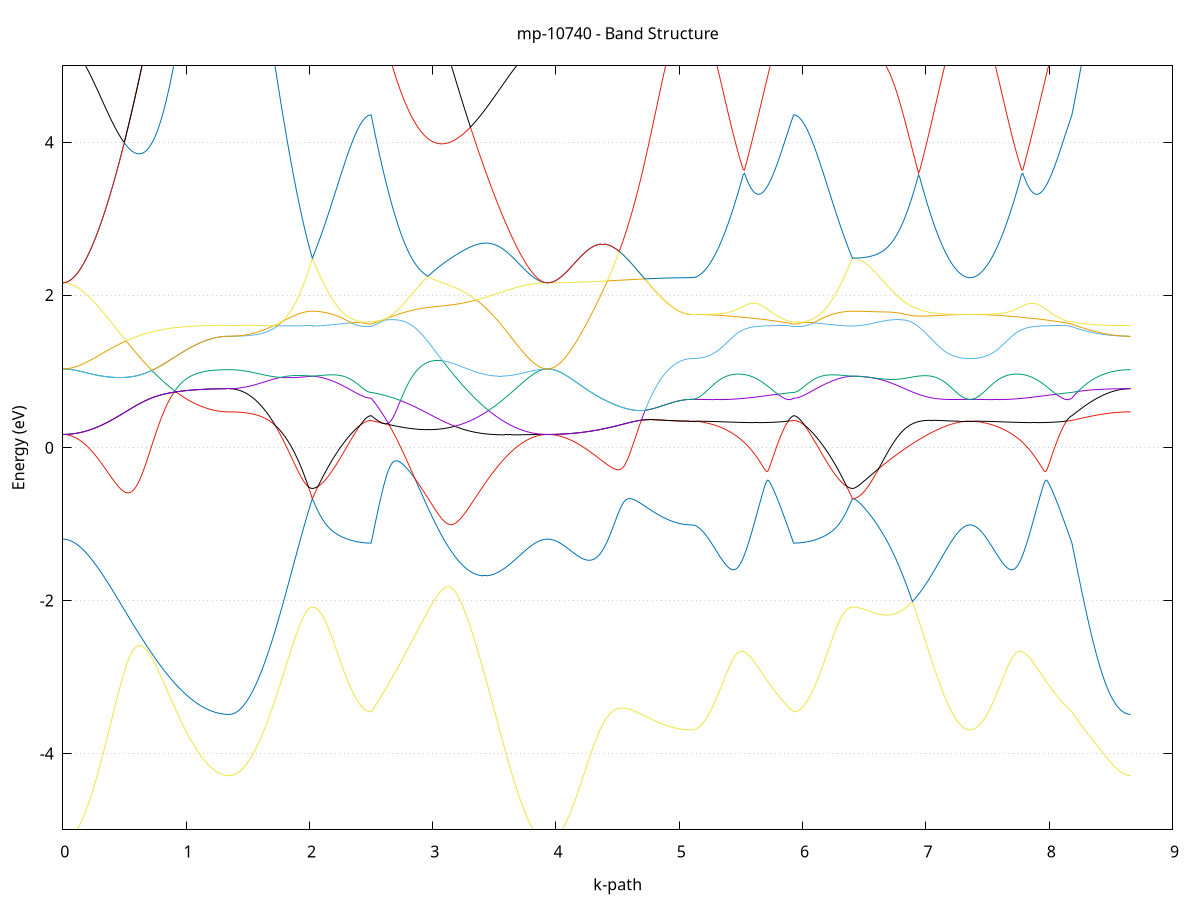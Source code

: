 set title 'mp-10740 - Band Structure'
set xlabel 'k-path'
set ylabel 'Energy (eV)'
set grid y
set yrange [-5:5]
set terminal png size 800,600
set output 'mp-10740_bands_gnuplot.png'
plot '-' using 1:2 with lines notitle, '-' using 1:2 with lines notitle, '-' using 1:2 with lines notitle, '-' using 1:2 with lines notitle, '-' using 1:2 with lines notitle, '-' using 1:2 with lines notitle, '-' using 1:2 with lines notitle, '-' using 1:2 with lines notitle, '-' using 1:2 with lines notitle, '-' using 1:2 with lines notitle, '-' using 1:2 with lines notitle, '-' using 1:2 with lines notitle, '-' using 1:2 with lines notitle, '-' using 1:2 with lines notitle, '-' using 1:2 with lines notitle, '-' using 1:2 with lines notitle
0.000000 -42.116367
0.009995 -42.116267
0.019989 -42.116067
0.029984 -42.115667
0.039978 -42.115167
0.049973 -42.114467
0.059967 -42.113567
0.069962 -42.112567
0.079957 -42.111467
0.089951 -42.110067
0.099946 -42.108667
0.109940 -42.107067
0.119935 -42.105267
0.129930 -42.103367
0.139924 -42.101267
0.149919 -42.099067
0.159913 -42.096767
0.169908 -42.094267
0.179902 -42.091567
0.189897 -42.088767
0.199892 -42.085867
0.209886 -42.082767
0.219881 -42.079567
0.229875 -42.076267
0.239870 -42.072767
0.249865 -42.069167
0.259859 -42.065367
0.269854 -42.061467
0.279848 -42.057467
0.289843 -42.053367
0.299837 -42.049067
0.309832 -42.044667
0.319827 -42.040167
0.329821 -42.035567
0.339816 -42.030767
0.349810 -42.025967
0.359805 -42.020967
0.369800 -42.015867
0.379794 -42.010667
0.389789 -42.005467
0.399783 -42.000067
0.409778 -41.994567
0.419772 -41.988967
0.429767 -41.983267
0.439762 -41.977467
0.449756 -41.971567
0.459751 -41.965667
0.469745 -41.959667
0.479740 -41.953467
0.489735 -41.947367
0.499729 -41.941067
0.509724 -41.934767
0.519718 -41.928367
0.529713 -41.921867
0.539707 -41.915367
0.549702 -41.908767
0.559697 -41.902167
0.569691 -41.895467
0.579686 -41.888667
0.589680 -41.881967
0.599675 -41.875167
0.609670 -41.868267
0.619664 -41.861367
0.629659 -41.854467
0.639653 -41.847567
0.649648 -41.840567
0.659642 -41.833567
0.669637 -41.826567
0.679632 -41.819567
0.689626 -41.812567
0.699621 -41.805567
0.709615 -41.798567
0.719610 -41.791567
0.729605 -41.784567
0.739599 -41.777567
0.749594 -41.770667
0.759588 -41.763667
0.769583 -41.756767
0.779577 -41.749867
0.789572 -41.742967
0.799567 -41.736167
0.809561 -41.729367
0.819556 -41.722567
0.829550 -41.715867
0.839545 -41.709267
0.849540 -41.702667
0.859534 -41.696167
0.869529 -41.689667
0.879523 -41.683267
0.889518 -41.676867
0.899512 -41.670667
0.909507 -41.664467
0.919502 -41.658267
0.929496 -41.652267
0.939491 -41.646367
0.949485 -41.640467
0.959480 -41.634767
0.969475 -41.629067
0.979469 -41.623567
0.989464 -41.618067
0.999458 -41.612767
1.009453 -41.607467
1.019447 -41.602367
1.029442 -41.597367
1.039437 -41.592467
1.049431 -41.587767
1.059426 -41.583167
1.069420 -41.578667
1.079415 -41.574267
1.089410 -41.570067
1.099404 -41.565967
1.109399 -41.561967
1.119393 -41.558167
1.129388 -41.554467
1.139382 -41.550967
1.149377 -41.547567
1.159372 -41.544367
1.169366 -41.541267
1.179361 -41.538367
1.189355 -41.535567
1.199350 -41.532967
1.209345 -41.530567
1.219339 -41.528267
1.229334 -41.526167
1.239328 -41.524167
1.249323 -41.522467
1.259317 -41.520767
1.269312 -41.519367
1.279307 -41.518067
1.289301 -41.516967
1.299296 -41.515967
1.309290 -41.515267
1.319285 -41.514667
1.329280 -41.514167
1.339274 -41.513967
1.349269 -41.513867
1.349269 -41.513867
1.359190 -41.513867
1.369111 -41.513867
1.379032 -41.513867
1.388953 -41.513867
1.398874 -41.513867
1.408795 -41.513867
1.418716 -41.513767
1.428637 -41.513767
1.438559 -41.513767
1.448480 -41.513767
1.458401 -41.513767
1.468322 -41.513767
1.478243 -41.513667
1.488164 -41.513667
1.498085 -41.513667
1.508006 -41.513567
1.517927 -41.513567
1.527848 -41.513567
1.537769 -41.513567
1.547691 -41.513467
1.557612 -41.513467
1.567533 -41.513367
1.577454 -41.513367
1.587375 -41.513367
1.597296 -41.513267
1.607217 -41.513267
1.617138 -41.513267
1.627059 -41.513167
1.636980 -41.513167
1.646901 -41.513067
1.656823 -41.513067
1.666744 -41.512967
1.676665 -41.512967
1.686586 -41.512967
1.696507 -41.512867
1.706428 -41.512867
1.716349 -41.512767
1.726270 -41.512767
1.736191 -41.512667
1.746112 -41.512667
1.756033 -41.512667
1.765955 -41.512567
1.775876 -41.512567
1.785797 -41.512467
1.795718 -41.512467
1.805639 -41.512467
1.815560 -41.512367
1.825481 -41.512367
1.835402 -41.512367
1.845323 -41.512267
1.855244 -41.512267
1.865166 -41.512267
1.875087 -41.512167
1.885008 -41.512167
1.894929 -41.512167
1.904850 -41.512167
1.914771 -41.512067
1.924692 -41.512067
1.934613 -41.512067
1.944534 -41.512067
1.954455 -41.512067
1.964376 -41.512067
1.974298 -41.511967
1.984219 -41.511967
1.994140 -41.511967
2.004061 -41.511967
2.013982 -41.511967
2.023903 -41.511967
2.023903 -41.511967
2.033841 -41.511967
2.043780 -41.512067
2.053718 -41.512167
2.063656 -41.512267
2.073595 -41.512467
2.083533 -41.512667
2.093471 -41.512867
2.103409 -41.513167
2.113348 -41.513467
2.123286 -41.513767
2.133224 -41.514067
2.143163 -41.514467
2.153101 -41.514767
2.163039 -41.515167
2.172978 -41.515567
2.182916 -41.515967
2.192854 -41.516367
2.202792 -41.516867
2.212731 -41.517267
2.222669 -41.517667
2.232607 -41.518167
2.242546 -41.518567
2.252484 -41.518967
2.262422 -41.519467
2.272361 -41.519867
2.282299 -41.520267
2.292237 -41.520667
2.302175 -41.521067
2.312114 -41.521467
2.322052 -41.521867
2.331990 -41.522267
2.341929 -41.522567
2.351867 -41.522867
2.361805 -41.523267
2.371744 -41.523567
2.381682 -41.523867
2.391620 -41.524067
2.401558 -41.524367
2.411497 -41.524567
2.421435 -41.524767
2.431373 -41.524967
2.441312 -41.525067
2.451250 -41.525267
2.461188 -41.525367
2.471127 -41.525467
2.481065 -41.525467
2.491003 -41.525567
2.500942 -41.525567
2.500942 -41.525567
2.510880 -41.526567
2.520818 -41.527667
2.530756 -41.528867
2.540695 -41.530067
2.550633 -41.531367
2.560571 -41.532767
2.570510 -41.534167
2.580448 -41.535667
2.590386 -41.537267
2.600325 -41.538967
2.610263 -41.540667
2.620201 -41.542467
2.630139 -41.544367
2.640078 -41.546367
2.650016 -41.548467
2.659954 -41.550567
2.669893 -41.552767
2.679831 -41.555167
2.689769 -41.557567
2.699708 -41.560067
2.709646 -41.562667
2.719584 -41.565267
2.729522 -41.568067
2.739461 -41.570967
2.749399 -41.573867
2.759337 -41.576867
2.769276 -41.580067
2.779214 -41.583267
2.789152 -41.586567
2.799091 -41.590067
2.809029 -41.593567
2.818967 -41.597167
2.828906 -41.600867
2.838844 -41.604667
2.848782 -41.608567
2.858720 -41.612567
2.868659 -41.616667
2.878597 -41.620767
2.888535 -41.625067
2.898474 -41.629467
2.908412 -41.633867
2.918350 -41.638367
2.928289 -41.643067
2.938227 -41.647767
2.948165 -41.652567
2.958103 -41.657467
2.968042 -41.662367
2.977980 -41.667467
2.987918 -41.672567
2.997857 -41.677767
3.007795 -41.683067
3.017733 -41.688467
3.027672 -41.693867
3.037610 -41.699367
3.047548 -41.704967
3.057486 -41.710667
3.067425 -41.716367
3.077363 -41.722067
3.087301 -41.727967
3.097240 -41.733867
3.107178 -41.739767
3.117116 -41.745767
3.127055 -41.751867
3.136993 -41.757867
3.146931 -41.764067
3.156869 -41.770267
3.166808 -41.776467
3.176746 -41.782667
3.186684 -41.788967
3.196623 -41.795267
3.206561 -41.801567
3.216499 -41.807967
3.226438 -41.814367
3.236376 -41.820767
3.246314 -41.827167
3.256252 -41.833567
3.266191 -41.839967
3.276129 -41.846367
3.286067 -41.852867
3.296006 -41.859267
3.305944 -41.865667
3.315882 -41.872067
3.325821 -41.878467
3.335759 -41.884767
3.345697 -41.891167
3.355636 -41.897467
3.365574 -41.903767
3.375512 -41.909967
3.385450 -41.916267
3.395389 -41.922367
3.405327 -41.928567
3.415265 -41.934667
3.425204 -41.940667
3.435142 -41.946667
3.445080 -41.952567
3.455019 -41.958467
3.464957 -41.964267
3.474895 -41.970067
3.484833 -41.975667
3.494772 -41.981267
3.504710 -41.986867
3.514648 -41.992267
3.524587 -41.997667
3.534525 -42.002867
3.544463 -42.008067
3.554402 -42.013167
3.564340 -42.018167
3.574278 -42.023067
3.584216 -42.027967
3.594155 -42.032667
3.604093 -42.037267
3.614031 -42.041667
3.623970 -42.046067
3.633908 -42.050367
3.643846 -42.054467
3.653785 -42.058567
3.663723 -42.062467
3.673661 -42.066267
3.683600 -42.069967
3.693538 -42.073467
3.703476 -42.076867
3.713414 -42.080167
3.723353 -42.083267
3.733291 -42.086367
3.743229 -42.089167
3.753168 -42.091967
3.763106 -42.094567
3.773044 -42.096967
3.782983 -42.099367
3.792921 -42.101467
3.802859 -42.103567
3.812797 -42.105367
3.822736 -42.107167
3.832674 -42.108767
3.842612 -42.110167
3.852551 -42.111467
3.862489 -42.112667
3.872427 -42.113567
3.882366 -42.114467
3.892304 -42.115167
3.902242 -42.115667
3.912180 -42.116067
3.922119 -42.116267
3.932057 -42.116367
3.932057 -42.116367
3.942044 -42.116267
3.952031 -42.116067
3.962019 -42.115667
3.972006 -42.115167
3.981993 -42.114467
3.991980 -42.113567
4.001967 -42.112567
4.011955 -42.111467
4.021942 -42.110167
4.031929 -42.108667
4.041916 -42.107067
4.051903 -42.105267
4.061891 -42.103367
4.071878 -42.101367
4.081865 -42.099167
4.091852 -42.096867
4.101839 -42.094367
4.111826 -42.091767
4.121814 -42.088967
4.131801 -42.086067
4.141788 -42.083067
4.151775 -42.079867
4.161762 -42.076567
4.171750 -42.073167
4.181737 -42.069567
4.191724 -42.065867
4.201711 -42.062067
4.211698 -42.058167
4.221685 -42.054067
4.231673 -42.049967
4.241660 -42.045667
4.251647 -42.041267
4.261634 -42.036767
4.271621 -42.032167
4.281609 -42.027467
4.291596 -42.022667
4.301583 -42.017867
4.311570 -42.012867
4.321557 -42.007767
4.331545 -42.002567
4.341532 -41.997367
4.351519 -41.992067
4.361506 -41.986667
4.371493 -41.981167
4.381481 -41.975667
4.391468 -41.970067
4.401455 -41.964367
4.411442 -41.958667
4.421429 -41.952867
4.431416 -41.947067
4.441404 -41.941267
4.451391 -41.935367
4.461378 -41.929367
4.471365 -41.923467
4.481352 -41.917467
4.491340 -41.911367
4.501327 -41.905367
4.511314 -41.899267
4.521301 -41.893267
4.531288 -41.887167
4.541276 -41.881067
4.551263 -41.874967
4.561250 -41.868967
4.571237 -41.862867
4.581224 -41.856867
4.591211 -41.850767
4.601199 -41.844767
4.611186 -41.838867
4.621173 -41.832867
4.631160 -41.826967
4.641147 -41.821167
4.651135 -41.815367
4.661122 -41.809567
4.671109 -41.803867
4.681096 -41.798267
4.691083 -41.792667
4.701071 -41.787167
4.711058 -41.781667
4.721045 -41.776367
4.731032 -41.771067
4.741019 -41.765867
4.751006 -41.760767
4.760994 -41.755767
4.770981 -41.750767
4.780968 -41.745967
4.790955 -41.741267
4.800942 -41.736667
4.810930 -41.732167
4.820917 -41.727767
4.830904 -41.723567
4.840891 -41.719367
4.850878 -41.715367
4.860866 -41.711467
4.870853 -41.707767
4.880840 -41.704167
4.890827 -41.700667
4.900814 -41.697367
4.910801 -41.694167
4.920789 -41.691167
4.930776 -41.688267
4.940763 -41.685467
4.950750 -41.682967
4.960737 -41.680467
4.970725 -41.678267
4.980712 -41.676067
4.990699 -41.674167
5.000686 -41.672367
5.010673 -41.670767
5.020661 -41.669367
5.030648 -41.668067
5.040635 -41.666967
5.050622 -41.665967
5.060609 -41.665167
5.070596 -41.664567
5.080584 -41.664167
5.090571 -41.663867
5.100558 -41.663867
5.100558 -41.663867
5.110513 -41.663767
5.120468 -41.663667
5.130423 -41.663467
5.140378 -41.663167
5.150332 -41.662867
5.160287 -41.662367
5.170242 -41.661867
5.180197 -41.661267
5.190152 -41.660567
5.200107 -41.659867
5.210062 -41.659067
5.220017 -41.658167
5.229971 -41.657167
5.239926 -41.656167
5.249881 -41.654967
5.259836 -41.653867
5.269791 -41.652567
5.279746 -41.651267
5.289701 -41.649867
5.299656 -41.648367
5.309610 -41.646867
5.319565 -41.645267
5.329520 -41.643667
5.339475 -41.641967
5.349430 -41.640167
5.359385 -41.638367
5.369340 -41.636467
5.379295 -41.634567
5.389250 -41.632567
5.399204 -41.630567
5.409159 -41.628467
5.419114 -41.626367
5.429069 -41.624267
5.439024 -41.622067
5.448979 -41.619867
5.458934 -41.617567
5.468889 -41.615267
5.478843 -41.612967
5.488798 -41.610667
5.498753 -41.608267
5.508708 -41.605867
5.518663 -41.603467
5.528618 -41.601067
5.538573 -41.598667
5.548528 -41.596167
5.558482 -41.593767
5.568437 -41.591267
5.578392 -41.588867
5.588347 -41.586367
5.598302 -41.583967
5.608257 -41.581467
5.618212 -41.579067
5.628167 -41.576667
5.638121 -41.574267
5.648076 -41.571867
5.658031 -41.569567
5.667986 -41.567167
5.677941 -41.564867
5.687896 -41.562667
5.697851 -41.560367
5.707806 -41.558267
5.717760 -41.556067
5.727715 -41.553967
5.737670 -41.551867
5.747625 -41.549867
5.757580 -41.547967
5.767535 -41.546067
5.777490 -41.544167
5.787445 -41.542367
5.797400 -41.540667
5.807354 -41.539067
5.817309 -41.537467
5.827264 -41.535967
5.837219 -41.534567
5.847174 -41.533167
5.857129 -41.531967
5.867084 -41.530767
5.877039 -41.529667
5.886993 -41.528667
5.896948 -41.527767
5.906903 -41.526867
5.916858 -41.526167
5.926813 -41.525567
5.926813 -41.525567
5.936751 -41.525567
5.946690 -41.525467
5.956628 -41.525467
5.966566 -41.525367
5.976504 -41.525267
5.986443 -41.525067
5.996381 -41.524967
6.006319 -41.524767
6.016258 -41.524567
6.026196 -41.524367
6.036134 -41.524067
6.046073 -41.523867
6.056011 -41.523567
6.065949 -41.523267
6.075887 -41.522867
6.085826 -41.522567
6.095764 -41.522267
6.105702 -41.521867
6.115641 -41.521467
6.125579 -41.521067
6.135517 -41.520667
6.145456 -41.520267
6.155394 -41.519867
6.165332 -41.519467
6.175271 -41.518967
6.185209 -41.518567
6.195147 -41.518167
6.205085 -41.517667
6.215024 -41.517267
6.224962 -41.516867
6.234900 -41.516367
6.244839 -41.515967
6.254777 -41.515567
6.264715 -41.515167
6.274654 -41.514767
6.284592 -41.514467
6.294530 -41.514067
6.304468 -41.513767
6.314407 -41.513467
6.324345 -41.513167
6.334283 -41.512867
6.344222 -41.512667
6.354160 -41.512467
6.364098 -41.512267
6.374037 -41.512167
6.383975 -41.512067
6.393913 -41.511967
6.403851 -41.511967
6.403851 -41.511967
6.413790 -41.512067
6.423728 -41.512167
6.433666 -41.512367
6.443605 -41.512667
6.453543 -41.513067
6.463481 -41.513467
6.473420 -41.513967
6.483358 -41.514667
6.493296 -41.515367
6.503235 -41.516067
6.513173 -41.516967
6.523111 -41.517867
6.533049 -41.518867
6.542988 -41.519967
6.552926 -41.521167
6.562864 -41.522367
6.572803 -41.523667
6.582741 -41.525067
6.592679 -41.526467
6.602618 -41.527967
6.612556 -41.529567
6.622494 -41.531167
6.632432 -41.532867
6.642371 -41.534667
6.652309 -41.536467
6.662247 -41.538367
6.672186 -41.540267
6.682124 -41.542267
6.692062 -41.544267
6.702001 -41.546267
6.711939 -41.548467
6.721877 -41.550567
6.731815 -41.552767
6.741754 -41.554967
6.751692 -41.557267
6.761630 -41.559567
6.771569 -41.561867
6.781507 -41.564267
6.791445 -41.566667
6.801384 -41.569067
6.811322 -41.571467
6.821260 -41.573867
6.831198 -41.576367
6.841137 -41.578867
6.851075 -41.581267
6.861013 -41.583767
6.870952 -41.586267
6.880890 -41.588767
6.890828 -41.591267
6.900767 -41.593667
6.910705 -41.596167
6.920643 -41.598667
6.930581 -41.601067
6.940520 -41.603567
6.950458 -41.605967
6.960396 -41.608367
6.970335 -41.610667
6.980273 -41.613067
6.990211 -41.615367
7.000150 -41.617667
7.010088 -41.619967
7.020026 -41.622167
7.029965 -41.624367
7.039903 -41.626467
7.049841 -41.628567
7.059779 -41.630667
7.069718 -41.632667
7.079656 -41.634667
7.089594 -41.636567
7.099533 -41.638467
7.109471 -41.640267
7.119409 -41.641967
7.129348 -41.643667
7.139286 -41.645367
7.149224 -41.646967
7.159162 -41.648467
7.169101 -41.649867
7.179039 -41.651267
7.188977 -41.652567
7.198916 -41.653867
7.208854 -41.655067
7.218792 -41.656167
7.228731 -41.657167
7.238669 -41.658167
7.248607 -41.659067
7.258545 -41.659867
7.268484 -41.660667
7.278422 -41.661267
7.288360 -41.661867
7.298299 -41.662367
7.308237 -41.662867
7.318175 -41.663167
7.328114 -41.663467
7.338052 -41.663667
7.347990 -41.663767
7.357929 -41.663867
7.357929 -41.663867
7.367883 -41.663767
7.377838 -41.663667
7.387793 -41.663467
7.397748 -41.663167
7.407703 -41.662867
7.417658 -41.662367
7.427613 -41.661867
7.437568 -41.661267
7.447522 -41.660567
7.457477 -41.659867
7.467432 -41.659067
7.477387 -41.658167
7.487342 -41.657167
7.497297 -41.656167
7.507252 -41.654967
7.517207 -41.653867
7.527161 -41.652567
7.537116 -41.651267
7.547071 -41.649867
7.557026 -41.648367
7.566981 -41.646867
7.576936 -41.645267
7.586891 -41.643667
7.596846 -41.641967
7.606800 -41.640167
7.616755 -41.638367
7.626710 -41.636467
7.636665 -41.634567
7.646620 -41.632567
7.656575 -41.630567
7.666530 -41.628467
7.676485 -41.626367
7.686440 -41.624267
7.696394 -41.622067
7.706349 -41.619867
7.716304 -41.617567
7.726259 -41.615267
7.736214 -41.612967
7.746169 -41.610667
7.756124 -41.608267
7.766079 -41.605867
7.776033 -41.603467
7.785988 -41.601067
7.795943 -41.598667
7.805898 -41.596167
7.815853 -41.593767
7.825808 -41.591267
7.835763 -41.588867
7.845718 -41.586367
7.855672 -41.583967
7.865627 -41.581467
7.875582 -41.579067
7.885537 -41.576667
7.895492 -41.574267
7.905447 -41.571867
7.915402 -41.569567
7.925357 -41.567167
7.935311 -41.564867
7.945266 -41.562667
7.955221 -41.560367
7.965176 -41.558267
7.975131 -41.556067
7.985086 -41.553967
7.995041 -41.551867
8.004996 -41.549867
8.014951 -41.547967
8.024905 -41.546067
8.034860 -41.544167
8.044815 -41.542367
8.054770 -41.540667
8.064725 -41.539067
8.074680 -41.537467
8.084635 -41.535967
8.094590 -41.534567
8.104544 -41.533167
8.114499 -41.531967
8.124454 -41.530767
8.134409 -41.529667
8.144364 -41.528667
8.154319 -41.527767
8.164274 -41.526867
8.174229 -41.526167
8.184183 -41.525567
8.184183 -41.525567
8.194122 -41.524567
8.204060 -41.523667
8.213998 -41.522767
8.223937 -41.521967
8.233875 -41.521167
8.243813 -41.520467
8.253752 -41.519867
8.263690 -41.519167
8.273628 -41.518667
8.283566 -41.518067
8.293505 -41.517667
8.303443 -41.517167
8.313381 -41.516767
8.323320 -41.516367
8.333258 -41.516067
8.343196 -41.515767
8.353135 -41.515467
8.363073 -41.515267
8.373011 -41.514967
8.382950 -41.514767
8.392888 -41.514667
8.402826 -41.514467
8.412764 -41.514367
8.422703 -41.514267
8.432641 -41.514167
8.442579 -41.514067
8.452518 -41.513967
8.462456 -41.513867
8.472394 -41.513867
8.482333 -41.513867
8.492271 -41.513767
8.502209 -41.513767
8.512147 -41.513767
8.522086 -41.513767
8.532024 -41.513767
8.541962 -41.513767
8.551901 -41.513767
8.561839 -41.513767
8.571777 -41.513767
8.581716 -41.513767
8.591654 -41.513767
8.601592 -41.513867
8.611530 -41.513867
8.621469 -41.513867
8.631407 -41.513867
8.641345 -41.513867
8.651284 -41.513867
8.661222 -41.513867
e
0.000000 -16.834667
0.009995 -16.835367
0.019989 -16.837467
0.029984 -16.841067
0.039978 -16.845967
0.049973 -16.852167
0.059967 -16.859867
0.069962 -16.868867
0.079957 -16.879267
0.089951 -16.890967
0.099946 -16.903967
0.109940 -16.918267
0.119935 -16.933867
0.129930 -16.950767
0.139924 -16.968767
0.149919 -16.988067
0.159913 -17.008467
0.169908 -17.030067
0.179902 -17.052767
0.189897 -17.076567
0.199892 -17.101367
0.209886 -17.127267
0.219881 -17.154067
0.229875 -17.181867
0.239870 -17.210567
0.249865 -17.240167
0.259859 -17.270567
0.269854 -17.301767
0.279848 -17.333767
0.289843 -17.366567
0.299837 -17.400067
0.309832 -17.434167
0.319827 -17.468967
0.329821 -17.504367
0.339816 -17.540267
0.349810 -17.576767
0.359805 -17.613767
0.369800 -17.651267
0.379794 -17.689167
0.389789 -17.727467
0.399783 -17.766167
0.409778 -17.805167
0.419772 -17.844567
0.429767 -17.884167
0.439762 -17.924067
0.449756 -17.964167
0.459751 -18.004467
0.469745 -18.044967
0.479740 -18.085567
0.489735 -18.126367
0.499729 -18.167167
0.509724 -18.208067
0.519718 -18.249067
0.529713 -18.290067
0.539707 -18.330967
0.549702 -18.371967
0.559697 -18.412867
0.569691 -18.453667
0.579686 -18.494367
0.589680 -18.535067
0.599675 -18.575567
0.609670 -18.615967
0.619664 -18.656167
0.629659 -18.696167
0.639653 -18.735967
0.649648 -18.775567
0.659642 -18.814867
0.669637 -18.853967
0.679632 -18.892767
0.689626 -18.931367
0.699621 -18.969567
0.709615 -19.007567
0.719610 -19.045167
0.729605 -19.082367
0.739599 -19.119267
0.749594 -19.155867
0.759588 -19.191967
0.769583 -19.227767
0.779577 -19.263167
0.789572 -19.298067
0.799567 -19.332567
0.809561 -19.366667
0.819556 -19.400267
0.829550 -19.433467
0.839545 -19.466167
0.849540 -19.498367
0.859534 -19.530067
0.869529 -19.561367
0.879523 -19.592067
0.889518 -19.622267
0.899512 -19.651867
0.909507 -19.681067
0.919502 -19.709667
0.929496 -19.737667
0.939491 -19.765167
0.949485 -19.792067
0.959480 -19.818367
0.969475 -19.844167
0.979469 -19.869367
0.989464 -19.893867
0.999458 -19.917867
1.009453 -19.941267
1.019447 -19.964067
1.029442 -19.986167
1.039437 -20.007667
1.049431 -20.028567
1.059426 -20.048767
1.069420 -20.068467
1.079415 -20.087367
1.089410 -20.105667
1.099404 -20.123367
1.109399 -20.140367
1.119393 -20.156667
1.129388 -20.172367
1.139382 -20.187367
1.149377 -20.201767
1.159372 -20.215367
1.169366 -20.228367
1.179361 -20.240667
1.189355 -20.252267
1.199350 -20.263167
1.209345 -20.273367
1.219339 -20.282867
1.229334 -20.291767
1.239328 -20.299867
1.249323 -20.307267
1.259317 -20.314067
1.269312 -20.320067
1.279307 -20.325367
1.289301 -20.329967
1.299296 -20.333867
1.309290 -20.337067
1.319285 -20.339567
1.329280 -20.341367
1.339274 -20.342467
1.349269 -20.342767
1.349269 -20.342767
1.359190 -20.342567
1.369111 -20.341867
1.379032 -20.340767
1.388953 -20.339167
1.398874 -20.337167
1.408795 -20.334667
1.418716 -20.331667
1.428637 -20.328267
1.438559 -20.324467
1.448480 -20.320167
1.458401 -20.315467
1.468322 -20.310267
1.478243 -20.304667
1.488164 -20.298667
1.498085 -20.292167
1.508006 -20.285167
1.517927 -20.277767
1.527848 -20.269967
1.537769 -20.261767
1.547691 -20.253067
1.557612 -20.243967
1.567533 -20.234467
1.577454 -20.224467
1.587375 -20.214067
1.597296 -20.203367
1.607217 -20.192167
1.617138 -20.180467
1.627059 -20.168467
1.636980 -20.156067
1.646901 -20.143267
1.656823 -20.129967
1.666744 -20.116367
1.676665 -20.102367
1.686586 -20.087967
1.696507 -20.073267
1.706428 -20.058067
1.716349 -20.042567
1.726270 -20.026767
1.736191 -20.010467
1.746112 -19.993867
1.756033 -19.976967
1.765955 -19.959667
1.775876 -19.942067
1.785797 -19.924067
1.795718 -19.905767
1.805639 -19.887167
1.815560 -19.868267
1.825481 -19.849067
1.835402 -19.829567
1.845323 -19.809667
1.855244 -19.789567
1.865166 -19.769267
1.875087 -19.748567
1.885008 -19.727667
1.894929 -19.706467
1.904850 -19.685067
1.914771 -19.663367
1.924692 -19.641467
1.934613 -19.619367
1.944534 -19.597067
1.954455 -19.574567
1.964376 -19.551767
1.974298 -19.528867
1.984219 -19.505867
1.994140 -19.482567
2.004061 -19.459167
2.013982 -19.435667
2.023903 -19.411967
2.023903 -19.411967
2.033841 -19.428667
2.043780 -19.445067
2.053718 -19.461167
2.063656 -19.477067
2.073595 -19.492567
2.083533 -19.507867
2.093471 -19.522867
2.103409 -19.537567
2.113348 -19.551967
2.123286 -19.565967
2.133224 -19.579767
2.143163 -19.593267
2.153101 -19.606367
2.163039 -19.619167
2.172978 -19.631567
2.182916 -19.643767
2.192854 -19.655567
2.202792 -19.666967
2.212731 -19.678067
2.222669 -19.688867
2.232607 -19.699267
2.242546 -19.709367
2.252484 -19.719067
2.262422 -19.728467
2.272361 -19.737467
2.282299 -19.746067
2.292237 -19.754267
2.302175 -19.762167
2.312114 -19.769767
2.322052 -19.776867
2.331990 -19.783667
2.341929 -19.790067
2.351867 -19.796067
2.361805 -19.801667
2.371744 -19.806967
2.381682 -19.811867
2.391620 -19.816367
2.401558 -19.820467
2.411497 -19.824167
2.421435 -19.827467
2.431373 -19.830367
2.441312 -19.832967
2.451250 -19.835067
2.461188 -19.836867
2.471127 -19.838267
2.481065 -19.839267
2.491003 -19.839867
2.500942 -19.840067
2.500942 -19.840067
2.510880 -19.819767
2.520818 -19.799167
2.530756 -19.778267
2.540695 -19.756967
2.550633 -19.735367
2.560571 -19.713467
2.570510 -19.691267
2.580448 -19.668667
2.590386 -19.645867
2.600325 -19.622667
2.610263 -19.599267
2.620201 -19.575467
2.630139 -19.551467
2.640078 -19.527167
2.650016 -19.514567
2.659954 -19.532867
2.669893 -19.550567
2.679831 -19.567567
2.689769 -19.583867
2.699708 -19.599467
2.709646 -19.614267
2.719584 -19.628267
2.729522 -19.641567
2.739461 -19.654067
2.749399 -19.665767
2.759337 -19.676567
2.769276 -19.686667
2.779214 -19.695767
2.789152 -19.704167
2.799091 -19.711667
2.809029 -19.718267
2.818967 -19.723967
2.828906 -19.728767
2.838844 -19.732667
2.848782 -19.735767
2.858720 -19.737867
2.868659 -19.739067
2.878597 -19.739267
2.888535 -19.738667
2.898474 -19.737067
2.908412 -19.734467
2.918350 -19.730967
2.928289 -19.726567
2.938227 -19.721267
2.948165 -19.714867
2.958103 -19.707667
2.968042 -19.699467
2.977980 -19.690267
2.987918 -19.680167
2.997857 -19.669067
3.007795 -19.657067
3.017733 -19.644167
3.027672 -19.630267
3.037610 -19.615367
3.047548 -19.599667
3.057486 -19.582967
3.067425 -19.565367
3.077363 -19.546767
3.087301 -19.527367
3.097240 -19.507067
3.107178 -19.485767
3.117116 -19.463667
3.127055 -19.440667
3.136993 -19.416767
3.146931 -19.391967
3.156869 -19.366367
3.166808 -19.339967
3.176746 -19.312667
3.186684 -19.284567
3.196623 -19.255667
3.206561 -19.225967
3.216499 -19.195567
3.226438 -19.164367
3.236376 -19.132367
3.246314 -19.099667
3.256252 -19.066267
3.266191 -19.032167
3.276129 -18.997367
3.286067 -18.961967
3.296006 -18.925867
3.305944 -18.889167
3.315882 -18.851867
3.325821 -18.814067
3.335759 -18.775667
3.345697 -18.736667
3.355636 -18.697267
3.365574 -18.657367
3.375512 -18.616967
3.385450 -18.576167
3.395389 -18.534967
3.405327 -18.493467
3.415265 -18.451567
3.425204 -18.409367
3.435142 -18.366867
3.445080 -18.324167
3.455019 -18.281267
3.464957 -18.238167
3.474895 -18.194967
3.484833 -18.151667
3.494772 -18.108267
3.504710 -18.064767
3.514648 -18.021367
3.524587 -17.978067
3.534525 -17.934867
3.544463 -17.891667
3.554402 -17.848767
3.564340 -17.806067
3.574278 -17.763667
3.584216 -17.721567
3.594155 -17.679867
3.604093 -17.638567
3.614031 -17.597667
3.623970 -17.557367
3.633908 -17.517667
3.643846 -17.478467
3.653785 -17.439967
3.663723 -17.402267
3.673661 -17.365267
3.683600 -17.329167
3.693538 -17.293867
3.703476 -17.259467
3.713414 -17.226167
3.723353 -17.193867
3.733291 -17.162567
3.743229 -17.132467
3.753168 -17.103567
3.763106 -17.075967
3.773044 -17.049567
3.782983 -17.024567
3.792921 -17.000867
3.802859 -16.978667
3.812797 -16.957867
3.822736 -16.938567
3.832674 -16.920867
3.842612 -16.904767
3.852551 -16.890167
3.862489 -16.877267
3.872427 -16.866067
3.882366 -16.856567
3.892304 -16.848667
3.902242 -16.842567
3.912180 -16.838167
3.922119 -16.835567
3.932057 -16.834667
3.932057 -16.834667
3.942044 -16.835667
3.952031 -16.838467
3.962019 -16.843267
3.972006 -16.849867
3.981993 -16.858267
3.991980 -16.868567
4.001967 -16.880767
4.011955 -16.894667
4.021942 -16.910467
4.031929 -16.927967
4.041916 -16.947167
4.051903 -16.968067
4.061891 -16.990567
4.071878 -17.014767
4.081865 -17.040567
4.091852 -17.067767
4.101839 -17.096567
4.111826 -17.126767
4.121814 -17.158367
4.131801 -17.191267
4.141788 -17.225567
4.151775 -17.260967
4.161762 -17.297667
4.171750 -17.335567
4.181737 -17.374467
4.191724 -17.414367
4.201711 -17.455367
4.211698 -17.497267
4.221685 -17.539967
4.231673 -17.583667
4.241660 -17.628067
4.251647 -17.673167
4.261634 -17.718967
4.271621 -17.765467
4.281609 -17.812467
4.291596 -17.860067
4.301583 -17.908067
4.311570 -17.956667
4.321557 -18.005567
4.331545 -18.054867
4.341532 -18.104367
4.351519 -18.154267
4.361506 -18.204367
4.371493 -18.254567
4.381481 -18.304967
4.391468 -18.355467
4.401455 -18.406067
4.411442 -18.456667
4.421429 -18.507267
4.431416 -18.557867
4.441404 -18.608367
4.451391 -18.658767
4.461378 -18.708967
4.471365 -18.758967
4.481352 -18.808867
4.491340 -18.858467
4.501327 -18.907767
4.511314 -18.956767
4.521301 -19.005467
4.531288 -19.053867
4.541276 -19.101767
4.551263 -19.149367
4.561250 -19.196467
4.571237 -19.243167
4.581224 -19.289367
4.591211 -19.334967
4.601199 -19.380167
4.611186 -19.424767
4.621173 -19.468767
4.631160 -19.512167
4.641147 -19.554967
4.651135 -19.597167
4.661122 -19.638667
4.671109 -19.679467
4.681096 -19.719667
4.691083 -19.759067
4.701071 -19.797767
4.711058 -19.835767
4.721045 -19.872967
4.731032 -19.909367
4.741019 -19.945067
4.751006 -19.979867
4.760994 -20.013867
4.770981 -20.047067
4.780968 -20.079367
4.790955 -20.110767
4.800942 -20.141367
4.810930 -20.171067
4.820917 -20.199867
4.830904 -20.227767
4.840891 -20.254767
4.850878 -20.280767
4.860866 -20.305867
4.870853 -20.330067
4.880840 -20.353167
4.890827 -20.375467
4.900814 -20.396667
4.910801 -20.416867
4.920789 -20.436167
4.930776 -20.454467
4.940763 -20.471667
4.950750 -20.487967
4.960737 -20.503167
4.970725 -20.517367
4.980712 -20.530467
4.990699 -20.542667
5.000686 -20.553767
5.010673 -20.563767
5.020661 -20.572767
5.030648 -20.580767
5.040635 -20.587567
5.050622 -20.593467
5.060609 -20.598267
5.070596 -20.601967
5.080584 -20.604567
5.090571 -20.606167
5.100558 -20.606767
5.100558 -20.606767
5.110513 -20.606567
5.120468 -20.605867
5.130423 -20.604867
5.140378 -20.603467
5.150332 -20.601567
5.160287 -20.599367
5.170242 -20.596667
5.180197 -20.593567
5.190152 -20.590067
5.200107 -20.586167
5.210062 -20.581867
5.220017 -20.577167
5.229971 -20.572067
5.239926 -20.566567
5.249881 -20.560667
5.259836 -20.554367
5.269791 -20.547667
5.279746 -20.540567
5.289701 -20.533067
5.299656 -20.525167
5.309610 -20.516867
5.319565 -20.508267
5.329520 -20.499167
5.339475 -20.489767
5.349430 -20.480067
5.359385 -20.469867
5.369340 -20.459367
5.379295 -20.448467
5.389250 -20.437267
5.399204 -20.425667
5.409159 -20.413667
5.419114 -20.401367
5.429069 -20.388767
5.439024 -20.375867
5.448979 -20.362567
5.458934 -20.348967
5.468889 -20.334967
5.478843 -20.320767
5.488798 -20.306267
5.498753 -20.291367
5.508708 -20.276267
5.518663 -20.260867
5.528618 -20.245267
5.538573 -20.229367
5.548528 -20.213167
5.558482 -20.196767
5.568437 -20.180167
5.578392 -20.163367
5.588347 -20.146367
5.598302 -20.129167
5.608257 -20.111867
5.618212 -20.094367
5.628167 -20.076767
5.638121 -20.059167
5.648076 -20.041467
5.658031 -20.023667
5.667986 -20.005967
5.677941 -19.988367
5.687896 -19.970767
5.697851 -19.953367
5.707806 -19.936167
5.717760 -19.919267
5.727715 -19.902767
5.737670 -19.886767
5.747625 -19.871367
5.757580 -19.856667
5.767535 -19.842767
5.777490 -19.829967
5.787445 -19.818367
5.797400 -19.808167
5.807354 -19.799467
5.817309 -19.792567
5.827264 -19.787667
5.837219 -19.784667
5.847174 -19.783867
5.857129 -19.785067
5.867084 -19.788367
5.877039 -19.793567
5.886993 -19.800367
5.896948 -19.808667
5.906903 -19.818167
5.916858 -19.828767
5.926813 -19.840067
5.926813 -19.840067
5.936751 -19.839867
5.946690 -19.839267
5.956628 -19.838267
5.966566 -19.836867
5.976504 -19.835067
5.986443 -19.832967
5.996381 -19.830367
6.006319 -19.827467
6.016258 -19.824167
6.026196 -19.820467
6.036134 -19.816367
6.046073 -19.811867
6.056011 -19.806967
6.065949 -19.801667
6.075887 -19.796067
6.085826 -19.790067
6.095764 -19.783667
6.105702 -19.776867
6.115641 -19.769767
6.125579 -19.762167
6.135517 -19.754267
6.145456 -19.746067
6.155394 -19.737467
6.165332 -19.728467
6.175271 -19.719067
6.185209 -19.709367
6.195147 -19.699267
6.205085 -19.688867
6.215024 -19.678067
6.224962 -19.666967
6.234900 -19.655567
6.244839 -19.643767
6.254777 -19.631567
6.264715 -19.619167
6.274654 -19.606367
6.284592 -19.593267
6.294530 -19.579767
6.304468 -19.565967
6.314407 -19.551967
6.324345 -19.537567
6.334283 -19.522867
6.344222 -19.507867
6.354160 -19.492567
6.364098 -19.477067
6.374037 -19.461167
6.383975 -19.445067
6.393913 -19.428667
6.403851 -19.411967
6.403851 -19.411967
6.413790 -19.412667
6.423728 -19.414767
6.433666 -19.418167
6.443605 -19.422967
6.453543 -19.428967
6.463481 -19.436267
6.473420 -19.444767
6.483358 -19.454367
6.493296 -19.465067
6.503235 -19.476667
6.513173 -19.489267
6.523111 -19.502667
6.533049 -19.516867
6.542988 -19.531767
6.552926 -19.547367
6.562864 -19.563467
6.572803 -19.580167
6.582741 -19.597367
6.592679 -19.614867
6.602618 -19.632867
6.612556 -19.651167
6.622494 -19.669667
6.632432 -19.688467
6.642371 -19.707567
6.652309 -19.726767
6.662247 -19.746067
6.672186 -19.765467
6.682124 -19.785067
6.692062 -19.804667
6.702001 -19.824267
6.711939 -19.843867
6.721877 -19.863567
6.731815 -19.883167
6.741754 -19.902667
6.751692 -19.922167
6.761630 -19.941567
6.771569 -19.960867
6.781507 -19.980067
6.791445 -19.999067
6.801384 -20.017967
6.811322 -20.036667
6.821260 -20.055267
6.831198 -20.073667
6.841137 -20.091867
6.851075 -20.109867
6.861013 -20.127667
6.870952 -20.145267
6.880890 -20.162567
6.890828 -20.179667
6.900767 -20.196467
6.910705 -20.213067
6.920643 -20.229367
6.930581 -20.245367
6.940520 -20.261167
6.950458 -20.276667
6.960396 -20.291867
6.970335 -20.306667
6.980273 -20.321267
6.990211 -20.335567
7.000150 -20.349467
7.010088 -20.363067
7.020026 -20.376367
7.029965 -20.389367
7.039903 -20.401967
7.049841 -20.414267
7.059779 -20.426167
7.069718 -20.437667
7.079656 -20.448967
7.089594 -20.459767
7.099533 -20.470267
7.109471 -20.480367
7.119409 -20.490167
7.129348 -20.499567
7.139286 -20.508567
7.149224 -20.517167
7.159162 -20.525367
7.169101 -20.533267
7.179039 -20.540767
7.188977 -20.547767
7.198916 -20.554467
7.208854 -20.560767
7.218792 -20.566667
7.228731 -20.572167
7.238669 -20.577267
7.248607 -20.581967
7.258545 -20.586267
7.268484 -20.590167
7.278422 -20.593567
7.288360 -20.596667
7.298299 -20.599367
7.308237 -20.601567
7.318175 -20.603467
7.328114 -20.604867
7.338052 -20.605867
7.347990 -20.606567
7.357929 -20.606767
7.357929 -20.606767
7.367883 -20.606567
7.377838 -20.605867
7.387793 -20.604867
7.397748 -20.603467
7.407703 -20.601567
7.417658 -20.599367
7.427613 -20.596667
7.437568 -20.593567
7.447522 -20.590067
7.457477 -20.586167
7.467432 -20.581867
7.477387 -20.577167
7.487342 -20.572067
7.497297 -20.566567
7.507252 -20.560667
7.517207 -20.554367
7.527161 -20.547667
7.537116 -20.540567
7.547071 -20.533067
7.557026 -20.525167
7.566981 -20.516867
7.576936 -20.508267
7.586891 -20.499167
7.596846 -20.489767
7.606800 -20.480067
7.616755 -20.469867
7.626710 -20.459367
7.636665 -20.448467
7.646620 -20.437267
7.656575 -20.425667
7.666530 -20.413667
7.676485 -20.401367
7.686440 -20.388767
7.696394 -20.375867
7.706349 -20.362567
7.716304 -20.348967
7.726259 -20.334967
7.736214 -20.320767
7.746169 -20.306267
7.756124 -20.291367
7.766079 -20.276267
7.776033 -20.260867
7.785988 -20.245267
7.795943 -20.229367
7.805898 -20.213167
7.815853 -20.196767
7.825808 -20.180167
7.835763 -20.163367
7.845718 -20.146367
7.855672 -20.129167
7.865627 -20.111867
7.875582 -20.094367
7.885537 -20.076767
7.895492 -20.059167
7.905447 -20.041467
7.915402 -20.023667
7.925357 -20.005967
7.935311 -19.988367
7.945266 -19.970767
7.955221 -19.953367
7.965176 -19.936167
7.975131 -19.919267
7.985086 -19.902767
7.995041 -19.886767
8.004996 -19.871367
8.014951 -19.856667
8.024905 -19.842767
8.034860 -19.829967
8.044815 -19.818367
8.054770 -19.808167
8.064725 -19.799467
8.074680 -19.792567
8.084635 -19.787667
8.094590 -19.784667
8.104544 -19.783867
8.114499 -19.785067
8.124454 -19.788367
8.134409 -19.793567
8.144364 -19.800367
8.154319 -19.808667
8.164274 -19.818167
8.174229 -19.828767
8.184183 -19.840067
8.184183 -19.840067
8.194122 -19.859967
8.204060 -19.879467
8.213998 -19.898667
8.223937 -19.917567
8.233875 -19.936067
8.243813 -19.954167
8.253752 -19.971867
8.263690 -19.989267
8.273628 -20.006267
8.283566 -20.022867
8.293505 -20.039067
8.303443 -20.054867
8.313381 -20.070367
8.323320 -20.085367
8.333258 -20.100067
8.343196 -20.114267
8.353135 -20.128067
8.363073 -20.141467
8.373011 -20.154467
8.382950 -20.167067
8.392888 -20.179267
8.402826 -20.190967
8.412764 -20.202367
8.422703 -20.213267
8.432641 -20.223667
8.442579 -20.233767
8.452518 -20.243367
8.462456 -20.252567
8.472394 -20.261267
8.482333 -20.269567
8.492271 -20.277467
8.502209 -20.284867
8.512147 -20.291867
8.522086 -20.298367
8.532024 -20.304467
8.541962 -20.310167
8.551901 -20.315367
8.561839 -20.320067
8.571777 -20.324367
8.581716 -20.328267
8.591654 -20.331667
8.601592 -20.334567
8.611530 -20.337067
8.621469 -20.339167
8.631407 -20.340767
8.641345 -20.341867
8.651284 -20.342567
8.661222 -20.342767
e
0.000000 -16.834667
0.009995 -16.834967
0.019989 -16.835567
0.029984 -16.836667
0.039978 -16.838167
0.049973 -16.840167
0.059967 -16.842567
0.069962 -16.845367
0.079957 -16.848667
0.089951 -16.852367
0.099946 -16.856467
0.109940 -16.860967
0.119935 -16.865967
0.129930 -16.871267
0.139924 -16.877067
0.149919 -16.883267
0.159913 -16.889867
0.169908 -16.896767
0.179902 -16.904167
0.189897 -16.911867
0.199892 -16.920067
0.209886 -16.928567
0.219881 -16.937367
0.229875 -16.946567
0.239870 -16.956167
0.249865 -16.966067
0.259859 -16.976267
0.269854 -16.986867
0.279848 -16.997767
0.289843 -17.008967
0.299837 -17.020467
0.309832 -17.032267
0.319827 -17.044367
0.329821 -17.056767
0.339816 -17.069367
0.349810 -17.082367
0.359805 -17.095467
0.369800 -17.108867
0.379794 -17.122567
0.389789 -17.136367
0.399783 -17.150467
0.409778 -17.164767
0.419772 -17.179267
0.429767 -17.193967
0.439762 -17.208767
0.449756 -17.223767
0.459751 -17.238967
0.469745 -17.254267
0.479740 -17.269767
0.489735 -17.285367
0.499729 -17.301067
0.509724 -17.316867
0.519718 -17.332867
0.529713 -17.348867
0.539707 -17.364967
0.549702 -17.381167
0.559697 -17.397367
0.569691 -17.413667
0.579686 -17.429967
0.589680 -17.446367
0.599675 -17.462767
0.609670 -17.479167
0.619664 -17.495567
0.629659 -17.511967
0.639653 -17.528367
0.649648 -17.544767
0.659642 -17.561167
0.669637 -17.577467
0.679632 -17.593767
0.689626 -17.609967
0.699621 -17.626167
0.709615 -17.642167
0.719610 -17.658267
0.729605 -17.674167
0.739599 -17.689967
0.749594 -17.705667
0.759588 -17.721367
0.769583 -17.736867
0.779577 -17.752167
0.789572 -17.767467
0.799567 -17.782567
0.809561 -17.797467
0.819556 -17.812367
0.829550 -17.826967
0.839545 -17.841467
0.849540 -17.855767
0.859534 -17.869867
0.869529 -17.883767
0.879523 -17.897567
0.889518 -17.911067
0.899512 -17.924467
0.909507 -17.937567
0.919502 -17.950467
0.929496 -17.963167
0.939491 -17.975667
0.949485 -17.987967
0.959480 -17.999967
0.969475 -18.011667
0.979469 -18.023167
0.989464 -18.034467
0.999458 -18.045467
1.009453 -18.056267
1.019447 -18.066667
1.029442 -18.076967
1.039437 -18.086867
1.049431 -18.096567
1.059426 -18.105967
1.069420 -18.115067
1.079415 -18.123867
1.089410 -18.132367
1.099404 -18.140567
1.109399 -18.148567
1.119393 -18.156167
1.129388 -18.163467
1.139382 -18.170467
1.149377 -18.177167
1.159372 -18.183567
1.169366 -18.189667
1.179361 -18.195467
1.189355 -18.200967
1.199350 -18.206067
1.209345 -18.210867
1.219339 -18.215367
1.229334 -18.219467
1.239328 -18.223367
1.249323 -18.226867
1.259317 -18.230067
1.269312 -18.232867
1.279307 -18.235367
1.289301 -18.237567
1.299296 -18.239367
1.309290 -18.240867
1.319285 -18.242067
1.329280 -18.242967
1.339274 -18.243467
1.349269 -18.243567
1.349269 -18.243567
1.359190 -18.243967
1.369111 -18.245067
1.379032 -18.246867
1.388953 -18.249367
1.398874 -18.252567
1.408795 -18.256467
1.418716 -18.261067
1.428637 -18.266467
1.438559 -18.272467
1.448480 -18.279167
1.458401 -18.286567
1.468322 -18.294567
1.478243 -18.303267
1.488164 -18.312667
1.498085 -18.322667
1.508006 -18.333367
1.517927 -18.344667
1.527848 -18.356567
1.537769 -18.369067
1.547691 -18.382167
1.557612 -18.395867
1.567533 -18.410067
1.577454 -18.424867
1.587375 -18.440167
1.597296 -18.455967
1.607217 -18.472367
1.617138 -18.489167
1.627059 -18.506567
1.636980 -18.524267
1.646901 -18.542567
1.656823 -18.561267
1.666744 -18.580267
1.676665 -18.599767
1.686586 -18.619667
1.696507 -18.639867
1.706428 -18.660467
1.716349 -18.681467
1.726270 -18.702667
1.736191 -18.724267
1.746112 -18.746067
1.756033 -18.768167
1.765955 -18.790567
1.775876 -18.813167
1.785797 -18.836067
1.795718 -18.859067
1.805639 -18.882267
1.815560 -18.905667
1.825481 -18.929267
1.835402 -18.952967
1.845323 -18.976867
1.855244 -19.000767
1.865166 -19.024867
1.875087 -19.048967
1.885008 -19.073167
1.894929 -19.097467
1.904850 -19.121767
1.914771 -19.146067
1.924692 -19.170467
1.934613 -19.194867
1.944534 -19.219167
1.954455 -19.243467
1.964376 -19.267767
1.974298 -19.291967
1.984219 -19.316167
1.994140 -19.340267
2.004061 -19.364267
2.013982 -19.388167
2.023903 -19.411967
2.023903 -19.411967
2.033841 -19.395367
2.043780 -19.379167
2.053718 -19.363467
2.063656 -19.348267
2.073595 -19.333567
2.083533 -19.319567
2.093471 -19.306167
2.103409 -19.293567
2.113348 -19.281567
2.123286 -19.270267
2.133224 -19.259667
2.143163 -19.249867
2.153101 -19.240767
2.163039 -19.232367
2.172978 -19.224667
2.182916 -19.217667
2.192854 -19.211367
2.202792 -19.205667
2.212731 -19.200567
2.222669 -19.196067
2.232607 -19.191967
2.242546 -19.188467
2.252484 -19.185367
2.262422 -19.182767
2.272361 -19.180467
2.282299 -19.178567
2.292237 -19.176967
2.302175 -19.175567
2.312114 -19.174467
2.322052 -19.173667
2.331990 -19.172967
2.341929 -19.172367
2.351867 -19.172067
2.361805 -19.171767
2.371744 -19.171667
2.381682 -19.171567
2.391620 -19.171567
2.401558 -19.171567
2.411497 -19.171667
2.421435 -19.171767
2.431373 -19.171867
2.441312 -19.171967
2.451250 -19.172067
2.461188 -19.172167
2.471127 -19.172267
2.481065 -19.172367
2.491003 -19.172367
2.500942 -19.172367
2.500942 -19.172367
2.510880 -19.198167
2.520818 -19.223767
2.530756 -19.248967
2.540695 -19.273767
2.550633 -19.298167
2.560571 -19.322067
2.570510 -19.345667
2.580448 -19.368667
2.590386 -19.391167
2.600325 -19.413167
2.610263 -19.434667
2.620201 -19.455567
2.630139 -19.475867
2.640078 -19.495467
2.650016 -19.502667
2.659954 -19.477867
2.669893 -19.452767
2.679831 -19.427367
2.689769 -19.401867
2.699708 -19.375967
2.709646 -19.349967
2.719584 -19.323667
2.729522 -19.297167
2.739461 -19.270467
2.749399 -19.243567
2.759337 -19.216467
2.769276 -19.189167
2.779214 -19.161667
2.789152 -19.134067
2.799091 -19.106267
2.809029 -19.078267
2.818967 -19.050167
2.828906 -19.021867
2.838844 -18.993467
2.848782 -18.964967
2.858720 -18.936267
2.868659 -18.907467
2.878597 -18.878667
2.888535 -18.849667
2.898474 -18.820667
2.908412 -18.791467
2.918350 -18.762267
2.928289 -18.733067
2.938227 -18.703767
2.948165 -18.674367
2.958103 -18.644967
2.968042 -18.615567
2.977980 -18.586167
2.987918 -18.556667
2.997857 -18.527267
3.007795 -18.497867
3.017733 -18.468467
3.027672 -18.439067
3.037610 -18.409767
3.047548 -18.380467
3.057486 -18.351167
3.067425 -18.322067
3.077363 -18.292967
3.087301 -18.263967
3.097240 -18.234967
3.107178 -18.206167
3.117116 -18.177467
3.127055 -18.148867
3.136993 -18.120367
3.146931 -18.092067
3.156869 -18.063867
3.166808 -18.035867
3.176746 -18.007967
3.186684 -17.980367
3.196623 -17.952767
3.206561 -17.925467
3.216499 -17.898367
3.226438 -17.871467
3.236376 -17.844767
3.246314 -17.818267
3.256252 -17.791967
3.266191 -17.765967
3.276129 -17.740267
3.286067 -17.714667
3.296006 -17.689467
3.305944 -17.664467
3.315882 -17.639767
3.325821 -17.615367
3.335759 -17.591167
3.345697 -17.567367
3.355636 -17.543767
3.365574 -17.520567
3.375512 -17.497667
3.385450 -17.475067
3.395389 -17.452767
3.405327 -17.430867
3.415265 -17.409267
3.425204 -17.388067
3.435142 -17.367167
3.445080 -17.346567
3.455019 -17.326367
3.464957 -17.306567
3.474895 -17.287167
3.484833 -17.268067
3.494772 -17.249367
3.504710 -17.231067
3.514648 -17.213067
3.524587 -17.195567
3.534525 -17.178367
3.544463 -17.161667
3.554402 -17.145267
3.564340 -17.129267
3.574278 -17.113767
3.584216 -17.098567
3.594155 -17.083867
3.604093 -17.069467
3.614031 -17.055567
3.623970 -17.042067
3.633908 -17.028967
3.643846 -17.016267
3.653785 -17.004067
3.663723 -16.992167
3.673661 -16.980767
3.683600 -16.969767
3.693538 -16.959267
3.703476 -16.949067
3.713414 -16.939367
3.723353 -16.930067
3.733291 -16.921267
3.743229 -16.912867
3.753168 -16.904867
3.763106 -16.897267
3.773044 -16.890167
3.782983 -16.883467
3.792921 -16.877167
3.802859 -16.871267
3.812797 -16.865867
3.822736 -16.860867
3.832674 -16.856367
3.842612 -16.852267
3.852551 -16.848567
3.862489 -16.845367
3.872427 -16.842467
3.882366 -16.840167
3.892304 -16.838167
3.902242 -16.836667
3.912180 -16.835567
3.922119 -16.834967
3.932057 -16.834667
3.932057 -16.834667
3.942044 -16.834767
3.952031 -16.835067
3.962019 -16.835567
3.972006 -16.836267
3.981993 -16.837067
3.991980 -16.838167
4.001967 -16.839367
4.011955 -16.840767
4.021942 -16.842467
4.031929 -16.844267
4.041916 -16.846167
4.051903 -16.848367
4.061891 -16.850667
4.071878 -16.853267
4.081865 -16.855967
4.091852 -16.858767
4.101839 -16.861867
4.111826 -16.865067
4.121814 -16.868467
4.131801 -16.871967
4.141788 -16.875667
4.151775 -16.879467
4.161762 -16.883567
4.171750 -16.887667
4.181737 -16.891967
4.191724 -16.896467
4.201711 -16.901067
4.211698 -16.905767
4.221685 -16.910667
4.231673 -16.915567
4.241660 -16.920767
4.251647 -16.925967
4.261634 -16.931267
4.271621 -16.936767
4.281609 -16.942367
4.291596 -16.948067
4.301583 -16.953767
4.311570 -16.959667
4.321557 -16.965567
4.331545 -16.971667
4.341532 -16.977767
4.351519 -16.983967
4.361506 -16.990267
4.371493 -16.996567
4.381481 -17.002967
4.391468 -17.009367
4.401455 -17.015867
4.411442 -17.022467
4.421429 -17.029067
4.431416 -17.035667
4.441404 -17.042367
4.451391 -17.049067
4.461378 -17.055767
4.471365 -17.062467
4.481352 -17.069167
4.491340 -17.075967
4.501327 -17.082667
4.511314 -17.089367
4.521301 -17.096167
4.531288 -17.102867
4.541276 -17.109567
4.551263 -17.116267
4.561250 -17.122867
4.571237 -17.129567
4.581224 -17.136067
4.591211 -17.142667
4.601199 -17.149167
4.611186 -17.155567
4.621173 -17.161967
4.631160 -17.168367
4.641147 -17.174667
4.651135 -17.180867
4.661122 -17.186967
4.671109 -17.193067
4.681096 -17.198967
4.691083 -17.204867
4.701071 -17.210767
4.711058 -17.216467
4.721045 -17.222067
4.731032 -17.227567
4.741019 -17.233067
4.751006 -17.238367
4.760994 -17.243567
4.770981 -17.248667
4.780968 -17.253667
4.790955 -17.258467
4.800942 -17.263267
4.810930 -17.267867
4.820917 -17.272367
4.830904 -17.276667
4.840891 -17.280867
4.850878 -17.284967
4.860866 -17.288967
4.870853 -17.292767
4.880840 -17.296367
4.890827 -17.299967
4.900814 -17.303267
4.910801 -17.306467
4.920789 -17.309567
4.930776 -17.312467
4.940763 -17.315167
4.950750 -17.317767
4.960737 -17.320267
4.970725 -17.322467
4.980712 -17.324567
4.990699 -17.326567
5.000686 -17.328367
5.010673 -17.329967
5.020661 -17.331367
5.030648 -17.332667
5.040635 -17.333767
5.050622 -17.334767
5.060609 -17.335467
5.070596 -17.336067
5.080584 -17.336567
5.090571 -17.336767
5.100558 -17.336867
5.100558 -17.336867
5.110513 -17.337567
5.120468 -17.339567
5.130423 -17.343067
5.140378 -17.347867
5.150332 -17.353967
5.160287 -17.361467
5.170242 -17.370267
5.180197 -17.380367
5.190152 -17.391867
5.200107 -17.404567
5.210062 -17.418567
5.220017 -17.433767
5.229971 -17.450167
5.239926 -17.467867
5.249881 -17.486567
5.259836 -17.506567
5.269791 -17.527567
5.279746 -17.549567
5.289701 -17.572767
5.299656 -17.596867
5.309610 -17.621867
5.319565 -17.647967
5.329520 -17.674867
5.339475 -17.702567
5.349430 -17.731167
5.359385 -17.760467
5.369340 -17.790567
5.379295 -17.821367
5.389250 -17.852867
5.399204 -17.884967
5.409159 -17.917567
5.419114 -17.950767
5.429069 -17.984467
5.439024 -18.018567
5.448979 -18.053167
5.458934 -18.088067
5.468889 -18.123367
5.478843 -18.158967
5.488798 -18.194767
5.498753 -18.230867
5.508708 -18.267067
5.518663 -18.303367
5.528618 -18.339867
5.538573 -18.376367
5.548528 -18.412867
5.558482 -18.449367
5.568437 -18.485767
5.578392 -18.522067
5.588347 -18.558267
5.598302 -18.594267
5.608257 -18.629967
5.618212 -18.665367
5.628167 -18.700567
5.638121 -18.735267
5.648076 -18.769567
5.658031 -18.803367
5.667986 -18.836667
5.677941 -18.869367
5.687896 -18.901367
5.697851 -18.932667
5.707806 -18.963067
5.717760 -18.992667
5.727715 -19.021167
5.737670 -19.048567
5.747625 -19.074667
5.757580 -19.099367
5.767535 -19.122567
5.777490 -19.144067
5.787445 -19.163567
5.797400 -19.180967
5.807354 -19.196067
5.817309 -19.208667
5.827264 -19.218567
5.837219 -19.225667
5.847174 -19.229967
5.857129 -19.231267
5.867084 -19.229867
5.877039 -19.225767
5.886993 -19.219167
5.896948 -19.210267
5.906903 -19.199367
5.916858 -19.186667
5.926813 -19.172367
5.926813 -19.172367
5.936751 -19.172367
5.946690 -19.172367
5.956628 -19.172267
5.966566 -19.172167
5.976504 -19.172067
5.986443 -19.171967
5.996381 -19.171867
6.006319 -19.171767
6.016258 -19.171667
6.026196 -19.171567
6.036134 -19.171567
6.046073 -19.171567
6.056011 -19.171667
6.065949 -19.171767
6.075887 -19.172067
6.085826 -19.172367
6.095764 -19.172967
6.105702 -19.173667
6.115641 -19.174467
6.125579 -19.175567
6.135517 -19.176967
6.145456 -19.178567
6.155394 -19.180467
6.165332 -19.182767
6.175271 -19.185367
6.185209 -19.188467
6.195147 -19.191967
6.205085 -19.196067
6.215024 -19.200567
6.224962 -19.205667
6.234900 -19.211367
6.244839 -19.217667
6.254777 -19.224667
6.264715 -19.232367
6.274654 -19.240767
6.284592 -19.249867
6.294530 -19.259667
6.304468 -19.270267
6.314407 -19.281567
6.324345 -19.293567
6.334283 -19.306167
6.344222 -19.319567
6.354160 -19.333567
6.364098 -19.348267
6.374037 -19.363467
6.383975 -19.379167
6.393913 -19.395367
6.403851 -19.411967
6.403851 -19.411967
6.413790 -19.411467
6.423728 -19.410067
6.433666 -19.407767
6.443605 -19.404567
6.453543 -19.400367
6.463481 -19.395267
6.473420 -19.389267
6.483358 -19.382267
6.493296 -19.374467
6.503235 -19.365667
6.513173 -19.356067
6.523111 -19.345467
6.533049 -19.334067
6.542988 -19.321767
6.552926 -19.308567
6.562864 -19.294467
6.572803 -19.279567
6.582741 -19.263867
6.592679 -19.247267
6.602618 -19.229867
6.612556 -19.211567
6.622494 -19.192567
6.632432 -19.172767
6.642371 -19.152167
6.652309 -19.130867
6.662247 -19.108767
6.672186 -19.085867
6.682124 -19.062367
6.692062 -19.038167
6.702001 -19.013267
6.711939 -18.987667
6.721877 -18.961467
6.731815 -18.934567
6.741754 -18.907167
6.751692 -18.879167
6.761630 -18.850567
6.771569 -18.821467
6.781507 -18.791867
6.791445 -18.761667
6.801384 -18.731167
6.811322 -18.700167
6.821260 -18.668667
6.831198 -18.636867
6.841137 -18.604767
6.851075 -18.572267
6.861013 -18.539467
6.870952 -18.506367
6.880890 -18.473167
6.890828 -18.439667
6.900767 -18.405967
6.910705 -18.372167
6.920643 -18.338267
6.930581 -18.304267
6.940520 -18.270267
6.950458 -18.236267
6.960396 -18.202267
6.970335 -18.168467
6.980273 -18.134667
6.990211 -18.101067
7.000150 -18.067667
7.010088 -18.034467
7.020026 -18.001567
7.029965 -17.968967
7.039903 -17.936767
7.049841 -17.904967
7.059779 -17.873567
7.069718 -17.842767
7.079656 -17.812367
7.089594 -17.782667
7.099533 -17.753467
7.109471 -17.724967
7.119409 -17.697167
7.129348 -17.670167
7.139286 -17.643867
7.149224 -17.618467
7.159162 -17.593867
7.169101 -17.570167
7.179039 -17.547467
7.188977 -17.525767
7.198916 -17.505067
7.208854 -17.485367
7.218792 -17.466867
7.228731 -17.449467
7.238669 -17.433167
7.248607 -17.418067
7.258545 -17.404167
7.268484 -17.391567
7.278422 -17.380167
7.288360 -17.370167
7.298299 -17.361367
7.308237 -17.353867
7.318175 -17.347767
7.328114 -17.342967
7.338052 -17.339567
7.347990 -17.337567
7.357929 -17.336867
7.357929 -17.336867
7.367883 -17.337567
7.377838 -17.339567
7.387793 -17.343067
7.397748 -17.347867
7.407703 -17.353967
7.417658 -17.361467
7.427613 -17.370267
7.437568 -17.380367
7.447522 -17.391867
7.457477 -17.404567
7.467432 -17.418567
7.477387 -17.433767
7.487342 -17.450167
7.497297 -17.467867
7.507252 -17.486567
7.517207 -17.506567
7.527161 -17.527567
7.537116 -17.549567
7.547071 -17.572767
7.557026 -17.596867
7.566981 -17.621867
7.576936 -17.647967
7.586891 -17.674867
7.596846 -17.702567
7.606800 -17.731167
7.616755 -17.760467
7.626710 -17.790567
7.636665 -17.821367
7.646620 -17.852867
7.656575 -17.884967
7.666530 -17.917567
7.676485 -17.950767
7.686440 -17.984467
7.696394 -18.018567
7.706349 -18.053167
7.716304 -18.088067
7.726259 -18.123367
7.736214 -18.158967
7.746169 -18.194767
7.756124 -18.230867
7.766079 -18.267067
7.776033 -18.303367
7.785988 -18.339867
7.795943 -18.376367
7.805898 -18.412867
7.815853 -18.449367
7.825808 -18.485767
7.835763 -18.522067
7.845718 -18.558267
7.855672 -18.594267
7.865627 -18.629967
7.875582 -18.665367
7.885537 -18.700567
7.895492 -18.735267
7.905447 -18.769567
7.915402 -18.803367
7.925357 -18.836667
7.935311 -18.869367
7.945266 -18.901367
7.955221 -18.932667
7.965176 -18.963067
7.975131 -18.992667
7.985086 -19.021167
7.995041 -19.048567
8.004996 -19.074667
8.014951 -19.099367
8.024905 -19.122567
8.034860 -19.144067
8.044815 -19.163567
8.054770 -19.180967
8.064725 -19.196067
8.074680 -19.208667
8.084635 -19.218567
8.094590 -19.225667
8.104544 -19.229967
8.114499 -19.231267
8.124454 -19.229867
8.134409 -19.225767
8.144364 -19.219167
8.154319 -19.210267
8.164274 -19.199367
8.174229 -19.186667
8.184183 -19.172367
8.184183 -19.172367
8.194122 -19.146267
8.204060 -19.119867
8.213998 -19.093267
8.223937 -19.066467
8.233875 -19.039567
8.243813 -19.012467
8.253752 -18.985267
8.263690 -18.958067
8.273628 -18.930767
8.283566 -18.903567
8.293505 -18.876367
8.303443 -18.849267
8.313381 -18.822267
8.323320 -18.795467
8.333258 -18.768867
8.343196 -18.742467
8.353135 -18.716367
8.363073 -18.690667
8.373011 -18.665167
8.382950 -18.640167
8.392888 -18.615567
8.402826 -18.591467
8.412764 -18.567867
8.422703 -18.544767
8.432641 -18.522267
8.442579 -18.500467
8.452518 -18.479267
8.462456 -18.458867
8.472394 -18.439067
8.482333 -18.420167
8.492271 -18.401967
8.502209 -18.384667
8.512147 -18.368267
8.522086 -18.352667
8.532024 -18.338067
8.541962 -18.324467
8.551901 -18.311767
8.561839 -18.300167
8.571777 -18.289567
8.581716 -18.280067
8.591654 -18.271567
8.601592 -18.264167
8.611530 -18.257967
8.621469 -18.252767
8.631407 -18.248767
8.641345 -18.245867
8.651284 -18.244167
8.661222 -18.243567
e
0.000000 -16.834667
0.009995 -16.834967
0.019989 -16.835567
0.029984 -16.836667
0.039978 -16.838167
0.049973 -16.840167
0.059967 -16.842567
0.069962 -16.845367
0.079957 -16.848667
0.089951 -16.852367
0.099946 -16.856467
0.109940 -16.860967
0.119935 -16.865967
0.129930 -16.871267
0.139924 -16.877067
0.149919 -16.883267
0.159913 -16.889867
0.169908 -16.896767
0.179902 -16.904167
0.189897 -16.911867
0.199892 -16.920067
0.209886 -16.928567
0.219881 -16.937367
0.229875 -16.946567
0.239870 -16.956167
0.249865 -16.966067
0.259859 -16.976267
0.269854 -16.986867
0.279848 -16.997767
0.289843 -17.008967
0.299837 -17.020467
0.309832 -17.032267
0.319827 -17.044367
0.329821 -17.056767
0.339816 -17.069367
0.349810 -17.082367
0.359805 -17.095467
0.369800 -17.108867
0.379794 -17.122567
0.389789 -17.136367
0.399783 -17.150467
0.409778 -17.164767
0.419772 -17.179267
0.429767 -17.193967
0.439762 -17.208767
0.449756 -17.223767
0.459751 -17.238967
0.469745 -17.254267
0.479740 -17.269767
0.489735 -17.285367
0.499729 -17.301067
0.509724 -17.316867
0.519718 -17.332867
0.529713 -17.348867
0.539707 -17.364967
0.549702 -17.381167
0.559697 -17.397367
0.569691 -17.413667
0.579686 -17.429967
0.589680 -17.446367
0.599675 -17.462767
0.609670 -17.479167
0.619664 -17.495567
0.629659 -17.511967
0.639653 -17.528367
0.649648 -17.544767
0.659642 -17.561167
0.669637 -17.577467
0.679632 -17.593767
0.689626 -17.609967
0.699621 -17.626167
0.709615 -17.642167
0.719610 -17.658267
0.729605 -17.674167
0.739599 -17.689967
0.749594 -17.705667
0.759588 -17.721367
0.769583 -17.736867
0.779577 -17.752167
0.789572 -17.767467
0.799567 -17.782567
0.809561 -17.797467
0.819556 -17.812367
0.829550 -17.826967
0.839545 -17.841467
0.849540 -17.855767
0.859534 -17.869867
0.869529 -17.883767
0.879523 -17.897567
0.889518 -17.911067
0.899512 -17.924467
0.909507 -17.937567
0.919502 -17.950467
0.929496 -17.963167
0.939491 -17.975667
0.949485 -17.987967
0.959480 -17.999967
0.969475 -18.011667
0.979469 -18.023167
0.989464 -18.034467
0.999458 -18.045467
1.009453 -18.056267
1.019447 -18.066667
1.029442 -18.076967
1.039437 -18.086867
1.049431 -18.096567
1.059426 -18.105967
1.069420 -18.115067
1.079415 -18.123867
1.089410 -18.132367
1.099404 -18.140567
1.109399 -18.148567
1.119393 -18.156167
1.129388 -18.163467
1.139382 -18.170467
1.149377 -18.177167
1.159372 -18.183567
1.169366 -18.189667
1.179361 -18.195467
1.189355 -18.200967
1.199350 -18.206067
1.209345 -18.210867
1.219339 -18.215367
1.229334 -18.219467
1.239328 -18.223367
1.249323 -18.226867
1.259317 -18.230067
1.269312 -18.232867
1.279307 -18.235367
1.289301 -18.237567
1.299296 -18.239367
1.309290 -18.240867
1.319285 -18.242067
1.329280 -18.242967
1.339274 -18.243467
1.349269 -18.243567
1.349269 -18.243567
1.359190 -18.243667
1.369111 -18.243867
1.379032 -18.244267
1.388953 -18.244867
1.398874 -18.245567
1.408795 -18.246367
1.418716 -18.247367
1.428637 -18.248567
1.438559 -18.249867
1.448480 -18.251267
1.458401 -18.252867
1.468322 -18.254567
1.478243 -18.256367
1.488164 -18.258367
1.498085 -18.260467
1.508006 -18.262667
1.517927 -18.264967
1.527848 -18.267367
1.537769 -18.269967
1.547691 -18.272567
1.557612 -18.275267
1.567533 -18.278067
1.577454 -18.280967
1.587375 -18.283867
1.597296 -18.286867
1.607217 -18.289967
1.617138 -18.293067
1.627059 -18.296267
1.636980 -18.299467
1.646901 -18.302767
1.656823 -18.305967
1.666744 -18.309267
1.676665 -18.312567
1.686586 -18.315867
1.696507 -18.319167
1.706428 -18.322367
1.716349 -18.325667
1.726270 -18.328867
1.736191 -18.332067
1.746112 -18.335267
1.756033 -18.338367
1.765955 -18.341467
1.775876 -18.344467
1.785797 -18.347467
1.795718 -18.350267
1.805639 -18.353067
1.815560 -18.355767
1.825481 -18.358467
1.835402 -18.360967
1.845323 -18.363367
1.855244 -18.365767
1.865166 -18.367967
1.875087 -18.370067
1.885008 -18.372067
1.894929 -18.373967
1.904850 -18.375767
1.914771 -18.377367
1.924692 -18.378867
1.934613 -18.380267
1.944534 -18.381467
1.954455 -18.382567
1.964376 -18.383467
1.974298 -18.384267
1.984219 -18.384967
1.994140 -18.385467
2.004061 -18.385867
2.013982 -18.386067
2.023903 -18.386167
2.023903 -18.386167
2.033841 -18.385767
2.043780 -18.384667
2.053718 -18.382667
2.063656 -18.379967
2.073595 -18.376367
2.083533 -18.371967
2.093471 -18.366667
2.103409 -18.360567
2.113348 -18.353567
2.123286 -18.345767
2.133224 -18.337167
2.143163 -18.327767
2.153101 -18.317667
2.163039 -18.306767
2.172978 -18.295267
2.182916 -18.283167
2.192854 -18.270467
2.202792 -18.257367
2.212731 -18.243767
2.222669 -18.229867
2.232607 -18.215667
2.242546 -18.201267
2.252484 -18.186667
2.262422 -18.172067
2.272361 -18.157467
2.282299 -18.142967
2.292237 -18.128667
2.302175 -18.114467
2.312114 -18.100567
2.322052 -18.087067
2.331990 -18.073867
2.341929 -18.061167
2.351867 -18.048967
2.361805 -18.037267
2.371744 -18.026167
2.381682 -18.015767
2.391620 -18.006067
2.401558 -17.997067
2.411497 -17.988767
2.421435 -17.981267
2.431373 -17.974667
2.441312 -17.968767
2.451250 -17.963867
2.461188 -17.959767
2.471127 -17.956567
2.481065 -17.954267
2.491003 -17.952867
2.500942 -17.952367
2.500942 -17.952367
2.510880 -17.941167
2.520818 -17.929867
2.530756 -17.918367
2.540695 -17.906767
2.550633 -17.894967
2.560571 -17.883167
2.570510 -17.871167
2.580448 -17.859067
2.590386 -17.846867
2.600325 -17.834467
2.610263 -17.822067
2.620201 -17.809567
2.630139 -17.796967
2.640078 -17.784367
2.650016 -17.771567
2.659954 -17.758767
2.669893 -17.745867
2.679831 -17.732867
2.689769 -17.719867
2.699708 -17.706867
2.709646 -17.693767
2.719584 -17.680667
2.729522 -17.667467
2.739461 -17.654367
2.749399 -17.641167
2.759337 -17.627867
2.769276 -17.614667
2.779214 -17.601467
2.789152 -17.588267
2.799091 -17.575067
2.809029 -17.561867
2.818967 -17.548667
2.828906 -17.535567
2.838844 -17.522367
2.848782 -17.509367
2.858720 -17.496267
2.868659 -17.483267
2.878597 -17.470367
2.888535 -17.457467
2.898474 -17.444667
2.908412 -17.431867
2.918350 -17.419267
2.928289 -17.406667
2.938227 -17.394167
2.948165 -17.381667
2.958103 -17.369367
2.968042 -17.357067
2.977980 -17.344967
2.987918 -17.332967
2.997857 -17.320967
3.007795 -17.309167
3.017733 -17.297467
3.027672 -17.285967
3.037610 -17.274467
3.047548 -17.263167
3.057486 -17.251967
3.067425 -17.240867
3.077363 -17.229967
3.087301 -17.219167
3.097240 -17.208567
3.107178 -17.198067
3.117116 -17.187667
3.127055 -17.177467
3.136993 -17.167467
3.146931 -17.157567
3.156869 -17.147867
3.166808 -17.138267
3.176746 -17.128867
3.186684 -17.119667
3.196623 -17.110567
3.206561 -17.101567
3.216499 -17.092867
3.226438 -17.084267
3.236376 -17.075867
3.246314 -17.067567
3.256252 -17.059467
3.266191 -17.051567
3.276129 -17.043867
3.286067 -17.036267
3.296006 -17.028867
3.305944 -17.021567
3.315882 -17.014467
3.325821 -17.007567
3.335759 -17.000867
3.345697 -16.994267
3.355636 -16.987867
3.365574 -16.981567
3.375512 -16.975467
3.385450 -16.969567
3.395389 -16.963767
3.405327 -16.958167
3.415265 -16.952767
3.425204 -16.947467
3.435142 -16.942267
3.445080 -16.937267
3.455019 -16.932467
3.464957 -16.927767
3.474895 -16.923267
3.484833 -16.918867
3.494772 -16.914567
3.504710 -16.910467
3.514648 -16.906467
3.524587 -16.902567
3.534525 -16.898867
3.544463 -16.895267
3.554402 -16.891867
3.564340 -16.888567
3.574278 -16.885267
3.584216 -16.882267
3.594155 -16.879267
3.604093 -16.876367
3.614031 -16.873667
3.623970 -16.871067
3.633908 -16.868567
3.643846 -16.866167
3.653785 -16.863867
3.663723 -16.861667
3.673661 -16.859567
3.683600 -16.857567
3.693538 -16.855667
3.703476 -16.853867
3.713414 -16.852167
3.723353 -16.850467
3.733291 -16.848967
3.743229 -16.847567
3.753168 -16.846167
3.763106 -16.844867
3.773044 -16.843667
3.782983 -16.842567
3.792921 -16.841567
3.802859 -16.840567
3.812797 -16.839667
3.822736 -16.838867
3.832674 -16.838167
3.842612 -16.837467
3.852551 -16.836867
3.862489 -16.836367
3.872427 -16.835967
3.882366 -16.835567
3.892304 -16.835267
3.902242 -16.834967
3.912180 -16.834867
3.922119 -16.834767
3.932057 -16.834667
3.932057 -16.834667
3.942044 -16.834767
3.952031 -16.835067
3.962019 -16.835567
3.972006 -16.836267
3.981993 -16.837067
3.991980 -16.838167
4.001967 -16.839367
4.011955 -16.840767
4.021942 -16.842467
4.031929 -16.844267
4.041916 -16.846167
4.051903 -16.848367
4.061891 -16.850667
4.071878 -16.853267
4.081865 -16.855967
4.091852 -16.858767
4.101839 -16.861867
4.111826 -16.865067
4.121814 -16.868467
4.131801 -16.871967
4.141788 -16.875667
4.151775 -16.879467
4.161762 -16.883567
4.171750 -16.887667
4.181737 -16.891967
4.191724 -16.896467
4.201711 -16.901067
4.211698 -16.905767
4.221685 -16.910667
4.231673 -16.915567
4.241660 -16.920767
4.251647 -16.925967
4.261634 -16.931267
4.271621 -16.936767
4.281609 -16.942367
4.291596 -16.948067
4.301583 -16.953767
4.311570 -16.959667
4.321557 -16.965567
4.331545 -16.971667
4.341532 -16.977767
4.351519 -16.983967
4.361506 -16.990267
4.371493 -16.996567
4.381481 -17.002967
4.391468 -17.009367
4.401455 -17.015867
4.411442 -17.022467
4.421429 -17.029067
4.431416 -17.035667
4.441404 -17.042367
4.451391 -17.049067
4.461378 -17.055767
4.471365 -17.062467
4.481352 -17.069167
4.491340 -17.075967
4.501327 -17.082667
4.511314 -17.089367
4.521301 -17.096167
4.531288 -17.102867
4.541276 -17.109567
4.551263 -17.116267
4.561250 -17.122867
4.571237 -17.129567
4.581224 -17.136067
4.591211 -17.142667
4.601199 -17.149167
4.611186 -17.155567
4.621173 -17.161967
4.631160 -17.168367
4.641147 -17.174667
4.651135 -17.180867
4.661122 -17.186967
4.671109 -17.193067
4.681096 -17.198967
4.691083 -17.204867
4.701071 -17.210767
4.711058 -17.216467
4.721045 -17.222067
4.731032 -17.227567
4.741019 -17.233067
4.751006 -17.238367
4.760994 -17.243567
4.770981 -17.248667
4.780968 -17.253667
4.790955 -17.258467
4.800942 -17.263267
4.810930 -17.267867
4.820917 -17.272367
4.830904 -17.276667
4.840891 -17.280867
4.850878 -17.284967
4.860866 -17.288967
4.870853 -17.292767
4.880840 -17.296367
4.890827 -17.299967
4.900814 -17.303267
4.910801 -17.306467
4.920789 -17.309567
4.930776 -17.312467
4.940763 -17.315167
4.950750 -17.317767
4.960737 -17.320267
4.970725 -17.322467
4.980712 -17.324567
4.990699 -17.326567
5.000686 -17.328367
5.010673 -17.329967
5.020661 -17.331367
5.030648 -17.332667
5.040635 -17.333767
5.050622 -17.334767
5.060609 -17.335467
5.070596 -17.336067
5.080584 -17.336567
5.090571 -17.336767
5.100558 -17.336867
5.100558 -17.336867
5.110513 -17.337067
5.120468 -17.337467
5.130423 -17.338267
5.140378 -17.339367
5.150332 -17.340867
5.160287 -17.342567
5.170242 -17.344567
5.180197 -17.346967
5.190152 -17.349567
5.200107 -17.352567
5.210062 -17.355867
5.220017 -17.359367
5.229971 -17.363267
5.239926 -17.367467
5.249881 -17.371867
5.259836 -17.376567
5.269791 -17.381567
5.279746 -17.386867
5.289701 -17.392367
5.299656 -17.398167
5.309610 -17.404167
5.319565 -17.410467
5.329520 -17.416967
5.339475 -17.423767
5.349430 -17.430767
5.359385 -17.437967
5.369340 -17.445367
5.379295 -17.453067
5.389250 -17.460867
5.399204 -17.468967
5.409159 -17.477167
5.419114 -17.485567
5.429069 -17.494067
5.439024 -17.502867
5.448979 -17.511667
5.458934 -17.520767
5.468889 -17.529867
5.478843 -17.539167
5.488798 -17.548567
5.498753 -17.558067
5.508708 -17.567767
5.518663 -17.577467
5.528618 -17.587267
5.538573 -17.597067
5.548528 -17.607067
5.558482 -17.617067
5.568437 -17.627067
5.578392 -17.637167
5.588347 -17.647267
5.598302 -17.657467
5.608257 -17.667567
5.618212 -17.677767
5.628167 -17.687867
5.638121 -17.698067
5.648076 -17.708167
5.658031 -17.718267
5.667986 -17.728367
5.677941 -17.738367
5.687896 -17.748367
5.697851 -17.758267
5.707806 -17.768067
5.717760 -17.777867
5.727715 -17.787467
5.737670 -17.797067
5.747625 -17.806567
5.757580 -17.815967
5.767535 -17.825267
5.777490 -17.834367
5.787445 -17.843367
5.797400 -17.852267
5.807354 -17.860967
5.817309 -17.869567
5.827264 -17.877967
5.837219 -17.886267
5.847174 -17.894367
5.857129 -17.902267
5.867084 -17.910067
5.877039 -17.917567
5.886993 -17.924967
5.896948 -17.932167
5.906903 -17.939067
5.916858 -17.945867
5.926813 -17.952367
5.926813 -17.952367
5.936751 -17.952867
5.946690 -17.954267
5.956628 -17.956567
5.966566 -17.959767
5.976504 -17.963867
5.986443 -17.968767
5.996381 -17.974667
6.006319 -17.981267
6.016258 -17.988767
6.026196 -17.997067
6.036134 -18.006067
6.046073 -18.015767
6.056011 -18.026167
6.065949 -18.037267
6.075887 -18.048967
6.085826 -18.061167
6.095764 -18.073867
6.105702 -18.087067
6.115641 -18.100567
6.125579 -18.114467
6.135517 -18.128667
6.145456 -18.142967
6.155394 -18.157467
6.165332 -18.172067
6.175271 -18.186667
6.185209 -18.201267
6.195147 -18.215667
6.205085 -18.229867
6.215024 -18.243767
6.224962 -18.257367
6.234900 -18.270467
6.244839 -18.283167
6.254777 -18.295267
6.264715 -18.306767
6.274654 -18.317667
6.284592 -18.327767
6.294530 -18.337167
6.304468 -18.345767
6.314407 -18.353567
6.324345 -18.360567
6.334283 -18.366667
6.344222 -18.371967
6.354160 -18.376367
6.364098 -18.379967
6.374037 -18.382667
6.383975 -18.384667
6.393913 -18.385767
6.403851 -18.386167
6.403851 -18.386167
6.413790 -18.385467
6.423728 -18.383467
6.433666 -18.380267
6.443605 -18.375667
6.453543 -18.369867
6.463481 -18.362967
6.473420 -18.354867
6.483358 -18.345667
6.493296 -18.335567
6.503235 -18.324467
6.513173 -18.312467
6.523111 -18.299767
6.533049 -18.286367
6.542988 -18.272267
6.552926 -18.257567
6.562864 -18.242367
6.572803 -18.226667
6.582741 -18.210567
6.592679 -18.194067
6.602618 -18.177267
6.612556 -18.160267
6.622494 -18.142967
6.632432 -18.125467
6.642371 -18.107867
6.652309 -18.090067
6.662247 -18.072267
6.672186 -18.054367
6.682124 -18.036467
6.692062 -18.018467
6.702001 -18.000567
6.711939 -17.982667
6.721877 -17.964867
6.731815 -17.947167
6.741754 -17.929467
6.751692 -17.911967
6.761630 -17.894567
6.771569 -17.877367
6.781507 -17.860267
6.791445 -17.843267
6.801384 -17.826567
6.811322 -17.809967
6.821260 -17.793667
6.831198 -17.777567
6.841137 -17.761567
6.851075 -17.745867
6.861013 -17.730467
6.870952 -17.715267
6.880890 -17.700267
6.890828 -17.685667
6.900767 -17.671167
6.910705 -17.657067
6.920643 -17.643167
6.930581 -17.629567
6.940520 -17.616167
6.950458 -17.603167
6.960396 -17.590467
6.970335 -17.577967
6.980273 -17.565867
6.990211 -17.553967
7.000150 -17.542467
7.010088 -17.531167
7.020026 -17.520267
7.029965 -17.509667
7.039903 -17.499367
7.049841 -17.489367
7.059779 -17.479667
7.069718 -17.470267
7.079656 -17.461267
7.089594 -17.452467
7.099533 -17.444067
7.109471 -17.435967
7.119409 -17.428167
7.129348 -17.420767
7.139286 -17.413567
7.149224 -17.406767
7.159162 -17.400267
7.169101 -17.394067
7.179039 -17.388167
7.188977 -17.382667
7.198916 -17.377367
7.208854 -17.372467
7.218792 -17.367867
7.228731 -17.363567
7.238669 -17.359667
7.248607 -17.355967
7.258545 -17.352667
7.268484 -17.349667
7.278422 -17.346967
7.288360 -17.344567
7.298299 -17.342567
7.308237 -17.340867
7.318175 -17.339367
7.328114 -17.338267
7.338052 -17.337467
7.347990 -17.337067
7.357929 -17.336867
7.357929 -17.336867
7.367883 -17.337067
7.377838 -17.337467
7.387793 -17.338267
7.397748 -17.339367
7.407703 -17.340867
7.417658 -17.342567
7.427613 -17.344567
7.437568 -17.346967
7.447522 -17.349567
7.457477 -17.352567
7.467432 -17.355867
7.477387 -17.359367
7.487342 -17.363267
7.497297 -17.367467
7.507252 -17.371867
7.517207 -17.376567
7.527161 -17.381567
7.537116 -17.386867
7.547071 -17.392367
7.557026 -17.398167
7.566981 -17.404167
7.576936 -17.410467
7.586891 -17.416967
7.596846 -17.423767
7.606800 -17.430767
7.616755 -17.437967
7.626710 -17.445367
7.636665 -17.453067
7.646620 -17.460867
7.656575 -17.468967
7.666530 -17.477167
7.676485 -17.485567
7.686440 -17.494067
7.696394 -17.502867
7.706349 -17.511667
7.716304 -17.520767
7.726259 -17.529867
7.736214 -17.539167
7.746169 -17.548567
7.756124 -17.558067
7.766079 -17.567767
7.776033 -17.577467
7.785988 -17.587267
7.795943 -17.597067
7.805898 -17.607067
7.815853 -17.617067
7.825808 -17.627067
7.835763 -17.637167
7.845718 -17.647267
7.855672 -17.657467
7.865627 -17.667567
7.875582 -17.677767
7.885537 -17.687867
7.895492 -17.698067
7.905447 -17.708167
7.915402 -17.718267
7.925357 -17.728367
7.935311 -17.738367
7.945266 -17.748367
7.955221 -17.758267
7.965176 -17.768067
7.975131 -17.777867
7.985086 -17.787467
7.995041 -17.797067
8.004996 -17.806567
8.014951 -17.815967
8.024905 -17.825267
8.034860 -17.834367
8.044815 -17.843367
8.054770 -17.852267
8.064725 -17.860967
8.074680 -17.869567
8.084635 -17.877967
8.094590 -17.886267
8.104544 -17.894367
8.114499 -17.902267
8.124454 -17.910067
8.134409 -17.917567
8.144364 -17.924967
8.154319 -17.932167
8.164274 -17.939067
8.174229 -17.945867
8.184183 -17.952367
8.184183 -17.952367
8.194122 -17.963467
8.204060 -17.974367
8.213998 -17.985067
8.223937 -17.995667
8.233875 -18.006067
8.243813 -18.016267
8.253752 -18.026367
8.263690 -18.036167
8.273628 -18.045867
8.283566 -18.055367
8.293505 -18.064667
8.303443 -18.073767
8.313381 -18.082667
8.323320 -18.091367
8.333258 -18.099867
8.343196 -18.108167
8.353135 -18.116167
8.363073 -18.123967
8.373011 -18.131667
8.382950 -18.138967
8.392888 -18.146167
8.402826 -18.153067
8.412764 -18.159767
8.422703 -18.166167
8.432641 -18.172367
8.442579 -18.178367
8.452518 -18.184067
8.462456 -18.189467
8.472394 -18.194767
8.482333 -18.199667
8.492271 -18.204367
8.502209 -18.208767
8.512147 -18.212967
8.522086 -18.216867
8.532024 -18.220567
8.541962 -18.223967
8.551901 -18.227067
8.561839 -18.229967
8.571777 -18.232567
8.581716 -18.234867
8.591654 -18.236867
8.601592 -18.238667
8.611530 -18.240167
8.621469 -18.241367
8.631407 -18.242367
8.641345 -18.243067
8.651284 -18.243467
8.661222 -18.243567
e
0.000000 -5.160467
0.009995 -5.159267
0.019989 -5.155667
0.029984 -5.149567
0.039978 -5.141167
0.049973 -5.130267
0.059967 -5.117067
0.069962 -5.101367
0.079957 -5.083467
0.089951 -5.063167
0.099946 -5.040567
0.109940 -5.015667
0.119935 -4.988567
0.129930 -4.959267
0.139924 -4.927767
0.149919 -4.894167
0.159913 -4.858467
0.169908 -4.820667
0.179902 -4.780967
0.189897 -4.739267
0.199892 -4.695667
0.209886 -4.650167
0.219881 -4.602967
0.229875 -4.553967
0.239870 -4.503367
0.249865 -4.451167
0.259859 -4.397467
0.269854 -4.342267
0.279848 -4.285767
0.289843 -4.227867
0.299837 -4.168867
0.309832 -4.108667
0.319827 -4.047467
0.329821 -3.985267
0.339816 -3.922367
0.349810 -3.858667
0.359805 -3.794367
0.369800 -3.729667
0.379794 -3.664667
0.389789 -3.599467
0.399783 -3.534267
0.409778 -3.469167
0.419772 -3.404467
0.429767 -3.340367
0.439762 -3.276967
0.449756 -3.214667
0.459751 -3.153567
0.469745 -3.094067
0.479740 -3.036367
0.489735 -2.980867
0.499729 -2.927767
0.509724 -2.877567
0.519718 -2.830467
0.529713 -2.786867
0.539707 -2.746967
0.549702 -2.711267
0.559697 -2.679867
0.569691 -2.652967
0.579686 -2.630767
0.589680 -2.613267
0.599675 -2.600467
0.609670 -2.592267
0.619664 -2.588567
0.629659 -2.589167
0.639653 -2.593867
0.649648 -2.602367
0.659642 -2.614367
0.669637 -2.629567
0.679632 -2.647767
0.689626 -2.668567
0.699621 -2.691767
0.709615 -2.717067
0.719610 -2.744267
0.729605 -2.773067
0.739599 -2.803367
0.749594 -2.834967
0.759588 -2.867567
0.769583 -2.901167
0.779577 -2.935567
0.789572 -2.970567
0.799567 -3.006167
0.809561 -3.042167
0.819556 -3.078467
0.829550 -3.114967
0.839545 -3.151767
0.849540 -3.188467
0.859534 -3.225267
0.869529 -3.261967
0.879523 -3.298567
0.889518 -3.334967
0.899512 -3.371167
0.909507 -3.407067
0.919502 -3.442567
0.929496 -3.477767
0.939491 -3.512567
0.949485 -3.546867
0.959480 -3.580667
0.969475 -3.613867
0.979469 -3.646667
0.989464 -3.678767
0.999458 -3.710267
1.009453 -3.741167
1.019447 -3.771367
1.029442 -3.800867
1.039437 -3.829667
1.049431 -3.857767
1.059426 -3.885067
1.069420 -3.911667
1.079415 -3.937367
1.089410 -3.962367
1.099404 -3.986467
1.109399 -4.009767
1.119393 -4.032267
1.129388 -4.053867
1.139382 -4.074567
1.149377 -4.094367
1.159372 -4.113267
1.169366 -4.131267
1.179361 -4.148367
1.189355 -4.164567
1.199350 -4.179767
1.209345 -4.193967
1.219339 -4.207367
1.229334 -4.219667
1.239328 -4.231067
1.249323 -4.241467
1.259317 -4.250967
1.269312 -4.259467
1.279307 -4.266867
1.289301 -4.273367
1.299296 -4.278867
1.309290 -4.283367
1.319285 -4.286867
1.329280 -4.289367
1.339274 -4.290867
1.349269 -4.291367
1.349269 -4.291367
1.359190 -4.290567
1.369111 -4.288267
1.379032 -4.284467
1.388953 -4.279067
1.398874 -4.272167
1.408795 -4.263767
1.418716 -4.253867
1.428637 -4.242367
1.438559 -4.229467
1.448480 -4.214967
1.458401 -4.199067
1.468322 -4.181667
1.478243 -4.162867
1.488164 -4.142467
1.498085 -4.120767
1.508006 -4.097667
1.517927 -4.073067
1.527848 -4.047167
1.537769 -4.019867
1.547691 -3.991167
1.557612 -3.961267
1.567533 -3.929967
1.577454 -3.897467
1.587375 -3.863667
1.597296 -3.828667
1.607217 -3.792467
1.617138 -3.755167
1.627059 -3.716667
1.636980 -3.677067
1.646901 -3.636467
1.656823 -3.594767
1.666744 -3.552167
1.676665 -3.508567
1.686586 -3.464067
1.696507 -3.418667
1.706428 -3.372567
1.716349 -3.325667
1.726270 -3.277967
1.736191 -3.229767
1.746112 -3.180867
1.756033 -3.131467
1.765955 -3.081667
1.775876 -3.031467
1.785797 -2.980967
1.795718 -2.930367
1.805639 -2.879467
1.815560 -2.828667
1.825481 -2.777967
1.835402 -2.727467
1.845323 -2.677267
1.855244 -2.627567
1.865166 -2.578567
1.875087 -2.530367
1.885008 -2.483167
1.894929 -2.437167
1.904850 -2.392667
1.914771 -2.349867
1.924692 -2.309067
1.934613 -2.270667
1.944534 -2.234767
1.954455 -2.201867
1.964376 -2.172367
1.974298 -2.146667
1.984219 -2.124967
1.994140 -2.107667
2.004061 -2.095067
2.013982 -2.087467
2.023903 -2.084867
2.023903 -2.084867
2.033841 -2.086367
2.043780 -2.090967
2.053718 -2.098867
2.063656 -2.110067
2.073595 -2.124667
2.083533 -2.142767
2.093471 -2.164267
2.103409 -2.189067
2.113348 -2.216967
2.123286 -2.247967
2.133224 -2.281667
2.143163 -2.317867
2.153101 -2.356267
2.163039 -2.396667
2.172978 -2.438667
2.182916 -2.481967
2.192854 -2.526267
2.202792 -2.571467
2.212731 -2.617067
2.222669 -2.663067
2.232607 -2.709067
2.242546 -2.754867
2.252484 -2.800267
2.262422 -2.845167
2.272361 -2.889367
2.282299 -2.932667
2.292237 -2.974867
2.302175 -3.015967
2.312114 -3.055767
2.322052 -3.094167
2.331990 -3.131067
2.341929 -3.166367
2.351867 -3.199967
2.361805 -3.231767
2.371744 -3.261667
2.381682 -3.289667
2.391620 -3.315667
2.401558 -3.339567
2.411497 -3.361367
2.421435 -3.381067
2.431373 -3.398467
2.441312 -3.413667
2.451250 -3.426567
2.461188 -3.437167
2.471127 -3.445367
2.481065 -3.451267
2.491003 -3.454867
2.500942 -3.456067
2.500942 -3.456067
2.510880 -3.432167
2.520818 -3.408067
2.530756 -3.383767
2.540695 -3.359067
2.550633 -3.334167
2.560571 -3.308967
2.570510 -3.283567
2.580448 -3.257867
2.590386 -3.231867
2.600325 -3.205567
2.610263 -3.179067
2.620201 -3.152267
2.630139 -3.125267
2.640078 -3.097967
2.650016 -3.070367
2.659954 -3.042567
2.669893 -3.014567
2.679831 -2.986367
2.689769 -2.957867
2.699708 -2.929167
2.709646 -2.900267
2.719584 -2.871067
2.729522 -2.841767
2.739461 -2.812267
2.749399 -2.782567
2.759337 -2.752767
2.769276 -2.722767
2.779214 -2.692567
2.789152 -2.662367
2.799091 -2.631967
2.809029 -2.601467
2.818967 -2.570867
2.828906 -2.540167
2.838844 -2.509467
2.848782 -2.478767
2.858720 -2.447967
2.868659 -2.417267
2.878597 -2.386567
2.888535 -2.355867
2.898474 -2.325267
2.908412 -2.294867
2.918350 -2.264567
2.928289 -2.234467
2.938227 -2.204567
2.948165 -2.175067
2.958103 -2.145867
2.968042 -2.117067
2.977980 -2.088767
2.987918 -2.060967
2.997857 -2.033967
3.007795 -2.007667
3.017733 -1.982267
3.027672 -1.957867
3.037610 -1.934767
3.047548 -1.912967
3.057486 -1.892867
3.067425 -1.874567
3.077363 -1.858467
3.087301 -1.844767
3.097240 -1.833867
3.107178 -1.825967
3.117116 -1.821367
3.127055 -1.820467
3.136993 -1.823267
3.146931 -1.830067
3.156869 -1.840667
3.166808 -1.855167
3.176746 -1.873467
3.186684 -1.895267
3.196623 -1.920267
3.206561 -1.948367
3.216499 -1.979267
3.226438 -2.012767
3.236376 -2.048467
3.246314 -2.086367
3.256252 -2.126167
3.266191 -2.167767
3.276129 -2.210967
3.286067 -2.255667
3.296006 -2.301767
3.305944 -2.349167
3.315882 -2.397767
3.325821 -2.447467
3.335759 -2.498267
3.345697 -2.549967
3.355636 -2.602667
3.365574 -2.656167
3.375512 -2.710467
3.385450 -2.765467
3.395389 -2.821267
3.405327 -2.877667
3.415265 -2.934567
3.425204 -2.992067
3.435142 -3.050067
3.445080 -3.108467
3.455019 -3.167267
3.464957 -3.226367
3.474895 -3.285667
3.484833 -3.345267
3.494772 -3.404967
3.504710 -3.464667
3.514648 -3.524567
3.524587 -3.584267
3.534525 -3.643967
3.544463 -3.703467
3.554402 -3.762767
3.564340 -3.821767
3.574278 -3.880367
3.584216 -3.938567
3.594155 -3.996267
3.604093 -4.053367
3.614031 -4.109867
3.623970 -4.165567
3.633908 -4.220567
3.643846 -4.274667
3.653785 -4.327767
3.663723 -4.379967
3.673661 -4.431067
3.683600 -4.480967
3.693538 -4.529567
3.703476 -4.576967
3.713414 -4.622967
3.723353 -4.667467
3.733291 -4.710467
3.743229 -4.751967
3.753168 -4.791667
3.763106 -4.829767
3.773044 -4.865967
3.782983 -4.900367
3.792921 -4.932867
3.802859 -4.963367
3.812797 -4.991867
3.822736 -5.018267
3.832674 -5.042567
3.842612 -5.064667
3.852551 -5.084567
3.862489 -5.102267
3.872427 -5.117567
3.882366 -5.130667
3.892304 -5.141367
3.902242 -5.149767
3.912180 -5.155667
3.922119 -5.159267
3.932057 -5.160467
3.932057 -5.160467
3.942044 -5.159267
3.952031 -5.155667
3.962019 -5.149567
3.972006 -5.141167
3.981993 -5.130367
3.991980 -5.117167
4.001967 -5.101767
4.011955 -5.083967
4.021942 -5.063867
4.031929 -5.041667
4.041916 -5.017267
4.051903 -4.990767
4.061891 -4.962267
4.071878 -4.931767
4.081865 -4.899367
4.091852 -4.865167
4.101839 -4.829167
4.111826 -4.791567
4.121814 -4.752367
4.131801 -4.711667
4.141788 -4.669567
4.151775 -4.626267
4.161762 -4.581767
4.171750 -4.536267
4.181737 -4.489867
4.191724 -4.442667
4.201711 -4.394867
4.211698 -4.346567
4.221685 -4.297867
4.231673 -4.248967
4.241660 -4.200167
4.251647 -4.151367
4.261634 -4.103067
4.271621 -4.055167
4.281609 -4.007967
4.291596 -3.961567
4.301583 -3.916367
4.311570 -3.872367
4.321557 -3.829767
4.331545 -3.788767
4.341532 -3.749467
4.351519 -3.712167
4.361506 -3.676867
4.371493 -3.643667
4.381481 -3.612767
4.391468 -3.584167
4.401455 -3.557867
4.411442 -3.533967
4.421429 -3.512367
4.431416 -3.493067
4.441404 -3.475967
4.451391 -3.461067
4.461378 -3.448267
4.471365 -3.437467
4.481352 -3.428467
4.491340 -3.421267
4.501327 -3.415667
4.511314 -3.411667
4.521301 -3.409067
4.531288 -3.407667
4.541276 -3.407467
4.551263 -3.408367
4.561250 -3.410267
4.571237 -3.412967
4.581224 -3.416567
4.591211 -3.420767
4.601199 -3.425567
4.611186 -3.430967
4.621173 -3.436867
4.631160 -3.443167
4.641147 -3.449767
4.651135 -3.456767
4.661122 -3.463967
4.671109 -3.471467
4.681096 -3.479067
4.691083 -3.486767
4.701071 -3.494667
4.711058 -3.502567
4.721045 -3.510467
4.731032 -3.518467
4.741019 -3.526367
4.751006 -3.534367
4.760994 -3.542167
4.770981 -3.549967
4.780968 -3.557567
4.790955 -3.565167
4.800942 -3.572567
4.810930 -3.579867
4.820917 -3.586967
4.830904 -3.593967
4.840891 -3.600767
4.850878 -3.607367
4.860866 -3.613767
4.870853 -3.619967
4.880840 -3.625867
4.890827 -3.631667
4.900814 -3.637167
4.910801 -3.642467
4.920789 -3.647467
4.930776 -3.652267
4.940763 -3.656867
4.950750 -3.661067
4.960737 -3.665167
4.970725 -3.668867
4.980712 -3.672367
4.990699 -3.675667
5.000686 -3.678567
5.010673 -3.681267
5.020661 -3.683667
5.030648 -3.685767
5.040635 -3.687667
5.050622 -3.689167
5.060609 -3.690467
5.070596 -3.691467
5.080584 -3.692167
5.090571 -3.692567
5.100558 -3.692767
5.100558 -3.692767
5.110513 -3.691667
5.120468 -3.688367
5.130423 -3.682867
5.140378 -3.675267
5.150332 -3.665467
5.160287 -3.653567
5.170242 -3.639467
5.180197 -3.623367
5.190152 -3.605167
5.200107 -3.585067
5.210062 -3.562867
5.220017 -3.538867
5.229971 -3.512967
5.239926 -3.485267
5.249881 -3.455867
5.259836 -3.424767
5.269791 -3.392167
5.279746 -3.358167
5.289701 -3.322767
5.299656 -3.286067
5.309610 -3.248367
5.319565 -3.209667
5.329520 -3.170167
5.339475 -3.130067
5.349430 -3.089567
5.359385 -3.048967
5.369340 -3.008467
5.379295 -2.968367
5.389250 -2.928967
5.399204 -2.890767
5.409159 -2.854167
5.419114 -2.819567
5.429069 -2.787367
5.439024 -2.758167
5.448979 -2.732367
5.458934 -2.710367
5.468889 -2.692367
5.478843 -2.678767
5.488798 -2.669467
5.498753 -2.664367
5.508708 -2.663367
5.518663 -2.666067
5.528618 -2.672167
5.538573 -2.681367
5.548528 -2.693167
5.558482 -2.707267
5.568437 -2.723267
5.578392 -2.740967
5.588347 -2.760067
5.598302 -2.780267
5.608257 -2.801367
5.618212 -2.823167
5.628167 -2.845567
5.638121 -2.868467
5.648076 -2.891667
5.658031 -2.915067
5.667986 -2.938667
5.677941 -2.962267
5.687896 -2.985867
5.697851 -3.009467
5.707806 -3.032867
5.717760 -3.056167
5.727715 -3.079167
5.737670 -3.101967
5.747625 -3.124467
5.757580 -3.146667
5.767535 -3.168567
5.777490 -3.190067
5.787445 -3.211167
5.797400 -3.231767
5.807354 -3.252067
5.817309 -3.271867
5.827264 -3.291167
5.837219 -3.310067
5.847174 -3.328367
5.857129 -3.346267
5.867084 -3.363567
5.877039 -3.380367
5.886993 -3.396567
5.896948 -3.412267
5.906903 -3.427467
5.916858 -3.442067
5.926813 -3.456067
5.926813 -3.456067
5.936751 -3.454867
5.946690 -3.451267
5.956628 -3.445367
5.966566 -3.437167
5.976504 -3.426567
5.986443 -3.413667
5.996381 -3.398467
6.006319 -3.381067
6.016258 -3.361367
6.026196 -3.339567
6.036134 -3.315667
6.046073 -3.289667
6.056011 -3.261667
6.065949 -3.231767
6.075887 -3.199967
6.085826 -3.166367
6.095764 -3.131067
6.105702 -3.094167
6.115641 -3.055767
6.125579 -3.015967
6.135517 -2.974867
6.145456 -2.932667
6.155394 -2.889367
6.165332 -2.845167
6.175271 -2.800267
6.185209 -2.754867
6.195147 -2.709067
6.205085 -2.663067
6.215024 -2.617067
6.224962 -2.571467
6.234900 -2.526267
6.244839 -2.481967
6.254777 -2.438667
6.264715 -2.396667
6.274654 -2.356267
6.284592 -2.317867
6.294530 -2.281667
6.304468 -2.247967
6.314407 -2.216967
6.324345 -2.189067
6.334283 -2.164267
6.344222 -2.142767
6.354160 -2.124667
6.364098 -2.110067
6.374037 -2.098867
6.383975 -2.090967
6.393913 -2.086367
6.403851 -2.084867
6.403851 -2.084867
6.413790 -2.085267
6.423728 -2.086267
6.433666 -2.088067
6.443605 -2.090467
6.453543 -2.093567
6.463481 -2.097167
6.473420 -2.101367
6.483358 -2.105967
6.493296 -2.110967
6.503235 -2.116267
6.513173 -2.121767
6.523111 -2.127467
6.533049 -2.133267
6.542988 -2.139067
6.552926 -2.144867
6.562864 -2.150567
6.572803 -2.156067
6.582741 -2.161267
6.592679 -2.166167
6.602618 -2.170767
6.612556 -2.174867
6.622494 -2.178567
6.632432 -2.181767
6.642371 -2.184467
6.652309 -2.186567
6.662247 -2.188067
6.672186 -2.188867
6.682124 -2.189067
6.692062 -2.188467
6.702001 -2.187267
6.711939 -2.185267
6.721877 -2.182467
6.731815 -2.178967
6.741754 -2.174667
6.751692 -2.169567
6.761630 -2.163667
6.771569 -2.156867
6.781507 -2.149367
6.791445 -2.140967
6.801384 -2.131767
6.811322 -2.121667
6.821260 -2.110767
6.831198 -2.099067
6.841137 -2.086567
6.851075 -2.073167
6.861013 -2.058967
6.870952 -2.044067
6.880890 -2.028267
6.890828 -2.013767
6.900767 -2.060667
6.910705 -2.108067
6.920643 -2.156067
6.930581 -2.204567
6.940520 -2.253467
6.950458 -2.302667
6.960396 -2.352167
6.970335 -2.401967
6.980273 -2.451867
6.990211 -2.501767
7.000150 -2.551767
7.010088 -2.601667
7.020026 -2.651367
7.029965 -2.700867
7.039903 -2.749967
7.049841 -2.798767
7.059779 -2.846967
7.069718 -2.894667
7.079656 -2.941667
7.089594 -2.987967
7.099533 -3.033467
7.109471 -3.077967
7.119409 -3.121567
7.129348 -3.163967
7.139286 -3.205367
7.149224 -3.245467
7.159162 -3.284267
7.169101 -3.321667
7.179039 -3.357567
7.188977 -3.392067
7.198916 -3.424867
7.208854 -3.456067
7.218792 -3.485567
7.228731 -3.513267
7.238669 -3.539167
7.248607 -3.563267
7.258545 -3.585367
7.268484 -3.605467
7.278422 -3.623567
7.288360 -3.639667
7.298299 -3.653667
7.308237 -3.665567
7.318175 -3.675267
7.328114 -3.682967
7.338052 -3.688367
7.347990 -3.691667
7.357929 -3.692767
7.357929 -3.692767
7.367883 -3.691667
7.377838 -3.688367
7.387793 -3.682867
7.397748 -3.675267
7.407703 -3.665467
7.417658 -3.653567
7.427613 -3.639467
7.437568 -3.623367
7.447522 -3.605167
7.457477 -3.585067
7.467432 -3.562867
7.477387 -3.538867
7.487342 -3.512967
7.497297 -3.485267
7.507252 -3.455867
7.517207 -3.424767
7.527161 -3.392167
7.537116 -3.358167
7.547071 -3.322767
7.557026 -3.286067
7.566981 -3.248367
7.576936 -3.209667
7.586891 -3.170167
7.596846 -3.130067
7.606800 -3.089567
7.616755 -3.048967
7.626710 -3.008467
7.636665 -2.968367
7.646620 -2.928967
7.656575 -2.890767
7.666530 -2.854167
7.676485 -2.819567
7.686440 -2.787367
7.696394 -2.758167
7.706349 -2.732367
7.716304 -2.710367
7.726259 -2.692367
7.736214 -2.678767
7.746169 -2.669467
7.756124 -2.664367
7.766079 -2.663367
7.776033 -2.666067
7.785988 -2.672167
7.795943 -2.681367
7.805898 -2.693167
7.815853 -2.707267
7.825808 -2.723267
7.835763 -2.740967
7.845718 -2.760067
7.855672 -2.780267
7.865627 -2.801367
7.875582 -2.823167
7.885537 -2.845567
7.895492 -2.868467
7.905447 -2.891667
7.915402 -2.915067
7.925357 -2.938667
7.935311 -2.962267
7.945266 -2.985867
7.955221 -3.009467
7.965176 -3.032867
7.975131 -3.056167
7.985086 -3.079167
7.995041 -3.101967
8.004996 -3.124467
8.014951 -3.146667
8.024905 -3.168567
8.034860 -3.190067
8.044815 -3.211167
8.054770 -3.231767
8.064725 -3.252067
8.074680 -3.271867
8.084635 -3.291167
8.094590 -3.310067
8.104544 -3.328367
8.114499 -3.346267
8.124454 -3.363567
8.134409 -3.380367
8.144364 -3.396567
8.154319 -3.412267
8.164274 -3.427467
8.174229 -3.442067
8.184183 -3.456067
8.184183 -3.456067
8.194122 -3.479567
8.204060 -3.502867
8.213998 -3.525967
8.223937 -3.548767
8.233875 -3.571367
8.243813 -3.593667
8.253752 -3.615767
8.263690 -3.637667
8.273628 -3.659367
8.283566 -3.680767
8.293505 -3.702067
8.303443 -3.723167
8.313381 -3.744167
8.323320 -3.764967
8.333258 -3.785667
8.343196 -3.806167
8.353135 -3.826667
8.363073 -3.846967
8.373011 -3.867267
8.382950 -3.887467
8.392888 -3.907567
8.402826 -3.927667
8.412764 -3.947667
8.422703 -3.967567
8.432641 -3.987467
8.442579 -4.007267
8.452518 -4.026967
8.462456 -4.046467
8.472394 -4.065767
8.482333 -4.084767
8.492271 -4.103567
8.502209 -4.121867
8.512147 -4.139767
8.522086 -4.157067
8.532024 -4.173667
8.541962 -4.189567
8.551901 -4.204667
8.561839 -4.218867
8.571777 -4.231967
8.581716 -4.243967
8.591654 -4.254667
8.601592 -4.264267
8.611530 -4.272367
8.621469 -4.279167
8.631407 -4.284467
8.641345 -4.288267
8.651284 -4.290567
8.661222 -4.291367
e
0.000000 -1.195567
0.009995 -1.196167
0.019989 -1.197767
0.029984 -1.200467
0.039978 -1.204167
0.049973 -1.208967
0.059967 -1.214767
0.069962 -1.221567
0.079957 -1.229467
0.089951 -1.238267
0.099946 -1.248067
0.109940 -1.258767
0.119935 -1.270467
0.129930 -1.283067
0.139924 -1.296467
0.149919 -1.310667
0.159913 -1.325767
0.169908 -1.341667
0.179902 -1.358267
0.189897 -1.375567
0.199892 -1.393567
0.209886 -1.412267
0.219881 -1.431567
0.229875 -1.451467
0.239870 -1.471967
0.249865 -1.493067
0.259859 -1.514567
0.269854 -1.536567
0.279848 -1.559067
0.289843 -1.582067
0.299837 -1.605367
0.309832 -1.629067
0.319827 -1.653167
0.329821 -1.677567
0.339816 -1.702267
0.349810 -1.727267
0.359805 -1.752467
0.369800 -1.777967
0.379794 -1.803667
0.389789 -1.829567
0.399783 -1.855667
0.409778 -1.881867
0.419772 -1.908267
0.429767 -1.934667
0.439762 -1.961267
0.449756 -1.987867
0.459751 -2.014567
0.469745 -2.041367
0.479740 -2.068167
0.489735 -2.094967
0.499729 -2.121767
0.509724 -2.148467
0.519718 -2.175267
0.529713 -2.201967
0.539707 -2.228667
0.549702 -2.255167
0.559697 -2.281667
0.569691 -2.308167
0.579686 -2.334467
0.589680 -2.360567
0.599675 -2.386667
0.609670 -2.412567
0.619664 -2.438367
0.629659 -2.463967
0.639653 -2.489467
0.649648 -2.514667
0.659642 -2.539767
0.669637 -2.564667
0.679632 -2.589367
0.689626 -2.613767
0.699621 -2.638067
0.709615 -2.662067
0.719610 -2.685767
0.729605 -2.709367
0.739599 -2.732567
0.749594 -2.755667
0.759588 -2.778367
0.769583 -2.800867
0.779577 -2.823067
0.789572 -2.844967
0.799567 -2.866567
0.809561 -2.887967
0.819556 -2.908967
0.829550 -2.929667
0.839545 -2.950067
0.849540 -2.970167
0.859534 -2.989867
0.869529 -3.009267
0.879523 -3.028367
0.889518 -3.047167
0.899512 -3.065567
0.909507 -3.083667
0.919502 -3.101367
0.929496 -3.118667
0.939491 -3.135667
0.949485 -3.152367
0.959480 -3.168567
0.969475 -3.184467
0.979469 -3.199967
0.989464 -3.215167
0.999458 -3.229867
1.009453 -3.244267
1.019447 -3.258267
1.029442 -3.271867
1.039437 -3.285067
1.049431 -3.297967
1.059426 -3.310367
1.069420 -3.322367
1.079415 -3.333967
1.089410 -3.345167
1.099404 -3.356067
1.109399 -3.366467
1.119393 -3.376467
1.129388 -3.385967
1.139382 -3.395167
1.149377 -3.403967
1.159372 -3.412267
1.169366 -3.420167
1.179361 -3.427667
1.189355 -3.434767
1.199350 -3.441367
1.209345 -3.447667
1.219339 -3.453467
1.229334 -3.458867
1.239328 -3.463767
1.249323 -3.468267
1.259317 -3.472367
1.269312 -3.476067
1.279307 -3.479267
1.289301 -3.482067
1.299296 -3.484467
1.309290 -3.486467
1.319285 -3.487967
1.329280 -3.489067
1.339274 -3.489667
1.349269 -3.489867
1.349269 -3.489867
1.359190 -3.489067
1.369111 -3.486467
1.379032 -3.482267
1.388953 -3.476367
1.398874 -3.468767
1.408795 -3.459467
1.418716 -3.448567
1.428637 -3.435967
1.438559 -3.421667
1.448480 -3.405767
1.458401 -3.388267
1.468322 -3.369067
1.478243 -3.348367
1.488164 -3.325967
1.498085 -3.302067
1.508006 -3.276567
1.517927 -3.249567
1.527848 -3.221067
1.537769 -3.191067
1.547691 -3.159567
1.557612 -3.126567
1.567533 -3.092167
1.577454 -3.056367
1.587375 -3.019167
1.597296 -2.980667
1.607217 -2.940867
1.617138 -2.899667
1.627059 -2.857267
1.636980 -2.813667
1.646901 -2.768867
1.656823 -2.722867
1.666744 -2.675767
1.676665 -2.627567
1.686586 -2.578367
1.696507 -2.528167
1.706428 -2.476967
1.716349 -2.424867
1.726270 -2.371867
1.736191 -2.318067
1.746112 -2.263467
1.756033 -2.208167
1.765955 -2.152167
1.775876 -2.095567
1.785797 -2.038367
1.795718 -1.980667
1.805639 -1.922567
1.815560 -1.863967
1.825481 -1.805167
1.835402 -1.745967
1.845323 -1.686667
1.855244 -1.627167
1.865166 -1.567667
1.875087 -1.508167
1.885008 -1.448767
1.894929 -1.389467
1.904850 -1.330367
1.914771 -1.271567
1.924692 -1.213267
1.934613 -1.155267
1.944534 -1.097867
1.954455 -1.041067
1.964376 -0.984867
1.974298 -0.929467
1.984219 -0.874867
1.994140 -0.821067
2.004061 -0.768267
2.013982 -0.716367
2.023903 -0.665567
2.023903 -0.665567
2.033841 -0.701767
2.043780 -0.737967
2.053718 -0.773567
2.063656 -0.807867
2.073595 -0.840667
2.083533 -0.871667
2.093471 -0.900867
2.103409 -0.928067
2.113348 -0.953367
2.123286 -0.976867
2.133224 -0.998367
2.143163 -1.018267
2.153101 -1.036467
2.163039 -1.053267
2.172978 -1.068667
2.182916 -1.082767
2.192854 -1.095867
2.202792 -1.107867
2.212731 -1.119067
2.222669 -1.129367
2.232607 -1.139067
2.242546 -1.148067
2.252484 -1.156367
2.262422 -1.164267
2.272361 -1.171567
2.282299 -1.178467
2.292237 -1.184967
2.302175 -1.191067
2.312114 -1.196767
2.322052 -1.202067
2.331990 -1.207067
2.341929 -1.211767
2.351867 -1.216167
2.361805 -1.220167
2.371744 -1.223967
2.381682 -1.227367
2.391620 -1.230567
2.401558 -1.233467
2.411497 -1.236067
2.421435 -1.238367
2.431373 -1.240367
2.441312 -1.242167
2.451250 -1.243667
2.461188 -1.244867
2.471127 -1.245867
2.481065 -1.246467
2.491003 -1.246967
2.500942 -1.247067
2.500942 -1.247067
2.510880 -1.168467
2.520818 -1.090367
2.530756 -1.012967
2.540695 -0.936467
2.550633 -0.861067
2.560571 -0.787167
2.570510 -0.714867
2.580448 -0.644667
2.590386 -0.576967
2.600325 -0.512267
2.610263 -0.451167
2.620201 -0.394367
2.630139 -0.342667
2.640078 -0.296967
2.650016 -0.257967
2.659954 -0.226267
2.669893 -0.201967
2.679831 -0.184967
2.689769 -0.174567
2.699708 -0.169967
2.709646 -0.170167
2.719584 -0.174267
2.729522 -0.181567
2.739461 -0.191467
2.749399 -0.203467
2.759337 -0.217267
2.769276 -0.232467
2.779214 -0.248967
2.789152 -0.266467
2.799091 -0.284867
2.809029 -0.304067
2.818967 -0.324067
2.828906 -0.344567
2.838844 -0.365767
2.848782 -0.387467
2.858720 -0.413467
2.868659 -0.449967
2.878597 -0.486367
2.888535 -0.522767
2.898474 -0.559067
2.908412 -0.595267
2.918350 -0.631367
2.928289 -0.667167
2.938227 -0.702867
2.948165 -0.738267
2.958103 -0.773267
2.968042 -0.808067
2.977980 -0.842467
2.987918 -0.876467
2.997857 -0.910067
3.007795 -0.943167
3.017733 -0.975867
3.027672 -1.007967
3.037610 -1.039567
3.047548 -1.070667
3.057486 -1.101167
3.067425 -1.130967
3.077363 -1.160167
3.087301 -1.188767
3.097240 -1.216667
3.107178 -1.243767
3.117116 -1.270267
3.127055 -1.295967
3.136993 -1.320967
3.146931 -1.345167
3.156869 -1.368667
3.166808 -1.391267
3.176746 -1.413067
3.186684 -1.434067
3.196623 -1.454267
3.206561 -1.473567
3.216499 -1.492067
3.226438 -1.509667
3.236376 -1.526467
3.246314 -1.542367
3.256252 -1.557367
3.266191 -1.571467
3.276129 -1.584667
3.286067 -1.596967
3.296006 -1.608467
3.305944 -1.618967
3.315882 -1.628667
3.325821 -1.637367
3.335759 -1.645267
3.345697 -1.652167
3.355636 -1.658267
3.365574 -1.663467
3.375512 -1.667767
3.385450 -1.671167
3.395389 -1.673767
3.405327 -1.675467
3.415265 -1.676267
3.425204 -1.676267
3.435142 -1.675467
3.445080 -1.673867
3.455019 -1.671367
3.464957 -1.668167
3.474895 -1.664167
3.484833 -1.659467
3.494772 -1.653967
3.504710 -1.647667
3.514648 -1.640767
3.524587 -1.633167
3.534525 -1.624867
3.544463 -1.615967
3.554402 -1.606467
3.564340 -1.596467
3.574278 -1.585767
3.584216 -1.574667
3.594155 -1.562967
3.604093 -1.550867
3.614031 -1.538367
3.623970 -1.525367
3.633908 -1.512167
3.643846 -1.498567
3.653785 -1.484667
3.663723 -1.470567
3.673661 -1.456367
3.683600 -1.441967
3.693538 -1.427467
3.703476 -1.412967
3.713414 -1.398367
3.723353 -1.383967
3.733291 -1.369667
3.743229 -1.355467
3.753168 -1.341567
3.763106 -1.327967
3.773044 -1.314667
3.782983 -1.301867
3.792921 -1.289467
3.802859 -1.277667
3.812797 -1.266367
3.822736 -1.255767
3.832674 -1.245867
3.842612 -1.236667
3.852551 -1.228367
3.862489 -1.220867
3.872427 -1.214267
3.882366 -1.208667
3.892304 -1.203967
3.902242 -1.200367
3.912180 -1.197767
3.922119 -1.196167
3.932057 -1.195567
3.932057 -1.195567
3.942044 -1.196167
3.952031 -1.197767
3.962019 -1.200367
3.972006 -1.204067
3.981993 -1.208767
3.991980 -1.214467
4.001967 -1.220967
4.011955 -1.228467
4.021942 -1.236767
4.031929 -1.245767
4.041916 -1.255467
4.051903 -1.265867
4.061891 -1.276767
4.071878 -1.288067
4.081865 -1.299867
4.091852 -1.311967
4.101839 -1.324167
4.111826 -1.336667
4.121814 -1.349067
4.131801 -1.361567
4.141788 -1.373767
4.151775 -1.385867
4.161762 -1.397567
4.171750 -1.408767
4.181737 -1.419467
4.191724 -1.429567
4.201711 -1.438767
4.211698 -1.447167
4.221685 -1.454567
4.231673 -1.460767
4.241660 -1.465767
4.251647 -1.469267
4.261634 -1.471367
4.271621 -1.471767
4.281609 -1.470267
4.291596 -1.466967
4.301583 -1.461567
4.311570 -1.453967
4.321557 -1.443967
4.331545 -1.431667
4.341532 -1.416767
4.351519 -1.399367
4.361506 -1.379267
4.371493 -1.356467
4.381481 -1.331067
4.391468 -1.302967
4.401455 -1.272367
4.411442 -1.239367
4.421429 -1.203967
4.431416 -1.166567
4.441404 -1.127267
4.451391 -1.086367
4.461378 -1.044267
4.471365 -1.001267
4.481352 -0.958067
4.491340 -0.914967
4.501327 -0.872867
4.511314 -0.832567
4.521301 -0.794967
4.531288 -0.760967
4.541276 -0.731667
4.551263 -0.707767
4.561250 -0.689467
4.571237 -0.676667
4.581224 -0.668767
4.591211 -0.665067
4.601199 -0.664767
4.611186 -0.667167
4.621173 -0.671667
4.631160 -0.677667
4.641147 -0.685067
4.651135 -0.693267
4.661122 -0.702267
4.671109 -0.711867
4.681096 -0.721867
4.691083 -0.732067
4.701071 -0.742567
4.711058 -0.753167
4.721045 -0.763867
4.731032 -0.774667
4.741019 -0.785367
4.751006 -0.795967
4.760994 -0.806567
4.770981 -0.817067
4.780968 -0.827367
4.790955 -0.837567
4.800942 -0.847467
4.810930 -0.857267
4.820917 -0.866867
4.830904 -0.876167
4.840891 -0.885367
4.850878 -0.894167
4.860866 -0.902767
4.870853 -0.911067
4.880840 -0.919067
4.890827 -0.926767
4.900814 -0.934167
4.910801 -0.941267
4.920789 -0.948067
4.930776 -0.954567
4.940763 -0.960667
4.950750 -0.966467
4.960737 -0.971867
4.970725 -0.976967
4.980712 -0.981667
4.990699 -0.986067
5.000686 -0.989967
5.010673 -0.993667
5.020661 -0.996867
5.030648 -0.999767
5.040635 -1.002267
5.050622 -1.004367
5.060609 -1.006067
5.070596 -1.007467
5.080584 -1.008467
5.090571 -1.009067
5.100558 -1.009267
5.100558 -1.009267
5.110513 -1.010367
5.120468 -1.013667
5.130423 -1.019067
5.140378 -1.026667
5.150332 -1.036267
5.160287 -1.047767
5.170242 -1.061267
5.180197 -1.076467
5.190152 -1.093267
5.200107 -1.111567
5.210062 -1.131167
5.220017 -1.152067
5.229971 -1.174067
5.239926 -1.197067
5.249881 -1.220867
5.259836 -1.245367
5.269791 -1.270367
5.279746 -1.295767
5.289701 -1.321367
5.299656 -1.347067
5.309610 -1.372667
5.319565 -1.398067
5.329520 -1.423067
5.339475 -1.447467
5.349430 -1.470967
5.359385 -1.493467
5.369340 -1.514567
5.379295 -1.534167
5.389250 -1.551767
5.399204 -1.566967
5.409159 -1.579667
5.419114 -1.589167
5.429069 -1.595067
5.439024 -1.597067
5.448979 -1.594667
5.458934 -1.587467
5.468889 -1.575367
5.478843 -1.558167
5.488798 -1.535767
5.498753 -1.508367
5.508708 -1.476367
5.518663 -1.439867
5.528618 -1.399567
5.538573 -1.355667
5.548528 -1.308667
5.558482 -1.259067
5.568437 -1.207367
5.578392 -1.153767
5.588347 -1.098667
5.598302 -1.042467
5.608257 -0.985367
5.618212 -0.927667
5.628167 -0.869567
5.638121 -0.811467
5.648076 -0.753467
5.658031 -0.695867
5.667986 -0.638867
5.677941 -0.583067
5.687896 -0.529167
5.697851 -0.478967
5.707806 -0.438267
5.717760 -0.421567
5.727715 -0.433967
5.737670 -0.460067
5.747625 -0.491567
5.757580 -0.525767
5.767535 -0.561867
5.777490 -0.599267
5.787445 -0.637867
5.797400 -0.677567
5.807354 -0.718067
5.817309 -0.759467
5.827264 -0.801567
5.837219 -0.844267
5.847174 -0.887667
5.857129 -0.931467
5.867084 -0.975767
5.877039 -1.020467
5.886993 -1.065467
5.896948 -1.110667
5.906903 -1.156067
5.916858 -1.201467
5.926813 -1.247067
5.926813 -1.247067
5.936751 -1.246967
5.946690 -1.246467
5.956628 -1.245867
5.966566 -1.244867
5.976504 -1.243667
5.986443 -1.242167
5.996381 -1.240367
6.006319 -1.238367
6.016258 -1.236067
6.026196 -1.233467
6.036134 -1.230567
6.046073 -1.227367
6.056011 -1.223967
6.065949 -1.220167
6.075887 -1.216167
6.085826 -1.211767
6.095764 -1.207067
6.105702 -1.202067
6.115641 -1.196767
6.125579 -1.191067
6.135517 -1.184967
6.145456 -1.178467
6.155394 -1.171567
6.165332 -1.164267
6.175271 -1.156367
6.185209 -1.148067
6.195147 -1.139067
6.205085 -1.129367
6.215024 -1.119067
6.224962 -1.107867
6.234900 -1.095867
6.244839 -1.082767
6.254777 -1.068667
6.264715 -1.053267
6.274654 -1.036467
6.284592 -1.018267
6.294530 -0.998367
6.304468 -0.976867
6.314407 -0.953367
6.324345 -0.928067
6.334283 -0.900867
6.344222 -0.871667
6.354160 -0.840667
6.364098 -0.807867
6.374037 -0.773567
6.383975 -0.737967
6.393913 -0.701767
6.403851 -0.665567
6.403851 -0.665567
6.413790 -0.667767
6.423728 -0.673867
6.433666 -0.683167
6.443605 -0.694967
6.453543 -0.708367
6.463481 -0.723167
6.473420 -0.739067
6.483358 -0.755667
6.493296 -0.773067
6.503235 -0.790967
6.513173 -0.809567
6.523111 -0.828667
6.533049 -0.848367
6.542988 -0.868467
6.552926 -0.889167
6.562864 -0.910467
6.572803 -0.932167
6.582741 -0.954567
6.592679 -0.977467
6.602618 -1.000967
6.612556 -1.025067
6.622494 -1.049767
6.632432 -1.075167
6.642371 -1.101167
6.652309 -1.127967
6.662247 -1.155367
6.672186 -1.183567
6.682124 -1.212567
6.692062 -1.242267
6.702001 -1.272767
6.711939 -1.304067
6.721877 -1.336167
6.731815 -1.369167
6.741754 -1.403067
6.751692 -1.437767
6.761630 -1.473267
6.771569 -1.509767
6.781507 -1.547167
6.791445 -1.585367
6.801384 -1.624467
6.811322 -1.664467
6.821260 -1.705367
6.831198 -1.747067
6.841137 -1.789567
6.851075 -1.832967
6.861013 -1.877067
6.870952 -1.921867
6.880890 -1.967467
6.890828 -2.011667
6.900767 -1.994367
6.910705 -1.976267
6.920643 -1.957367
6.930581 -1.937867
6.940520 -1.917567
6.950458 -1.896567
6.960396 -1.874967
6.970335 -1.852667
6.980273 -1.829767
6.990211 -1.806167
7.000150 -1.782167
7.010088 -1.757567
7.020026 -1.732367
7.029965 -1.706767
7.039903 -1.680767
7.049841 -1.654367
7.059779 -1.627567
7.069718 -1.600467
7.079656 -1.573167
7.089594 -1.545567
7.099533 -1.517867
7.109471 -1.490067
7.119409 -1.462167
7.129348 -1.434267
7.139286 -1.406567
7.149224 -1.378867
7.159162 -1.351567
7.169101 -1.324467
7.179039 -1.297867
7.188977 -1.271667
7.198916 -1.246167
7.208854 -1.221267
7.218792 -1.197167
7.228731 -1.174067
7.238669 -1.151967
7.248607 -1.130967
7.258545 -1.111267
7.268484 -1.093067
7.278422 -1.076267
7.288360 -1.061067
7.298299 -1.047667
7.308237 -1.036167
7.318175 -1.026567
7.328114 -1.019067
7.338052 -1.013667
7.347990 -1.010367
7.357929 -1.009267
7.357929 -1.009267
7.367883 -1.010367
7.377838 -1.013667
7.387793 -1.019067
7.397748 -1.026667
7.407703 -1.036267
7.417658 -1.047767
7.427613 -1.061267
7.437568 -1.076467
7.447522 -1.093267
7.457477 -1.111567
7.467432 -1.131167
7.477387 -1.152067
7.487342 -1.174067
7.497297 -1.197067
7.507252 -1.220867
7.517207 -1.245367
7.527161 -1.270367
7.537116 -1.295767
7.547071 -1.321367
7.557026 -1.347067
7.566981 -1.372667
7.576936 -1.398067
7.586891 -1.423067
7.596846 -1.447467
7.606800 -1.470967
7.616755 -1.493467
7.626710 -1.514567
7.636665 -1.534167
7.646620 -1.551767
7.656575 -1.566967
7.666530 -1.579667
7.676485 -1.589167
7.686440 -1.595067
7.696394 -1.597067
7.706349 -1.594667
7.716304 -1.587467
7.726259 -1.575367
7.736214 -1.558167
7.746169 -1.535767
7.756124 -1.508367
7.766079 -1.476367
7.776033 -1.439867
7.785988 -1.399567
7.795943 -1.355667
7.805898 -1.308667
7.815853 -1.259067
7.825808 -1.207367
7.835763 -1.153767
7.845718 -1.098667
7.855672 -1.042467
7.865627 -0.985367
7.875582 -0.927667
7.885537 -0.869567
7.895492 -0.811467
7.905447 -0.753467
7.915402 -0.695867
7.925357 -0.638867
7.935311 -0.583067
7.945266 -0.529167
7.955221 -0.478967
7.965176 -0.438267
7.975131 -0.421567
7.985086 -0.433967
7.995041 -0.460067
8.004996 -0.491567
8.014951 -0.525767
8.024905 -0.561867
8.034860 -0.599267
8.044815 -0.637867
8.054770 -0.677567
8.064725 -0.718067
8.074680 -0.759467
8.084635 -0.801567
8.094590 -0.844267
8.104544 -0.887667
8.114499 -0.931467
8.124454 -0.975767
8.134409 -1.020467
8.144364 -1.065467
8.154319 -1.110667
8.164274 -1.156067
8.174229 -1.201467
8.184183 -1.247067
8.184183 -1.247067
8.194122 -1.325967
8.204060 -1.404967
8.213998 -1.484067
8.223937 -1.562967
8.233875 -1.641567
8.243813 -1.719767
8.253752 -1.797467
8.263690 -1.874367
8.273628 -1.950567
8.283566 -2.025867
8.293505 -2.100067
8.303443 -2.173267
8.313381 -2.245067
8.323320 -2.315567
8.333258 -2.384667
8.343196 -2.452167
8.353135 -2.517967
8.363073 -2.582067
8.373011 -2.644267
8.382950 -2.704567
8.392888 -2.762867
8.402826 -2.819067
8.412764 -2.873067
8.422703 -2.924767
8.432641 -2.974267
8.442579 -3.021367
8.452518 -3.066167
8.462456 -3.108467
8.472394 -3.148367
8.482333 -3.185867
8.492271 -3.220967
8.502209 -3.253667
8.512147 -3.283967
8.522086 -3.311967
8.532024 -3.337767
8.541962 -3.361267
8.551901 -3.382567
8.561839 -3.401867
8.571777 -3.419067
8.581716 -3.434267
8.591654 -3.447567
8.601592 -3.458867
8.611530 -3.468467
8.621469 -3.476267
8.631407 -3.482267
8.641345 -3.486467
8.651284 -3.489067
8.661222 -3.489867
e
0.000000 0.175333
0.009995 0.174833
0.019989 0.173633
0.029984 0.171633
0.039978 0.168833
0.049973 0.165233
0.059967 0.160833
0.069962 0.155533
0.079957 0.149533
0.089951 0.142733
0.099946 0.135133
0.109940 0.126733
0.119935 0.117533
0.129930 0.107533
0.139924 0.096733
0.149919 0.085233
0.159913 0.072933
0.169908 0.059933
0.179902 0.046133
0.189897 0.031533
0.199892 0.016333
0.209886 0.000333
0.219881 -0.016367
0.229875 -0.033667
0.239870 -0.051667
0.249865 -0.070367
0.259859 -0.089567
0.269854 -0.109467
0.279848 -0.129867
0.289843 -0.150767
0.299837 -0.172167
0.309832 -0.194067
0.319827 -0.216267
0.329821 -0.238867
0.339816 -0.261667
0.349810 -0.284767
0.359805 -0.307967
0.369800 -0.331167
0.379794 -0.354267
0.389789 -0.377267
0.399783 -0.400067
0.409778 -0.422367
0.419772 -0.444067
0.429767 -0.465167
0.439762 -0.485367
0.449756 -0.504367
0.459751 -0.522167
0.469745 -0.538467
0.479740 -0.552867
0.489735 -0.565267
0.499729 -0.575367
0.509724 -0.582967
0.519718 -0.587567
0.529713 -0.588967
0.539707 -0.587067
0.549702 -0.581367
0.559697 -0.571967
0.569691 -0.558567
0.579686 -0.541067
0.589680 -0.519567
0.599675 -0.494167
0.609670 -0.464967
0.619664 -0.432267
0.629659 -0.396167
0.639653 -0.357067
0.649648 -0.315367
0.659642 -0.271367
0.669637 -0.225467
0.679632 -0.178067
0.689626 -0.129567
0.699621 -0.080267
0.709615 -0.030567
0.719610 0.019333
0.729605 0.069033
0.739599 0.118233
0.749594 0.166833
0.759588 0.214533
0.769583 0.261233
0.779577 0.306533
0.789572 0.350533
0.799567 0.393033
0.809561 0.433833
0.819556 0.473033
0.829550 0.510533
0.839545 0.546233
0.849540 0.580133
0.859534 0.612233
0.869529 0.642633
0.879523 0.671333
0.889518 0.698233
0.899512 0.723533
0.909507 0.730533
0.919502 0.731033
0.929496 0.719233
0.939491 0.707633
0.949485 0.696333
0.959480 0.685333
0.969475 0.674633
0.979469 0.664133
0.989464 0.653933
0.999458 0.643933
1.009453 0.634233
1.019447 0.624833
1.029442 0.615733
1.039437 0.606833
1.049431 0.598233
1.059426 0.589933
1.069420 0.581933
1.079415 0.574133
1.089410 0.566633
1.099404 0.559433
1.109399 0.552533
1.119393 0.545833
1.129388 0.539533
1.139382 0.533433
1.149377 0.527533
1.159372 0.522033
1.169366 0.516833
1.179361 0.511833
1.189355 0.507133
1.199350 0.502733
1.209345 0.498533
1.219339 0.494733
1.229334 0.491133
1.239328 0.487833
1.249323 0.484933
1.259317 0.482133
1.269312 0.479733
1.279307 0.477633
1.289301 0.475733
1.299296 0.474233
1.309290 0.472933
1.319285 0.471933
1.329280 0.471233
1.339274 0.470733
1.349269 0.470633
1.349269 0.470633
1.359190 0.470533
1.369111 0.470433
1.379032 0.470133
1.388953 0.469633
1.398874 0.469133
1.408795 0.468433
1.418716 0.467633
1.428637 0.466733
1.438559 0.465633
1.448480 0.464333
1.458401 0.462933
1.468322 0.461333
1.478243 0.459533
1.488164 0.457433
1.498085 0.455233
1.508006 0.452733
1.517927 0.450033
1.527848 0.447033
1.537769 0.443733
1.547691 0.440033
1.557612 0.436133
1.567533 0.431733
1.577454 0.427033
1.587375 0.421833
1.597296 0.416233
1.607217 0.410233
1.617138 0.403633
1.627059 0.396433
1.636980 0.388733
1.646901 0.380433
1.656823 0.371533
1.666744 0.361833
1.676665 0.351533
1.686586 0.340533
1.696507 0.328633
1.706428 0.316033
1.716349 0.302533
1.726270 0.283333
1.736191 0.255533
1.746112 0.227133
1.756033 0.197833
1.765955 0.167933
1.775876 0.137233
1.785797 0.106033
1.795718 0.074133
1.805639 0.041733
1.815560 0.008833
1.825481 -0.024567
1.835402 -0.058267
1.845323 -0.092167
1.855244 -0.126367
1.865166 -0.160467
1.875087 -0.194467
1.885008 -0.228267
1.894929 -0.261567
1.904850 -0.294267
1.914771 -0.326067
1.924692 -0.356767
1.934613 -0.386067
1.944534 -0.413567
1.954455 -0.439067
1.964376 -0.462067
1.974298 -0.482367
1.984219 -0.499667
1.994140 -0.519867
2.004061 -0.567267
2.013982 -0.615867
2.023903 -0.665567
2.023903 -0.665567
2.033841 -0.630267
2.043780 -0.595367
2.053718 -0.560967
2.063656 -0.527167
2.073595 -0.500967
2.083533 -0.489567
2.093471 -0.476767
2.103409 -0.462567
2.113348 -0.446967
2.123286 -0.430067
2.133224 -0.412067
2.143163 -0.392867
2.153101 -0.372567
2.163039 -0.351267
2.172978 -0.329067
2.182916 -0.306067
2.192854 -0.282267
2.202792 -0.257767
2.212731 -0.232667
2.222669 -0.206967
2.232607 -0.180867
2.242546 -0.154467
2.252484 -0.127567
2.262422 -0.100567
2.272361 -0.073267
2.282299 -0.045867
2.292237 -0.018467
2.302175 0.009033
2.312114 0.036533
2.322052 0.063833
2.331990 0.091033
2.341929 0.117933
2.351867 0.144633
2.361805 0.170933
2.371744 0.196833
2.381682 0.222233
2.391620 0.247033
2.401558 0.271033
2.411497 0.294333
2.421435 0.307333
2.431373 0.318333
2.441312 0.328233
2.451250 0.336933
2.461188 0.344333
2.471127 0.350233
2.481065 0.354533
2.491003 0.357133
2.500942 0.358033
2.500942 0.358033
2.510880 0.354233
2.520818 0.350433
2.530756 0.346633
2.540695 0.342833
2.550633 0.339033
2.560571 0.335233
2.570510 0.331433
2.580448 0.327733
2.590386 0.323933
2.600325 0.318633
2.610263 0.315033
2.620201 0.312933
2.630139 0.309333
2.640078 0.305733
2.650016 0.291133
2.659954 0.262233
2.669893 0.232633
2.679831 0.202533
2.689769 0.171833
2.699708 0.140633
2.709646 0.108833
2.719584 0.076633
2.729522 0.043833
2.739461 0.010633
2.749399 -0.023067
2.759337 -0.057167
2.769276 -0.091567
2.779214 -0.126367
2.789152 -0.161467
2.799091 -0.196967
2.809029 -0.232567
2.818967 -0.268467
2.828906 -0.304567
2.838844 -0.340767
2.848782 -0.377067
2.858720 -0.409567
2.868659 -0.432267
2.878597 -0.455267
2.888535 -0.478667
2.898474 -0.502367
2.908412 -0.526467
2.918350 -0.550867
2.928289 -0.575467
2.938227 -0.600367
2.948165 -0.625367
2.958103 -0.650567
2.968042 -0.675867
2.977980 -0.701167
2.987918 -0.726467
2.997857 -0.751567
3.007795 -0.776567
3.017733 -0.801167
3.027672 -0.825467
3.037610 -0.849067
3.047548 -0.871967
3.057486 -0.893867
3.067425 -0.914667
3.077363 -0.933967
3.087301 -0.951567
3.097240 -0.967167
3.107178 -0.980467
3.117116 -0.991267
3.127055 -0.999267
3.136993 -1.004267
3.146931 -1.006267
3.156869 -1.005167
3.166808 -1.001067
3.176746 -0.994167
3.186684 -0.984567
3.196623 -0.972667
3.206561 -0.958567
3.216499 -0.942667
3.226438 -0.925267
3.236376 -0.906367
3.246314 -0.886367
3.256252 -0.865367
3.266191 -0.843667
3.276129 -0.821167
3.286067 -0.798267
3.296006 -0.774867
3.305944 -0.751167
3.315882 -0.727267
3.325821 -0.703167
3.335759 -0.678967
3.345697 -0.654767
3.355636 -0.630567
3.365574 -0.606367
3.375512 -0.582267
3.385450 -0.558367
3.395389 -0.534567
3.405327 -0.510867
3.415265 -0.487467
3.425204 -0.464367
3.435142 -0.441367
3.445080 -0.418767
3.455019 -0.396367
3.464957 -0.374267
3.474895 -0.352567
3.484833 -0.331167
3.494772 -0.310067
3.504710 -0.289367
3.514648 -0.269067
3.524587 -0.249067
3.534525 -0.229467
3.544463 -0.210267
3.554402 -0.191567
3.564340 -0.173167
3.574278 -0.155167
3.584216 -0.137667
3.594155 -0.120567
3.604093 -0.103867
3.614031 -0.087667
3.623970 -0.071867
3.633908 -0.056567
3.643846 -0.041667
3.653785 -0.027267
3.663723 -0.013367
3.673661 0.000133
3.683600 0.013133
3.693538 0.025633
3.703476 0.037733
3.713414 0.049233
3.723353 0.060333
3.733291 0.070933
3.743229 0.080933
3.753168 0.090533
3.763106 0.099633
3.773044 0.108233
3.782983 0.116333
3.792921 0.123833
3.802859 0.130933
3.812797 0.137433
3.822736 0.143433
3.832674 0.148933
3.842612 0.153933
3.852551 0.158433
3.862489 0.162333
3.872427 0.165833
3.882366 0.168733
3.892304 0.171033
3.902242 0.172933
3.912180 0.174233
3.922119 0.175033
3.932057 0.175333
3.932057 0.175333
3.942044 0.175033
3.952031 0.174433
3.962019 0.173333
3.972006 0.171733
3.981993 0.169733
3.991980 0.167333
4.001967 0.164533
4.011955 0.161333
4.021942 0.157633
4.031929 0.153633
4.041916 0.149133
4.051903 0.144333
4.061891 0.139033
4.071878 0.133433
4.081865 0.127433
4.091852 0.121133
4.101839 0.114433
4.111826 0.107433
4.121814 0.100033
4.131801 0.092333
4.141788 0.084233
4.151775 0.075933
4.161762 0.067233
4.171750 0.058333
4.181737 0.049033
4.191724 0.039533
4.201711 0.029733
4.211698 0.019633
4.221685 0.009333
4.231673 -0.001167
4.241660 -0.011967
4.251647 -0.022967
4.261634 -0.034267
4.271621 -0.045667
4.281609 -0.057167
4.291596 -0.068967
4.301583 -0.080867
4.311570 -0.092867
4.321557 -0.104967
4.331545 -0.117167
4.341532 -0.129467
4.351519 -0.141767
4.361506 -0.154067
4.371493 -0.166367
4.381481 -0.178567
4.391468 -0.190667
4.401455 -0.202567
4.411442 -0.214267
4.421429 -0.225667
4.431416 -0.236567
4.441404 -0.247067
4.451391 -0.256867
4.461378 -0.265767
4.471365 -0.273567
4.481352 -0.279967
4.491340 -0.284667
4.501327 -0.286967
4.511314 -0.286367
4.521301 -0.282067
4.531288 -0.273367
4.541276 -0.259367
4.551263 -0.239667
4.561250 -0.214067
4.571237 -0.182967
4.581224 -0.146967
4.591211 -0.107067
4.601199 -0.064267
4.611186 -0.019167
4.621173 0.027233
4.631160 0.074533
4.641147 0.122233
4.651135 0.169933
4.661122 0.217233
4.671109 0.263933
4.681096 0.309933
4.691083 0.355033
4.701071 0.363533
4.711058 0.365133
4.721045 0.366433
4.731032 0.367433
4.741019 0.368133
4.751006 0.368533
4.760994 0.368733
4.770981 0.368733
4.780968 0.368433
4.790955 0.368033
4.800942 0.367533
4.810930 0.366933
4.820917 0.366133
4.830904 0.365333
4.840891 0.364533
4.850878 0.363633
4.860866 0.362733
4.870853 0.361833
4.880840 0.360933
4.890827 0.359933
4.900814 0.359033
4.910801 0.358233
4.920789 0.357333
4.930776 0.356533
4.940763 0.355733
4.950750 0.355033
4.960737 0.354233
4.970725 0.353633
4.980712 0.353033
4.990699 0.352433
5.000686 0.351833
5.010673 0.351433
5.020661 0.350933
5.030648 0.350533
5.040635 0.350233
5.050622 0.349933
5.060609 0.349733
5.070596 0.349433
5.080584 0.349333
5.090571 0.349233
5.100558 0.349233
5.100558 0.349233
5.110513 0.349033
5.120468 0.348533
5.130423 0.347633
5.140378 0.346433
5.150332 0.344933
5.160287 0.343033
5.170242 0.340933
5.180197 0.338533
5.190152 0.335833
5.200107 0.332933
5.210062 0.329733
5.220017 0.326333
5.229971 0.322733
5.239926 0.318833
5.249881 0.314733
5.259836 0.310333
5.269791 0.305733
5.279746 0.300833
5.289701 0.295733
5.299656 0.290333
5.309610 0.284633
5.319565 0.278733
5.329520 0.272433
5.339475 0.265933
5.349430 0.259033
5.359385 0.251933
5.369340 0.244433
5.379295 0.236533
5.389250 0.228333
5.399204 0.219733
5.409159 0.210833
5.419114 0.201533
5.429069 0.191733
5.439024 0.181633
5.448979 0.170933
5.458934 0.159933
5.468889 0.148333
5.478843 0.136333
5.488798 0.123733
5.498753 0.110633
5.508708 0.097033
5.518663 0.082733
5.528618 0.067833
5.538573 0.052333
5.548528 0.036233
5.558482 0.019333
5.568437 0.001733
5.578392 -0.016667
5.588347 -0.035767
5.598302 -0.055667
5.608257 -0.076467
5.618212 -0.098067
5.628167 -0.120567
5.638121 -0.143967
5.648076 -0.168167
5.658031 -0.193167
5.667986 -0.218767
5.677941 -0.244867
5.687896 -0.270667
5.697851 -0.294567
5.707806 -0.310867
5.717760 -0.305167
5.727715 -0.272567
5.737670 -0.228267
5.747625 -0.180967
5.757580 -0.133067
5.767535 -0.085767
5.777490 -0.039367
5.787445 0.005733
5.797400 0.049633
5.807354 0.091933
5.817309 0.132733
5.827264 0.171733
5.837219 0.208933
5.847174 0.244133
5.857129 0.277133
5.867084 0.307733
5.877039 0.335533
5.886993 0.350033
5.896948 0.351933
5.906903 0.353833
5.916858 0.355833
5.926813 0.358033
5.926813 0.358033
5.936751 0.357133
5.946690 0.354533
5.956628 0.350233
5.966566 0.344333
5.976504 0.336933
5.986443 0.328233
5.996381 0.318333
6.006319 0.307333
6.016258 0.294333
6.026196 0.271033
6.036134 0.247033
6.046073 0.222233
6.056011 0.196833
6.065949 0.170933
6.075887 0.144633
6.085826 0.117933
6.095764 0.091033
6.105702 0.063833
6.115641 0.036533
6.125579 0.009033
6.135517 -0.018467
6.145456 -0.045867
6.155394 -0.073267
6.165332 -0.100567
6.175271 -0.127567
6.185209 -0.154467
6.195147 -0.180867
6.205085 -0.206967
6.215024 -0.232667
6.224962 -0.257767
6.234900 -0.282267
6.244839 -0.306067
6.254777 -0.329067
6.264715 -0.351267
6.274654 -0.372567
6.284592 -0.392867
6.294530 -0.412067
6.304468 -0.430067
6.314407 -0.446967
6.324345 -0.462567
6.334283 -0.476767
6.344222 -0.489567
6.354160 -0.500967
6.364098 -0.527167
6.374037 -0.560967
6.383975 -0.595367
6.393913 -0.630267
6.403851 -0.665567
6.403851 -0.665567
6.413790 -0.664567
6.423728 -0.661367
6.433666 -0.656067
6.443605 -0.648667
6.453543 -0.639267
6.463481 -0.627867
6.473420 -0.614667
6.483358 -0.599567
6.493296 -0.582867
6.503235 -0.564467
6.513173 -0.544567
6.523111 -0.523267
6.533049 -0.500667
6.542988 -0.476867
6.552926 -0.452067
6.562864 -0.426167
6.572803 -0.399567
6.582741 -0.372067
6.592679 -0.344067
6.602618 -0.315467
6.612556 -0.286567
6.622494 -0.266167
6.632432 -0.253067
6.642371 -0.239967
6.652309 -0.227067
6.662247 -0.214167
6.672186 -0.201467
6.682124 -0.188767
6.692062 -0.176167
6.702001 -0.163667
6.711939 -0.151267
6.721877 -0.138967
6.731815 -0.126767
6.741754 -0.114667
6.751692 -0.102667
6.761630 -0.090767
6.771569 -0.078967
6.781507 -0.067267
6.791445 -0.055767
6.801384 -0.044267
6.811322 -0.032867
6.821260 -0.021667
6.831198 -0.010467
6.841137 0.000533
6.851075 0.011433
6.861013 0.022233
6.870952 0.032833
6.880890 0.043433
6.890828 0.053833
6.900767 0.064133
6.910705 0.074333
6.920643 0.084433
6.930581 0.094333
6.940520 0.104133
6.950458 0.113833
6.960396 0.123333
6.970335 0.132733
6.980273 0.142033
6.990211 0.151133
7.000150 0.160133
7.010088 0.169033
7.020026 0.177733
7.029965 0.186333
7.039903 0.194733
7.049841 0.203033
7.059779 0.211133
7.069718 0.219133
7.079656 0.226933
7.089594 0.234533
7.099533 0.241933
7.109471 0.249233
7.119409 0.256333
7.129348 0.263233
7.139286 0.269933
7.149224 0.276433
7.159162 0.282733
7.169101 0.288733
7.179039 0.294533
7.188977 0.300133
7.198916 0.305433
7.208854 0.310533
7.218792 0.315333
7.228731 0.319833
7.238669 0.324033
7.248607 0.328033
7.258545 0.331633
7.268484 0.334933
7.278422 0.337933
7.288360 0.340533
7.298299 0.342833
7.308237 0.344833
7.318175 0.346433
7.328114 0.347633
7.338052 0.348533
7.347990 0.349033
7.357929 0.349233
7.357929 0.349233
7.367883 0.349033
7.377838 0.348533
7.387793 0.347633
7.397748 0.346433
7.407703 0.344933
7.417658 0.343033
7.427613 0.340933
7.437568 0.338533
7.447522 0.335833
7.457477 0.332933
7.467432 0.329733
7.477387 0.326333
7.487342 0.322733
7.497297 0.318833
7.507252 0.314733
7.517207 0.310333
7.527161 0.305733
7.537116 0.300833
7.547071 0.295733
7.557026 0.290333
7.566981 0.284633
7.576936 0.278733
7.586891 0.272433
7.596846 0.265933
7.606800 0.259033
7.616755 0.251933
7.626710 0.244433
7.636665 0.236533
7.646620 0.228333
7.656575 0.219733
7.666530 0.210833
7.676485 0.201533
7.686440 0.191733
7.696394 0.181633
7.706349 0.170933
7.716304 0.159933
7.726259 0.148333
7.736214 0.136333
7.746169 0.123733
7.756124 0.110633
7.766079 0.097033
7.776033 0.082733
7.785988 0.067833
7.795943 0.052333
7.805898 0.036233
7.815853 0.019333
7.825808 0.001733
7.835763 -0.016667
7.845718 -0.035767
7.855672 -0.055667
7.865627 -0.076467
7.875582 -0.098067
7.885537 -0.120567
7.895492 -0.143967
7.905447 -0.168167
7.915402 -0.193167
7.925357 -0.218767
7.935311 -0.244867
7.945266 -0.270667
7.955221 -0.294567
7.965176 -0.310867
7.975131 -0.305167
7.985086 -0.272567
7.995041 -0.228267
8.004996 -0.180967
8.014951 -0.133067
8.024905 -0.085767
8.034860 -0.039367
8.044815 0.005733
8.054770 0.049633
8.064725 0.091933
8.074680 0.132733
8.084635 0.171733
8.094590 0.208933
8.104544 0.244133
8.114499 0.277133
8.124454 0.307733
8.134409 0.335533
8.144364 0.350033
8.154319 0.351933
8.164274 0.353833
8.174229 0.355833
8.184183 0.358033
8.184183 0.358033
8.194122 0.361833
8.204060 0.365533
8.213998 0.369333
8.223937 0.373033
8.233875 0.376833
8.243813 0.380533
8.253752 0.384133
8.263690 0.387733
8.273628 0.391333
8.283566 0.394933
8.293505 0.398433
8.303443 0.401833
8.313381 0.405233
8.323320 0.408533
8.333258 0.411833
8.343196 0.415133
8.353135 0.418233
8.363073 0.421333
8.373011 0.424333
8.382950 0.427333
8.392888 0.430133
8.402826 0.432933
8.412764 0.435633
8.422703 0.438233
8.432641 0.440733
8.442579 0.443233
8.452518 0.445533
8.462456 0.447833
8.472394 0.450033
8.482333 0.452033
8.492271 0.454033
8.502209 0.455833
8.512147 0.457633
8.522086 0.459233
8.532024 0.460833
8.541962 0.462233
8.551901 0.463633
8.561839 0.464833
8.571777 0.465933
8.581716 0.466833
8.591654 0.467733
8.601592 0.468533
8.611530 0.469133
8.621469 0.469633
8.631407 0.470133
8.641345 0.470433
8.651284 0.470533
8.661222 0.470633
e
0.000000 0.175333
0.009995 0.175433
0.019989 0.175833
0.029984 0.176433
0.039978 0.177233
0.049973 0.178433
0.059967 0.179733
0.069962 0.181433
0.079957 0.183233
0.089951 0.185333
0.099946 0.187733
0.109940 0.190333
0.119935 0.193233
0.129930 0.196333
0.139924 0.199733
0.149919 0.203333
0.159913 0.207133
0.169908 0.211233
0.179902 0.215633
0.189897 0.220133
0.199892 0.225033
0.209886 0.230033
0.219881 0.235333
0.229875 0.240833
0.239870 0.246633
0.249865 0.252633
0.259859 0.258833
0.269854 0.265333
0.279848 0.271933
0.289843 0.278833
0.299837 0.285933
0.309832 0.293233
0.319827 0.300733
0.329821 0.308433
0.339816 0.316333
0.349810 0.324333
0.359805 0.332633
0.369800 0.341033
0.379794 0.349633
0.389789 0.358333
0.399783 0.367233
0.409778 0.376233
0.419772 0.385333
0.429767 0.394633
0.439762 0.404033
0.449756 0.413433
0.459751 0.423033
0.469745 0.432633
0.479740 0.442333
0.489735 0.452033
0.499729 0.461833
0.509724 0.471633
0.519718 0.481433
0.529713 0.491133
0.539707 0.500833
0.549702 0.510533
0.559697 0.520133
0.569691 0.529733
0.579686 0.539133
0.589680 0.548433
0.599675 0.557633
0.609670 0.566633
0.619664 0.575533
0.629659 0.584133
0.639653 0.592633
0.649648 0.600833
0.659642 0.608933
0.669637 0.616633
0.679632 0.624233
0.689626 0.631433
0.699621 0.638433
0.709615 0.645233
0.719610 0.651633
0.729605 0.657833
0.739599 0.663733
0.749594 0.669433
0.759588 0.674833
0.769583 0.680033
0.779577 0.684933
0.789572 0.689533
0.799567 0.694033
0.809561 0.698233
0.819556 0.702233
0.829550 0.706033
0.839545 0.709633
0.849540 0.713133
0.859534 0.716333
0.869529 0.719533
0.879523 0.722433
0.889518 0.725333
0.899512 0.727933
0.909507 0.730533
0.919502 0.732933
0.929496 0.735233
0.939491 0.737533
0.949485 0.739633
0.959480 0.741633
0.969475 0.743533
0.979469 0.745333
0.989464 0.747133
0.999458 0.748833
1.009453 0.750433
1.019447 0.751933
1.029442 0.753433
1.039437 0.754833
1.049431 0.756133
1.059426 0.757433
1.069420 0.758633
1.079415 0.759833
1.089410 0.760933
1.099404 0.761933
1.109399 0.762933
1.119393 0.763933
1.129388 0.764833
1.139382 0.765633
1.149377 0.766533
1.159372 0.767233
1.169366 0.768033
1.179361 0.768633
1.189355 0.769333
1.199350 0.769933
1.209345 0.770433
1.219339 0.770933
1.229334 0.771433
1.239328 0.771933
1.249323 0.772333
1.259317 0.772633
1.269312 0.772933
1.279307 0.773233
1.289301 0.773433
1.299296 0.773633
1.309290 0.773833
1.319285 0.773933
1.329280 0.774033
1.339274 0.774133
1.349269 0.774133
1.349269 0.774133
1.359190 0.773833
1.369111 0.772933
1.379032 0.771433
1.388953 0.769233
1.398874 0.766533
1.408795 0.763133
1.418716 0.759133
1.428637 0.754533
1.438559 0.749233
1.448480 0.743333
1.458401 0.736733
1.468322 0.729533
1.478243 0.721633
1.488164 0.713033
1.498085 0.703833
1.508006 0.693833
1.517927 0.683233
1.527848 0.671833
1.537769 0.659733
1.547691 0.646933
1.557612 0.633333
1.567533 0.619133
1.577454 0.604033
1.587375 0.588233
1.597296 0.571633
1.607217 0.554233
1.617138 0.536033
1.627059 0.517133
1.636980 0.497333
1.646901 0.476733
1.656823 0.455433
1.666744 0.433233
1.676665 0.410233
1.686586 0.386433
1.696507 0.361833
1.706428 0.336433
1.716349 0.310333
1.726270 0.288233
1.736191 0.272933
1.746112 0.256833
1.756033 0.239633
1.765955 0.221533
1.775876 0.202433
1.785797 0.182233
1.795718 0.160933
1.805639 0.138633
1.815560 0.115133
1.825481 0.090533
1.835402 0.064733
1.845323 0.037733
1.855244 0.009633
1.865166 -0.019867
1.875087 -0.050567
1.885008 -0.082467
1.894929 -0.115767
1.904850 -0.150267
1.914771 -0.186167
1.924692 -0.223267
1.934613 -0.261767
1.944534 -0.301567
1.954455 -0.342667
1.964376 -0.385067
1.974298 -0.428767
1.984219 -0.473667
1.994140 -0.513367
2.004061 -0.523467
2.013982 -0.529567
2.023903 -0.531667
2.023903 -0.531667
2.033841 -0.529867
2.043780 -0.525467
2.053718 -0.519067
2.063656 -0.510767
2.073595 -0.493867
2.083533 -0.461167
2.093471 -0.428967
2.103409 -0.397367
2.113348 -0.366367
2.123286 -0.335867
2.133224 -0.305967
2.143163 -0.276767
2.153101 -0.248067
2.163039 -0.219967
2.172978 -0.192367
2.182916 -0.165467
2.192854 -0.139067
2.202792 -0.113367
2.212731 -0.088167
2.222669 -0.063467
2.232607 -0.039467
2.242546 -0.015967
2.252484 0.007033
2.262422 0.029433
2.272361 0.051233
2.282299 0.072533
2.292237 0.093233
2.302175 0.113433
2.312114 0.133033
2.322052 0.152133
2.331990 0.170633
2.341929 0.188533
2.351867 0.205833
2.361805 0.222433
2.371744 0.238433
2.381682 0.253833
2.391620 0.268433
2.401558 0.282233
2.411497 0.295233
2.421435 0.316433
2.431373 0.337433
2.441312 0.356933
2.451250 0.374533
2.461188 0.390033
2.471127 0.402833
2.481065 0.412533
2.491003 0.418533
2.500942 0.420533
2.500942 0.420533
2.510880 0.408233
2.520818 0.396033
2.530756 0.384133
2.540695 0.372433
2.550633 0.361233
2.560571 0.350633
2.570510 0.340833
2.580448 0.332033
2.590386 0.324533
2.600325 0.320233
2.610263 0.316533
2.620201 0.314133
2.630139 0.316733
2.640078 0.319533
2.650016 0.302233
2.659954 0.298833
2.669893 0.295433
2.679831 0.292033
2.689769 0.288733
2.699708 0.285533
2.709646 0.282333
2.719584 0.279333
2.729522 0.276333
2.739461 0.273433
2.749399 0.270533
2.759337 0.267833
2.769276 0.265133
2.779214 0.262633
2.789152 0.260233
2.799091 0.257833
2.809029 0.255633
2.818967 0.253533
2.828906 0.251533
2.838844 0.249633
2.848782 0.247833
2.858720 0.246233
2.868659 0.244733
2.878597 0.243333
2.888535 0.242133
2.898474 0.241033
2.908412 0.240133
2.918350 0.239333
2.928289 0.238733
2.938227 0.238233
2.948165 0.237933
2.958103 0.237733
2.968042 0.237733
2.977980 0.237933
2.987918 0.238333
2.997857 0.238833
3.007795 0.239533
3.017733 0.240433
3.027672 0.241533
3.037610 0.242733
3.047548 0.244133
3.057486 0.245833
3.067425 0.247633
3.077363 0.249633
3.087301 0.251933
3.097240 0.254333
3.107178 0.256933
3.117116 0.259833
3.127055 0.262833
3.136993 0.266133
3.146931 0.269533
3.156869 0.273233
3.166808 0.277133
3.176746 0.281333
3.186684 0.277433
3.196623 0.271333
3.206561 0.265433
3.216499 0.259733
3.226438 0.254233
3.236376 0.248933
3.246314 0.243833
3.256252 0.238933
3.266191 0.234133
3.276129 0.229633
3.286067 0.225233
3.296006 0.221133
3.305944 0.217133
3.315882 0.213433
3.325821 0.209833
3.335759 0.206433
3.345697 0.203233
3.355636 0.200133
3.365574 0.197333
3.375512 0.194633
3.385450 0.192133
3.395389 0.189733
3.405327 0.187533
3.415265 0.185533
3.425204 0.183633
3.435142 0.181933
3.445080 0.180333
3.455019 0.178833
3.464957 0.177533
3.474895 0.176333
3.484833 0.175233
3.494772 0.174233
3.504710 0.173433
3.514648 0.172633
3.524587 0.171933
3.534525 0.171433
3.544463 0.170933
3.554402 0.170533
3.564340 0.170133
3.574278 0.169933
3.584216 0.169733
3.594155 0.169533
3.604093 0.169533
3.614031 0.169433
3.623970 0.169533
3.633908 0.169533
3.643846 0.169633
3.653785 0.169733
3.663723 0.169933
3.673661 0.170133
3.683600 0.170333
3.693538 0.170533
3.703476 0.170833
3.713414 0.171133
3.723353 0.171333
3.733291 0.171633
3.743229 0.171933
3.753168 0.172233
3.763106 0.172433
3.773044 0.172733
3.782983 0.173033
3.792921 0.173233
3.802859 0.173533
3.812797 0.173733
3.822736 0.174033
3.832674 0.174233
3.842612 0.174433
3.852551 0.174633
3.862489 0.174733
3.872427 0.174933
3.882366 0.175033
3.892304 0.175133
3.902242 0.175233
3.912180 0.175233
3.922119 0.175233
3.932057 0.175333
3.932057 0.175333
3.942044 0.175333
3.952031 0.175433
3.962019 0.175633
3.972006 0.175833
3.981993 0.176133
3.991980 0.176533
4.001967 0.176933
4.011955 0.177433
4.021942 0.178033
4.031929 0.178633
4.041916 0.179433
4.051903 0.180233
4.061891 0.181033
4.071878 0.181933
4.081865 0.182933
4.091852 0.184033
4.101839 0.185133
4.111826 0.186333
4.121814 0.187633
4.131801 0.189033
4.141788 0.190433
4.151775 0.191933
4.161762 0.193533
4.171750 0.195133
4.181737 0.196833
4.191724 0.198633
4.201711 0.200533
4.211698 0.202533
4.221685 0.204533
4.231673 0.206633
4.241660 0.208833
4.251647 0.211033
4.261634 0.213333
4.271621 0.215733
4.281609 0.218233
4.291596 0.220833
4.301583 0.223433
4.311570 0.226133
4.321557 0.228933
4.331545 0.231833
4.341532 0.234733
4.351519 0.237733
4.361506 0.240933
4.371493 0.244033
4.381481 0.247333
4.391468 0.250633
4.401455 0.254033
4.411442 0.257533
4.421429 0.261033
4.431416 0.264733
4.441404 0.268333
4.451391 0.272133
4.461378 0.275933
4.471365 0.279833
4.481352 0.283733
4.491340 0.287733
4.501327 0.291733
4.511314 0.295833
4.521301 0.299933
4.531288 0.304033
4.541276 0.308133
4.551263 0.312333
4.561250 0.316433
4.571237 0.320633
4.581224 0.324733
4.591211 0.328733
4.601199 0.332733
4.611186 0.336633
4.621173 0.340433
4.631160 0.344133
4.641147 0.347633
4.651135 0.350933
4.661122 0.354033
4.671109 0.356833
4.681096 0.359333
4.691083 0.361633
4.701071 0.363533
4.711058 0.365133
4.721045 0.366433
4.731032 0.367433
4.741019 0.368133
4.751006 0.368533
4.760994 0.368733
4.770981 0.368733
4.780968 0.368433
4.790955 0.368033
4.800942 0.367533
4.810930 0.366933
4.820917 0.366133
4.830904 0.365333
4.840891 0.364533
4.850878 0.363633
4.860866 0.362733
4.870853 0.361833
4.880840 0.360933
4.890827 0.359933
4.900814 0.359033
4.910801 0.358233
4.920789 0.357333
4.930776 0.356533
4.940763 0.355733
4.950750 0.355033
4.960737 0.354233
4.970725 0.353633
4.980712 0.353033
4.990699 0.352433
5.000686 0.351833
5.010673 0.351433
5.020661 0.350933
5.030648 0.350533
5.040635 0.350233
5.050622 0.349933
5.060609 0.349733
5.070596 0.349433
5.080584 0.349333
5.090571 0.349233
5.100558 0.349233
5.100558 0.349233
5.110513 0.349233
5.120468 0.349133
5.130423 0.349133
5.140378 0.349033
5.150332 0.348833
5.160287 0.348733
5.170242 0.348533
5.180197 0.348233
5.190152 0.348033
5.200107 0.347733
5.210062 0.347333
5.220017 0.347033
5.229971 0.346633
5.239926 0.346233
5.249881 0.345833
5.259836 0.345333
5.269791 0.344933
5.279746 0.344433
5.289701 0.343933
5.299656 0.343433
5.309610 0.342833
5.319565 0.342333
5.329520 0.341733
5.339475 0.341233
5.349430 0.340633
5.359385 0.340133
5.369340 0.339533
5.379295 0.338933
5.389250 0.338333
5.399204 0.337833
5.409159 0.337233
5.419114 0.336733
5.429069 0.336133
5.439024 0.335633
5.448979 0.335133
5.458934 0.334533
5.468889 0.334033
5.478843 0.333633
5.488798 0.333133
5.498753 0.332733
5.508708 0.332333
5.518663 0.331933
5.528618 0.331533
5.538573 0.331233
5.548528 0.330933
5.558482 0.330633
5.568437 0.330433
5.578392 0.330133
5.588347 0.330033
5.598302 0.329833
5.608257 0.329733
5.618212 0.329733
5.628167 0.329733
5.638121 0.329733
5.648076 0.329833
5.658031 0.329933
5.667986 0.330133
5.677941 0.330333
5.687896 0.330533
5.697851 0.330933
5.707806 0.331333
5.717760 0.331733
5.727715 0.332233
5.737670 0.332833
5.747625 0.333433
5.757580 0.334133
5.767535 0.334833
5.777490 0.335733
5.787445 0.336633
5.797400 0.337533
5.807354 0.338633
5.817309 0.339733
5.827264 0.340933
5.837219 0.342233
5.847174 0.343633
5.857129 0.345133
5.867084 0.346633
5.877039 0.348333
5.886993 0.360233
5.896948 0.381233
5.906903 0.398433
5.916858 0.411533
5.926813 0.420533
5.926813 0.420533
5.936751 0.418533
5.946690 0.412533
5.956628 0.402833
5.966566 0.390033
5.976504 0.374533
5.986443 0.356933
5.996381 0.337433
6.006319 0.316433
6.016258 0.295233
6.026196 0.282233
6.036134 0.268433
6.046073 0.253833
6.056011 0.238433
6.065949 0.222433
6.075887 0.205833
6.085826 0.188533
6.095764 0.170633
6.105702 0.152133
6.115641 0.133033
6.125579 0.113433
6.135517 0.093233
6.145456 0.072533
6.155394 0.051233
6.165332 0.029433
6.175271 0.007033
6.185209 -0.015967
6.195147 -0.039467
6.205085 -0.063467
6.215024 -0.088167
6.224962 -0.113367
6.234900 -0.139067
6.244839 -0.165467
6.254777 -0.192367
6.264715 -0.219967
6.274654 -0.248067
6.284592 -0.276767
6.294530 -0.305967
6.304468 -0.335867
6.314407 -0.366367
6.324345 -0.397367
6.334283 -0.428967
6.344222 -0.461167
6.354160 -0.493867
6.364098 -0.510767
6.374037 -0.519067
6.383975 -0.525467
6.393913 -0.529867
6.403851 -0.531667
6.403851 -0.531667
6.413790 -0.529667
6.423728 -0.524267
6.433666 -0.516067
6.443605 -0.505867
6.453543 -0.494367
6.463481 -0.481967
6.473420 -0.469067
6.483358 -0.455867
6.493296 -0.442367
6.503235 -0.428767
6.513173 -0.415067
6.523111 -0.401267
6.533049 -0.387567
6.542988 -0.373867
6.552926 -0.360167
6.562864 -0.346567
6.572803 -0.332967
6.582741 -0.319467
6.592679 -0.305967
6.602618 -0.292667
6.612556 -0.279367
6.622494 -0.257267
6.632432 -0.227867
6.642371 -0.198367
6.652309 -0.168867
6.662247 -0.139567
6.672186 -0.110567
6.682124 -0.081867
6.692062 -0.053567
6.702001 -0.025867
6.711939 0.001133
6.721877 0.027433
6.731815 0.052933
6.741754 0.077533
6.751692 0.101133
6.761630 0.123733
6.771569 0.145233
6.781507 0.165633
6.791445 0.184833
6.801384 0.202933
6.811322 0.219833
6.821260 0.235533
6.831198 0.250033
6.841137 0.263433
6.851075 0.275733
6.861013 0.286833
6.870952 0.297033
6.880890 0.306133
6.890828 0.314333
6.900767 0.321633
6.910705 0.328133
6.920643 0.333833
6.930581 0.338833
6.940520 0.343133
6.950458 0.346833
6.960396 0.350033
6.970335 0.352633
6.980273 0.354833
6.990211 0.356633
7.000150 0.358033
7.010088 0.359133
7.020026 0.359833
7.029965 0.360333
7.039903 0.360633
7.049841 0.360633
7.059779 0.360533
7.069718 0.360333
7.079656 0.359933
7.089594 0.359433
7.099533 0.358833
7.109471 0.358133
7.119409 0.357433
7.129348 0.356633
7.139286 0.355933
7.149224 0.355133
7.159162 0.354333
7.169101 0.353633
7.179039 0.352933
7.188977 0.352233
7.198916 0.351533
7.208854 0.351033
7.218792 0.350533
7.228731 0.350033
7.238669 0.349733
7.248607 0.349433
7.258545 0.349133
7.268484 0.349033
7.278422 0.348933
7.288360 0.348933
7.298299 0.348933
7.308237 0.349033
7.318175 0.349033
7.328114 0.349133
7.338052 0.349233
7.347990 0.349233
7.357929 0.349233
7.357929 0.349233
7.367883 0.349233
7.377838 0.349133
7.387793 0.349133
7.397748 0.349033
7.407703 0.348833
7.417658 0.348733
7.427613 0.348533
7.437568 0.348233
7.447522 0.348033
7.457477 0.347733
7.467432 0.347333
7.477387 0.347033
7.487342 0.346633
7.497297 0.346233
7.507252 0.345833
7.517207 0.345333
7.527161 0.344933
7.537116 0.344433
7.547071 0.343933
7.557026 0.343433
7.566981 0.342833
7.576936 0.342333
7.586891 0.341733
7.596846 0.341233
7.606800 0.340633
7.616755 0.340133
7.626710 0.339533
7.636665 0.338933
7.646620 0.338333
7.656575 0.337833
7.666530 0.337233
7.676485 0.336733
7.686440 0.336133
7.696394 0.335633
7.706349 0.335133
7.716304 0.334533
7.726259 0.334033
7.736214 0.333633
7.746169 0.333133
7.756124 0.332733
7.766079 0.332333
7.776033 0.331933
7.785988 0.331533
7.795943 0.331233
7.805898 0.330933
7.815853 0.330633
7.825808 0.330433
7.835763 0.330133
7.845718 0.330033
7.855672 0.329833
7.865627 0.329733
7.875582 0.329733
7.885537 0.329733
7.895492 0.329733
7.905447 0.329833
7.915402 0.329933
7.925357 0.330133
7.935311 0.330333
7.945266 0.330533
7.955221 0.330933
7.965176 0.331333
7.975131 0.331733
7.985086 0.332233
7.995041 0.332833
8.004996 0.333433
8.014951 0.334133
8.024905 0.334833
8.034860 0.335733
8.044815 0.336633
8.054770 0.337533
8.064725 0.338633
8.074680 0.339733
8.084635 0.340933
8.094590 0.342233
8.104544 0.343633
8.114499 0.345133
8.124454 0.346633
8.134409 0.348333
8.144364 0.360233
8.154319 0.381233
8.164274 0.398433
8.174229 0.411533
8.184183 0.420533
8.184183 0.420533
8.194122 0.432933
8.204060 0.445333
8.213998 0.457733
8.223937 0.470133
8.233875 0.482333
8.243813 0.494533
8.253752 0.506533
8.263690 0.518433
8.273628 0.530133
8.283566 0.541633
8.293505 0.553033
8.303443 0.564133
8.313381 0.575033
8.323320 0.585633
8.333258 0.596133
8.343196 0.606333
8.353135 0.616233
8.363073 0.625933
8.373011 0.635333
8.382950 0.644433
8.392888 0.653333
8.402826 0.661833
8.412764 0.670133
8.422703 0.678133
8.432641 0.685833
8.442579 0.693233
8.452518 0.700333
8.462456 0.707033
8.472394 0.713533
8.482333 0.719733
8.492271 0.725533
8.502209 0.731033
8.512147 0.736233
8.522086 0.741033
8.532024 0.745633
8.541962 0.749833
8.551901 0.753633
8.561839 0.757233
8.571777 0.760433
8.581716 0.763333
8.591654 0.765833
8.601592 0.768033
8.611530 0.769933
8.621469 0.771433
8.631407 0.772633
8.641345 0.773433
8.651284 0.773933
8.661222 0.774133
e
0.000000 0.175333
0.009995 0.175433
0.019989 0.175833
0.029984 0.176433
0.039978 0.177233
0.049973 0.178433
0.059967 0.179733
0.069962 0.181433
0.079957 0.183233
0.089951 0.185333
0.099946 0.187733
0.109940 0.190333
0.119935 0.193233
0.129930 0.196333
0.139924 0.199733
0.149919 0.203333
0.159913 0.207133
0.169908 0.211233
0.179902 0.215633
0.189897 0.220133
0.199892 0.225033
0.209886 0.230033
0.219881 0.235333
0.229875 0.240833
0.239870 0.246633
0.249865 0.252633
0.259859 0.258833
0.269854 0.265333
0.279848 0.271933
0.289843 0.278833
0.299837 0.285933
0.309832 0.293233
0.319827 0.300733
0.329821 0.308433
0.339816 0.316333
0.349810 0.324333
0.359805 0.332633
0.369800 0.341033
0.379794 0.349633
0.389789 0.358333
0.399783 0.367233
0.409778 0.376233
0.419772 0.385333
0.429767 0.394633
0.439762 0.404033
0.449756 0.413433
0.459751 0.423033
0.469745 0.432633
0.479740 0.442333
0.489735 0.452033
0.499729 0.461833
0.509724 0.471633
0.519718 0.481433
0.529713 0.491133
0.539707 0.500833
0.549702 0.510533
0.559697 0.520133
0.569691 0.529733
0.579686 0.539133
0.589680 0.548433
0.599675 0.557633
0.609670 0.566633
0.619664 0.575533
0.629659 0.584133
0.639653 0.592633
0.649648 0.600833
0.659642 0.608933
0.669637 0.616633
0.679632 0.624233
0.689626 0.631433
0.699621 0.638433
0.709615 0.645233
0.719610 0.651633
0.729605 0.657833
0.739599 0.663733
0.749594 0.669433
0.759588 0.674833
0.769583 0.680033
0.779577 0.684933
0.789572 0.689533
0.799567 0.694033
0.809561 0.698233
0.819556 0.702233
0.829550 0.706033
0.839545 0.709633
0.849540 0.713133
0.859534 0.716333
0.869529 0.719533
0.879523 0.722433
0.889518 0.725333
0.899512 0.727933
0.909507 0.743033
0.919502 0.732933
0.929496 0.735233
0.939491 0.737533
0.949485 0.739633
0.959480 0.741633
0.969475 0.743533
0.979469 0.745333
0.989464 0.747133
0.999458 0.748833
1.009453 0.750433
1.019447 0.751933
1.029442 0.753433
1.039437 0.754833
1.049431 0.756133
1.059426 0.757433
1.069420 0.758633
1.079415 0.759833
1.089410 0.760933
1.099404 0.761933
1.109399 0.762933
1.119393 0.763933
1.129388 0.764833
1.139382 0.765633
1.149377 0.766533
1.159372 0.767233
1.169366 0.768033
1.179361 0.768633
1.189355 0.769333
1.199350 0.769933
1.209345 0.770433
1.219339 0.770933
1.229334 0.771433
1.239328 0.771933
1.249323 0.772333
1.259317 0.772633
1.269312 0.772933
1.279307 0.773233
1.289301 0.773433
1.299296 0.773633
1.309290 0.773833
1.319285 0.773933
1.329280 0.774033
1.339274 0.774133
1.349269 0.774133
1.349269 0.774133
1.359190 0.774233
1.369111 0.774633
1.379032 0.775233
1.388953 0.776133
1.398874 0.777233
1.408795 0.778633
1.418716 0.780133
1.428637 0.782033
1.438559 0.784033
1.448480 0.786433
1.458401 0.788933
1.468322 0.791633
1.478243 0.794633
1.488164 0.797733
1.498085 0.801133
1.508006 0.804733
1.517927 0.808433
1.527848 0.812333
1.537769 0.816433
1.547691 0.820633
1.557612 0.825033
1.567533 0.829633
1.577454 0.834233
1.587375 0.839033
1.597296 0.843833
1.607217 0.848733
1.617138 0.853733
1.627059 0.858733
1.636980 0.863733
1.646901 0.868833
1.656823 0.873833
1.666744 0.878833
1.676665 0.883733
1.686586 0.888633
1.696507 0.893333
1.706428 0.898033
1.716349 0.902533
1.726270 0.906933
1.736191 0.911133
1.746112 0.915133
1.756033 0.918933
1.765955 0.921533
1.775876 0.920433
1.785797 0.919533
1.795718 0.918733
1.805639 0.918233
1.815560 0.917833
1.825481 0.917733
1.835402 0.917733
1.845323 0.917933
1.855244 0.918233
1.865166 0.918733
1.875087 0.919333
1.885008 0.920133
1.894929 0.921033
1.904850 0.922033
1.914771 0.923133
1.924692 0.924333
1.934613 0.925533
1.944534 0.926833
1.954455 0.928233
1.964376 0.929633
1.974298 0.931033
1.984219 0.932533
1.994140 0.933933
2.004061 0.935333
2.013982 0.936833
2.023903 0.938133
2.023903 0.938133
2.033841 0.937033
2.043780 0.935533
2.053718 0.933633
2.063656 0.931433
2.073595 0.928833
2.083533 0.925833
2.093471 0.922533
2.103409 0.918933
2.113348 0.914933
2.123286 0.910633
2.133224 0.905933
2.143163 0.900933
2.153101 0.895733
2.163039 0.890133
2.172978 0.884333
2.182916 0.878133
2.192854 0.871733
2.202792 0.865133
2.212731 0.858233
2.222669 0.851133
2.232607 0.843733
2.242546 0.836133
2.252484 0.828433
2.262422 0.820433
2.272361 0.812333
2.282299 0.804033
2.292237 0.795633
2.302175 0.787033
2.312114 0.778333
2.322052 0.769633
2.331990 0.760833
2.341929 0.751933
2.351867 0.743033
2.361805 0.734233
2.371744 0.725433
2.381682 0.716733
2.391620 0.708233
2.401558 0.699933
2.411497 0.691933
2.421435 0.684333
2.431373 0.677233
2.441312 0.670633
2.451250 0.664733
2.461188 0.659733
2.471127 0.655633
2.481065 0.652633
2.491003 0.650733
2.500942 0.650133
2.500942 0.650133
2.510880 0.630633
2.520818 0.610533
2.530756 0.589733
2.540695 0.568333
2.550633 0.546333
2.560571 0.523733
2.570510 0.500433
2.580448 0.476433
2.590386 0.451933
2.600325 0.426733
2.610263 0.400833
2.620201 0.374333
2.630139 0.347233
2.640078 0.323533
2.650016 0.335133
2.659954 0.351933
2.669893 0.374233
2.679831 0.401433
2.689769 0.433033
2.699708 0.467933
2.709646 0.505133
2.719584 0.543833
2.729522 0.583033
2.739461 0.618733
2.749399 0.612433
2.759337 0.606033
2.769276 0.599433
2.779214 0.592733
2.789152 0.585833
2.799091 0.578833
2.809029 0.571733
2.818967 0.564433
2.828906 0.557133
2.838844 0.549633
2.848782 0.542033
2.858720 0.534333
2.868659 0.526533
2.878597 0.518633
2.888535 0.510633
2.898474 0.502533
2.908412 0.494433
2.918350 0.486233
2.928289 0.478033
2.938227 0.469733
2.948165 0.461433
2.958103 0.453033
2.968042 0.444733
2.977980 0.436333
2.987918 0.427933
2.997857 0.419633
3.007795 0.411333
3.017733 0.403033
3.027672 0.394833
3.037610 0.386633
3.047548 0.378533
3.057486 0.370533
3.067425 0.362633
3.077363 0.354833
3.087301 0.347033
3.097240 0.339433
3.107178 0.331933
3.117116 0.324633
3.127055 0.317433
3.136993 0.310333
3.146931 0.303433
3.156869 0.296633
3.166808 0.290033
3.176746 0.283633
3.186684 0.285633
3.196623 0.290233
3.206561 0.295033
3.216499 0.300033
3.226438 0.305333
3.236376 0.310733
3.246314 0.316533
3.256252 0.322433
3.266191 0.328633
3.276129 0.335033
3.286067 0.341733
3.296006 0.348633
3.305944 0.355733
3.315882 0.363133
3.325821 0.370733
3.335759 0.378533
3.345697 0.386633
3.355636 0.394933
3.365574 0.403533
3.375512 0.412333
3.385450 0.421333
3.395389 0.430633
3.405327 0.440133
3.415265 0.449833
3.425204 0.459833
3.435142 0.470033
3.445080 0.480533
3.455019 0.486833
3.464957 0.473933
3.474895 0.461333
3.484833 0.448933
3.494772 0.436833
3.504710 0.425033
3.514648 0.413433
3.524587 0.402033
3.534525 0.391033
3.544463 0.380133
3.554402 0.369633
3.564340 0.359333
3.574278 0.349333
3.584216 0.339633
3.594155 0.330133
3.604093 0.321033
3.614031 0.312133
3.623970 0.303433
3.633908 0.295133
3.643846 0.287033
3.653785 0.279233
3.663723 0.271733
3.673661 0.264533
3.683600 0.257633
3.693538 0.250933
3.703476 0.244633
3.713414 0.238533
3.723353 0.232733
3.733291 0.227233
3.743229 0.222033
3.753168 0.217133
3.763106 0.212433
3.773044 0.208133
3.782983 0.204033
3.792921 0.200233
3.802859 0.196733
3.812797 0.193533
3.822736 0.190533
3.832674 0.187833
3.842612 0.185433
3.852551 0.183233
3.862489 0.181433
3.872427 0.179733
3.882366 0.178433
3.892304 0.177233
3.902242 0.176433
3.912180 0.175733
3.922119 0.175433
3.932057 0.175333
3.932057 0.175333
3.942044 0.175333
3.952031 0.175433
3.962019 0.175633
3.972006 0.175833
3.981993 0.176133
3.991980 0.176533
4.001967 0.176933
4.011955 0.177433
4.021942 0.178033
4.031929 0.178633
4.041916 0.179433
4.051903 0.180233
4.061891 0.181033
4.071878 0.181933
4.081865 0.182933
4.091852 0.184033
4.101839 0.185133
4.111826 0.186333
4.121814 0.187633
4.131801 0.189033
4.141788 0.190433
4.151775 0.191933
4.161762 0.193533
4.171750 0.195133
4.181737 0.196833
4.191724 0.198633
4.201711 0.200533
4.211698 0.202533
4.221685 0.204533
4.231673 0.206633
4.241660 0.208833
4.251647 0.211033
4.261634 0.213333
4.271621 0.215733
4.281609 0.218233
4.291596 0.220833
4.301583 0.223433
4.311570 0.226133
4.321557 0.228933
4.331545 0.231833
4.341532 0.234733
4.351519 0.237733
4.361506 0.240933
4.371493 0.244033
4.381481 0.247333
4.391468 0.250633
4.401455 0.254033
4.411442 0.257533
4.421429 0.261033
4.431416 0.264733
4.441404 0.268333
4.451391 0.272133
4.461378 0.275933
4.471365 0.279833
4.481352 0.283733
4.491340 0.287733
4.501327 0.291733
4.511314 0.295833
4.521301 0.299933
4.531288 0.304033
4.541276 0.308133
4.551263 0.312333
4.561250 0.316433
4.571237 0.320633
4.581224 0.324733
4.591211 0.328733
4.601199 0.332733
4.611186 0.336633
4.621173 0.340433
4.631160 0.344133
4.641147 0.347633
4.651135 0.350933
4.661122 0.354033
4.671109 0.356833
4.681096 0.359333
4.691083 0.361633
4.701071 0.399033
4.711058 0.441933
4.721045 0.483533
4.731032 0.493533
4.741019 0.496133
4.751006 0.499133
4.760994 0.502533
4.770981 0.506233
4.780968 0.510333
4.790955 0.514733
4.800942 0.519333
4.810930 0.524033
4.820917 0.529033
4.830904 0.534133
4.840891 0.539333
4.850878 0.544633
4.860866 0.549933
4.870853 0.555333
4.880840 0.560633
4.890827 0.565933
4.900814 0.571233
4.910801 0.576433
4.920789 0.581533
4.930776 0.586533
4.940763 0.591333
4.950750 0.596033
4.960737 0.600533
4.970725 0.604833
4.980712 0.608933
4.990699 0.612833
5.000686 0.616433
5.010673 0.619633
5.020661 0.622733
5.030648 0.625333
5.040635 0.627733
5.050622 0.629733
5.060609 0.631433
5.070596 0.632733
5.080584 0.633633
5.090571 0.634233
5.100558 0.634433
5.100558 0.634433
5.110513 0.634433
5.120468 0.634333
5.130423 0.634233
5.140378 0.634133
5.150332 0.633933
5.160287 0.633733
5.170242 0.633533
5.180197 0.633333
5.190152 0.633033
5.200107 0.632833
5.210062 0.632533
5.220017 0.632233
5.229971 0.632033
5.239926 0.631733
5.249881 0.631533
5.259836 0.631333
5.269791 0.631133
5.279746 0.631033
5.289701 0.630933
5.299656 0.630933
5.309610 0.631033
5.319565 0.631033
5.329520 0.631233
5.339475 0.631433
5.349430 0.631633
5.359385 0.632033
5.369340 0.632433
5.379295 0.632933
5.389250 0.633433
5.399204 0.634133
5.409159 0.634833
5.419114 0.635533
5.429069 0.636433
5.439024 0.637333
5.448979 0.638333
5.458934 0.639433
5.468889 0.640533
5.478843 0.641733
5.488798 0.643033
5.498753 0.644333
5.508708 0.645733
5.518663 0.647233
5.528618 0.648733
5.538573 0.650333
5.548528 0.651933
5.558482 0.653633
5.568437 0.655333
5.578392 0.657133
5.588347 0.658933
5.598302 0.660733
5.608257 0.662633
5.618212 0.664533
5.628167 0.666533
5.638121 0.668533
5.648076 0.670533
5.658031 0.672533
5.667986 0.674533
5.677941 0.676633
5.687896 0.678633
5.697851 0.680733
5.707806 0.682833
5.717760 0.684933
5.727715 0.687033
5.737670 0.689133
5.747625 0.691233
5.757580 0.693233
5.767535 0.695333
5.777490 0.697433
5.787445 0.699433
5.797400 0.701533
5.807354 0.692733
5.817309 0.681433
5.827264 0.670733
5.837219 0.660833
5.847174 0.651933
5.857129 0.644033
5.867084 0.637733
5.877039 0.633033
5.886993 0.630633
5.896948 0.630833
5.906903 0.634033
5.916858 0.640533
5.926813 0.650133
5.926813 0.650133
5.936751 0.650733
5.946690 0.652633
5.956628 0.655633
5.966566 0.659733
5.976504 0.664733
5.986443 0.670633
5.996381 0.677233
6.006319 0.684333
6.016258 0.691933
6.026196 0.699933
6.036134 0.708233
6.046073 0.716733
6.056011 0.725433
6.065949 0.734233
6.075887 0.743033
6.085826 0.751933
6.095764 0.760833
6.105702 0.769633
6.115641 0.778333
6.125579 0.787033
6.135517 0.795633
6.145456 0.804033
6.155394 0.812333
6.165332 0.820433
6.175271 0.828433
6.185209 0.836133
6.195147 0.843733
6.205085 0.851133
6.215024 0.858233
6.224962 0.865133
6.234900 0.871733
6.244839 0.878133
6.254777 0.884333
6.264715 0.890133
6.274654 0.895733
6.284592 0.900933
6.294530 0.905933
6.304468 0.910633
6.314407 0.914933
6.324345 0.918933
6.334283 0.922533
6.344222 0.925833
6.354160 0.928833
6.364098 0.931433
6.374037 0.933633
6.383975 0.935533
6.393913 0.937033
6.403851 0.938133
6.403851 0.938133
6.413790 0.938033
6.423728 0.937833
6.433666 0.937333
6.443605 0.936733
6.453543 0.935933
6.463481 0.935033
6.473420 0.933933
6.483358 0.932633
6.493296 0.931233
6.503235 0.929733
6.513173 0.928133
6.523111 0.926333
6.533049 0.924533
6.542988 0.922433
6.552926 0.919933
6.562864 0.917333
6.572803 0.914533
6.582741 0.911433
6.592679 0.908233
6.602618 0.904733
6.612556 0.901033
6.622494 0.897233
6.632432 0.893133
6.642371 0.888733
6.652309 0.884233
6.662247 0.879433
6.672186 0.874433
6.682124 0.869233
6.692062 0.863833
6.702001 0.858233
6.711939 0.852433
6.721877 0.846433
6.731815 0.840233
6.741754 0.833933
6.751692 0.827433
6.761630 0.820833
6.771569 0.814033
6.781507 0.807233
6.791445 0.800233
6.801384 0.793233
6.811322 0.786233
6.821260 0.779133
6.831198 0.772033
6.841137 0.765033
6.851075 0.758033
6.861013 0.751033
6.870952 0.744233
6.880890 0.737433
6.890828 0.730833
6.900767 0.724433
6.910705 0.718133
6.920643 0.711933
6.930581 0.706033
6.940520 0.700333
6.950458 0.694833
6.960396 0.689533
6.970335 0.684533
6.980273 0.679733
6.990211 0.675133
7.000150 0.670833
7.010088 0.666833
7.020026 0.663033
7.029965 0.659533
7.039903 0.656233
7.049841 0.653233
7.059779 0.650433
7.069718 0.647933
7.079656 0.645633
7.089594 0.643533
7.099533 0.641633
7.109471 0.640033
7.119409 0.638533
7.129348 0.637333
7.139286 0.636233
7.149224 0.635333
7.159162 0.634533
7.169101 0.633933
7.179039 0.633533
7.188977 0.633133
7.198916 0.632933
7.208854 0.632733
7.218792 0.632733
7.228731 0.632733
7.238669 0.632733
7.248607 0.632933
7.258545 0.633033
7.268484 0.633233
7.278422 0.633433
7.288360 0.633633
7.298299 0.633833
7.308237 0.633933
7.318175 0.634133
7.328114 0.634233
7.338052 0.634333
7.347990 0.634433
7.357929 0.634433
7.357929 0.634433
7.367883 0.634433
7.377838 0.634333
7.387793 0.634233
7.397748 0.634133
7.407703 0.633933
7.417658 0.633733
7.427613 0.633533
7.437568 0.633333
7.447522 0.633033
7.457477 0.632833
7.467432 0.632533
7.477387 0.632233
7.487342 0.632033
7.497297 0.631733
7.507252 0.631533
7.517207 0.631333
7.527161 0.631133
7.537116 0.631033
7.547071 0.630933
7.557026 0.630933
7.566981 0.631033
7.576936 0.631033
7.586891 0.631233
7.596846 0.631433
7.606800 0.631633
7.616755 0.632033
7.626710 0.632433
7.636665 0.632933
7.646620 0.633433
7.656575 0.634133
7.666530 0.634833
7.676485 0.635533
7.686440 0.636433
7.696394 0.637333
7.706349 0.638333
7.716304 0.639433
7.726259 0.640533
7.736214 0.641733
7.746169 0.643033
7.756124 0.644333
7.766079 0.645733
7.776033 0.647233
7.785988 0.648733
7.795943 0.650333
7.805898 0.651933
7.815853 0.653633
7.825808 0.655333
7.835763 0.657133
7.845718 0.658933
7.855672 0.660733
7.865627 0.662633
7.875582 0.664533
7.885537 0.666533
7.895492 0.668533
7.905447 0.670533
7.915402 0.672533
7.925357 0.674533
7.935311 0.676633
7.945266 0.678633
7.955221 0.680733
7.965176 0.682833
7.975131 0.684933
7.985086 0.687033
7.995041 0.689133
8.004996 0.691233
8.014951 0.693233
8.024905 0.695333
8.034860 0.697433
8.044815 0.699433
8.054770 0.701533
8.064725 0.692733
8.074680 0.681433
8.084635 0.670733
8.094590 0.660833
8.104544 0.651933
8.114499 0.644033
8.124454 0.637733
8.134409 0.633033
8.144364 0.630633
8.154319 0.630833
8.164274 0.634033
8.174229 0.640533
8.184183 0.650133
8.184183 0.650133
8.194122 0.669033
8.204060 0.687333
8.213998 0.705033
8.223937 0.722033
8.233875 0.738433
8.243813 0.740633
8.253752 0.742733
8.263690 0.744733
8.273628 0.746633
8.283566 0.748533
8.293505 0.750233
8.303443 0.751933
8.313381 0.753533
8.323320 0.755033
8.333258 0.756433
8.343196 0.757733
8.353135 0.759033
8.363073 0.760233
8.373011 0.761333
8.382950 0.762433
8.392888 0.763433
8.402826 0.764333
8.412764 0.765233
8.422703 0.766033
8.432641 0.766833
8.442579 0.767533
8.452518 0.768233
8.462456 0.768833
8.472394 0.769433
8.482333 0.770033
8.492271 0.770533
8.502209 0.770933
8.512147 0.771333
8.522086 0.771733
8.532024 0.772133
8.541962 0.772433
8.551901 0.772733
8.561839 0.773033
8.571777 0.773233
8.581716 0.773433
8.591654 0.773633
8.601592 0.773733
8.611530 0.773833
8.621469 0.773933
8.631407 0.774033
8.641345 0.774133
8.651284 0.774133
8.661222 0.774133
e
0.000000 1.033033
0.009995 1.032833
0.019989 1.032333
0.029984 1.031433
0.039978 1.030133
0.049973 1.028533
0.059967 1.026533
0.069962 1.024333
0.079957 1.021833
0.089951 1.019033
0.099946 1.016033
0.109940 1.012833
0.119935 1.009433
0.129930 1.005833
0.139924 1.002233
0.149919 0.998433
0.159913 0.994633
0.169908 0.990833
0.179902 0.986933
0.189897 0.983033
0.199892 0.979133
0.209886 0.975333
0.219881 0.971533
0.229875 0.967833
0.239870 0.964133
0.249865 0.960633
0.259859 0.957133
0.269854 0.953833
0.279848 0.950633
0.289843 0.947533
0.299837 0.944533
0.309832 0.941733
0.319827 0.939133
0.329821 0.936633
0.339816 0.934233
0.349810 0.932133
0.359805 0.930033
0.369800 0.928233
0.379794 0.926533
0.389789 0.925133
0.399783 0.923833
0.409778 0.922633
0.419772 0.921733
0.429767 0.921033
0.439762 0.920533
0.449756 0.920133
0.459751 0.920033
0.469745 0.920133
0.479740 0.920433
0.489735 0.921033
0.499729 0.921733
0.509724 0.922833
0.519718 0.924033
0.529713 0.925533
0.539707 0.927233
0.549702 0.929333
0.559697 0.931533
0.569691 0.934133
0.579686 0.937033
0.589680 0.940133
0.599675 0.943633
0.609670 0.947333
0.619664 0.951433
0.629659 0.955833
0.639653 0.960633
0.649648 0.965633
0.659642 0.971133
0.669637 0.976833
0.679632 0.982933
0.689626 0.989333
0.699621 0.996033
0.709615 1.003133
0.719610 1.010533
0.729605 1.002233
0.739599 0.985833
0.749594 0.969733
0.759588 0.953733
0.769583 0.938033
0.779577 0.922533
0.789572 0.907333
0.799567 0.892333
0.809561 0.877533
0.819556 0.862933
0.829550 0.848633
0.839545 0.834533
0.849540 0.820733
0.859534 0.807133
0.869529 0.793833
0.879523 0.780733
0.889518 0.767933
0.899512 0.755433
0.909507 0.747233
0.919502 0.769433
0.929496 0.790033
0.939491 0.809333
0.949485 0.827233
0.959480 0.843933
0.969475 0.859333
0.979469 0.873633
0.989464 0.886933
0.999458 0.899133
1.009453 0.910433
1.019447 0.920833
1.029442 0.930433
1.039437 0.939333
1.049431 0.947433
1.059426 0.954833
1.069420 0.961733
1.079415 0.967933
1.089410 0.973733
1.099404 0.978933
1.109399 0.983733
1.119393 0.988133
1.129388 0.992033
1.139382 0.995633
1.149377 0.998933
1.159372 1.001933
1.169366 1.004633
1.179361 1.007033
1.189355 1.009233
1.199350 1.011233
1.209345 1.013033
1.219339 1.014533
1.229334 1.016033
1.239328 1.017233
1.249323 1.018333
1.259317 1.019333
1.269312 1.020133
1.279307 1.020833
1.289301 1.021533
1.299296 1.022033
1.309290 1.022433
1.319285 1.022733
1.329280 1.022933
1.339274 1.023033
1.349269 1.023133
1.349269 1.023133
1.359190 1.023033
1.369111 1.022733
1.379032 1.022133
1.388953 1.021433
1.398874 1.020433
1.408795 1.019233
1.418716 1.017933
1.428637 1.016333
1.438559 1.014533
1.448480 1.012633
1.458401 1.010433
1.468322 1.008133
1.478243 1.005633
1.488164 1.003033
1.498085 1.000233
1.508006 0.997333
1.517927 0.994233
1.527848 0.991133
1.537769 0.987833
1.547691 0.984433
1.557612 0.981033
1.567533 0.977633
1.577454 0.974133
1.587375 0.970533
1.597296 0.967033
1.607217 0.963433
1.617138 0.959933
1.627059 0.956533
1.636980 0.953133
1.646901 0.949833
1.656823 0.946633
1.666744 0.943533
1.676665 0.940533
1.686586 0.937733
1.696507 0.935033
1.706428 0.932533
1.716349 0.930233
1.726270 0.928133
1.736191 0.926133
1.746112 0.924433
1.756033 0.922933
1.765955 0.922533
1.775876 0.925833
1.785797 0.928933
1.795718 0.931833
1.805639 0.934533
1.815560 0.936833
1.825481 0.939033
1.835402 0.940833
1.845323 0.942533
1.855244 0.943833
1.865166 0.945033
1.875087 0.945933
1.885008 0.946533
1.894929 0.947033
1.904850 0.947233
1.914771 0.947333
1.924692 0.947133
1.934613 0.946833
1.944534 0.946333
1.954455 0.945733
1.964376 0.944933
1.974298 0.944033
1.984219 0.943033
1.994140 0.941933
2.004061 0.940733
2.013982 0.939533
2.023903 0.938133
2.023903 0.938133
2.033841 0.939233
2.043780 0.940333
2.053718 0.941633
2.063656 0.942933
2.073595 0.944333
2.083533 0.945733
2.093471 0.947233
2.103409 0.948633
2.113348 0.950033
2.123286 0.951233
2.133224 0.952433
2.143163 0.953533
2.153101 0.954433
2.163039 0.955133
2.172978 0.955533
2.182916 0.955733
2.192854 0.955633
2.202792 0.955133
2.212731 0.954333
2.222669 0.953033
2.232607 0.951233
2.242546 0.948933
2.252484 0.946133
2.262422 0.942633
2.272361 0.938633
2.282299 0.933833
2.292237 0.928433
2.302175 0.922333
2.312114 0.915333
2.322052 0.907733
2.331990 0.899333
2.341929 0.890133
2.351867 0.880233
2.361805 0.869633
2.371744 0.858433
2.381682 0.846633
2.391620 0.834233
2.401558 0.821533
2.411497 0.808633
2.421435 0.795533
2.431373 0.782633
2.441312 0.770133
2.451250 0.758333
2.461188 0.747633
2.471127 0.738533
2.481065 0.731633
2.491003 0.727133
2.500942 0.725633
2.500942 0.725633
2.510880 0.722733
2.520818 0.719733
2.530756 0.716633
2.540695 0.713333
2.550633 0.709933
2.560571 0.706433
2.570510 0.702833
2.580448 0.699033
2.590386 0.695133
2.600325 0.691033
2.610263 0.686833
2.620201 0.682433
2.630139 0.678033
2.640078 0.673333
2.650016 0.668533
2.659954 0.663633
2.669893 0.658533
2.679831 0.653333
2.689769 0.647933
2.699708 0.642433
2.709646 0.636733
2.719584 0.630833
2.729522 0.624833
2.739461 0.622233
2.749399 0.660833
2.759337 0.698533
2.769276 0.735033
2.779214 0.769933
2.789152 0.803333
2.799091 0.835033
2.809029 0.864933
2.818967 0.892933
2.828906 0.919233
2.838844 0.943733
2.848782 0.966533
2.858720 0.987533
2.868659 1.006933
2.878597 1.024733
2.888535 1.041033
2.898474 1.055833
2.908412 1.069233
2.918350 1.081333
2.928289 1.092233
2.938227 1.101833
2.948165 1.110333
2.958103 1.117733
2.968042 1.124133
2.977980 1.129533
2.987918 1.134033
2.997857 1.137633
3.007795 1.140433
3.017733 1.142433
3.027672 1.143733
3.037610 1.144233
3.047548 1.144133
3.057486 1.143333
3.067425 1.142033
3.077363 1.140133
3.087301 1.125333
3.097240 1.104533
3.107178 1.083933
3.117116 1.063433
3.127055 1.043033
3.136993 1.022833
3.146931 1.002833
3.156869 0.983033
3.166808 0.963333
3.176746 0.943833
3.186684 0.924533
3.196623 0.905433
3.206561 0.886533
3.216499 0.867933
3.226438 0.849433
3.236376 0.831133
3.246314 0.813133
3.256252 0.795233
3.266191 0.777633
3.276129 0.760233
3.286067 0.743133
3.296006 0.726133
3.305944 0.709433
3.315882 0.692933
3.325821 0.676633
3.335759 0.660633
3.345697 0.644833
3.355636 0.629233
3.365574 0.613933
3.375512 0.598833
3.385450 0.584033
3.395389 0.569433
3.405327 0.555033
3.415265 0.540933
3.425204 0.527033
3.435142 0.513333
3.445080 0.500033
3.455019 0.491233
3.464957 0.502133
3.474895 0.513233
3.484833 0.524533
3.494772 0.536133
3.504710 0.547833
3.514648 0.559833
3.524587 0.572033
3.534525 0.584433
3.544463 0.597033
3.554402 0.609733
3.564340 0.622733
3.574278 0.635833
3.584216 0.649133
3.594155 0.662533
3.604093 0.676133
3.614031 0.689833
3.623970 0.703633
3.633908 0.717633
3.643846 0.731633
3.653785 0.745733
3.663723 0.759833
3.673661 0.774033
3.683600 0.788233
3.693538 0.802433
3.703476 0.816633
3.713414 0.830733
3.723353 0.844733
3.733291 0.858533
3.743229 0.872233
3.753168 0.885733
3.763106 0.899033
3.773044 0.912033
3.782983 0.924633
3.792921 0.936833
3.802859 0.948633
3.812797 0.959933
3.822736 0.970533
3.832674 0.980633
3.842612 0.990033
3.852551 0.998633
3.862489 1.006333
3.872427 1.013233
3.882366 1.019133
3.892304 1.024133
3.902242 1.028033
3.912180 1.030833
3.922119 1.032533
3.932057 1.033033
3.932057 1.033033
3.942044 1.032633
3.952031 1.031333
3.962019 1.029133
3.972006 1.026033
3.981993 1.022133
3.991980 1.017533
4.001967 1.012133
4.011955 1.005933
4.021942 0.999233
4.031929 0.991833
4.041916 0.983833
4.051903 0.975333
4.061891 0.966433
4.071878 0.957133
4.081865 0.947433
4.091852 0.937433
4.101839 0.927133
4.111826 0.916533
4.121814 0.905833
4.131801 0.895033
4.141788 0.884033
4.151775 0.872933
4.161762 0.861833
4.171750 0.850633
4.181737 0.839433
4.191724 0.828233
4.201711 0.817133
4.211698 0.806033
4.221685 0.795033
4.231673 0.784133
4.241660 0.773233
4.251647 0.762533
4.261634 0.751933
4.271621 0.741433
4.281609 0.731133
4.291596 0.720933
4.301583 0.710933
4.311570 0.701133
4.321557 0.691433
4.331545 0.681933
4.341532 0.672533
4.351519 0.663433
4.361506 0.654433
4.371493 0.645733
4.381481 0.637133
4.391468 0.628733
4.401455 0.620533
4.411442 0.612533
4.421429 0.604733
4.431416 0.597233
4.441404 0.589833
4.451391 0.582633
4.461378 0.575633
4.471365 0.568933
4.481352 0.562433
4.491340 0.556033
4.501327 0.549933
4.511314 0.544133
4.521301 0.538433
4.531288 0.533033
4.541276 0.527933
4.551263 0.522933
4.561250 0.518333
4.571237 0.513933
4.581224 0.509733
4.591211 0.505933
4.601199 0.502433
4.611186 0.499233
4.621173 0.496333
4.631160 0.493833
4.641147 0.491733
4.651135 0.490033
4.661122 0.488833
4.671109 0.488033
4.681096 0.487733
4.691083 0.487833
4.701071 0.488533
4.711058 0.489733
4.721045 0.491333
4.731032 0.493533
4.741019 0.496133
4.751006 0.499133
4.760994 0.502533
4.770981 0.506233
4.780968 0.510333
4.790955 0.514733
4.800942 0.519333
4.810930 0.524033
4.820917 0.529033
4.830904 0.534133
4.840891 0.539333
4.850878 0.544633
4.860866 0.549933
4.870853 0.555333
4.880840 0.560633
4.890827 0.565933
4.900814 0.571233
4.910801 0.576433
4.920789 0.581533
4.930776 0.586533
4.940763 0.591333
4.950750 0.596033
4.960737 0.600533
4.970725 0.604833
4.980712 0.608933
4.990699 0.612833
5.000686 0.616433
5.010673 0.619633
5.020661 0.622733
5.030648 0.625333
5.040635 0.627733
5.050622 0.629733
5.060609 0.631433
5.070596 0.632733
5.080584 0.633633
5.090571 0.634233
5.100558 0.634433
5.100558 0.634433
5.110513 0.635333
5.120468 0.637933
5.130423 0.642333
5.140378 0.648233
5.150332 0.655833
5.160287 0.664733
5.170242 0.675033
5.180197 0.686433
5.190152 0.698833
5.200107 0.712133
5.210062 0.726033
5.220017 0.740533
5.229971 0.755433
5.239926 0.770433
5.249881 0.785633
5.259836 0.800633
5.269791 0.815433
5.279746 0.829833
5.289701 0.843633
5.299656 0.856933
5.309610 0.869533
5.319565 0.881433
5.329520 0.892433
5.339475 0.902633
5.349430 0.912033
5.359385 0.920533
5.369340 0.928133
5.379295 0.935033
5.389250 0.941033
5.399204 0.946333
5.409159 0.951033
5.419114 0.954933
5.429069 0.958133
5.439024 0.960833
5.448979 0.962933
5.458934 0.964333
5.468889 0.965233
5.478843 0.965633
5.488798 0.965433
5.498753 0.964633
5.508708 0.963333
5.518663 0.961533
5.528618 0.959133
5.538573 0.956233
5.548528 0.952733
5.558482 0.948633
5.568437 0.944033
5.578392 0.938733
5.588347 0.932933
5.598302 0.926433
5.608257 0.919433
5.618212 0.911733
5.628167 0.903533
5.638121 0.894733
5.648076 0.885333
5.658031 0.875333
5.667986 0.864833
5.677941 0.853833
5.687896 0.842433
5.697851 0.830633
5.707806 0.818533
5.717760 0.806033
5.727715 0.793433
5.737670 0.780633
5.747625 0.767733
5.757580 0.754733
5.767535 0.741933
5.777490 0.729233
5.787445 0.716733
5.797400 0.704533
5.807354 0.703533
5.817309 0.705533
5.827264 0.707533
5.837219 0.709433
5.847174 0.711333
5.857129 0.713233
5.867084 0.715133
5.877039 0.716933
5.886993 0.718733
5.896948 0.720533
5.906903 0.722333
5.916858 0.724033
5.926813 0.725633
5.926813 0.725633
5.936751 0.727133
5.946690 0.731633
5.956628 0.738533
5.966566 0.747633
5.976504 0.758333
5.986443 0.770133
5.996381 0.782633
6.006319 0.795533
6.016258 0.808633
6.026196 0.821533
6.036134 0.834233
6.046073 0.846633
6.056011 0.858433
6.065949 0.869633
6.075887 0.880233
6.085826 0.890133
6.095764 0.899333
6.105702 0.907733
6.115641 0.915333
6.125579 0.922333
6.135517 0.928433
6.145456 0.933833
6.155394 0.938633
6.165332 0.942633
6.175271 0.946133
6.185209 0.948933
6.195147 0.951233
6.205085 0.953033
6.215024 0.954333
6.224962 0.955133
6.234900 0.955633
6.244839 0.955733
6.254777 0.955533
6.264715 0.955133
6.274654 0.954433
6.284592 0.953533
6.294530 0.952433
6.304468 0.951233
6.314407 0.950033
6.324345 0.948633
6.334283 0.947233
6.344222 0.945733
6.354160 0.944333
6.364098 0.942933
6.374037 0.941633
6.383975 0.940333
6.393913 0.939233
6.403851 0.938133
6.403851 0.938133
6.413790 0.938133
6.423728 0.937833
6.433666 0.937433
6.443605 0.936933
6.453543 0.936233
6.463481 0.935333
6.473420 0.934333
6.483358 0.933133
6.493296 0.931833
6.503235 0.930233
6.513173 0.928533
6.523111 0.926733
6.533049 0.924633
6.542988 0.922633
6.552926 0.920633
6.562864 0.918633
6.572803 0.916633
6.582741 0.914533
6.592679 0.912533
6.602618 0.910533
6.612556 0.908533
6.622494 0.906633
6.632432 0.904733
6.642371 0.903033
6.652309 0.901433
6.662247 0.899933
6.672186 0.898633
6.682124 0.897433
6.692062 0.896533
6.702001 0.895833
6.711939 0.895333
6.721877 0.895133
6.731815 0.895133
6.741754 0.895433
6.751692 0.895933
6.761630 0.896733
6.771569 0.897933
6.781507 0.899333
6.791445 0.900933
6.801384 0.902833
6.811322 0.905033
6.821260 0.907333
6.831198 0.909833
6.841137 0.912533
6.851075 0.915333
6.861013 0.918233
6.870952 0.921133
6.880890 0.924033
6.890828 0.926833
6.900767 0.929633
6.910705 0.932333
6.920643 0.934733
6.930581 0.937033
6.940520 0.939033
6.950458 0.940833
6.960396 0.942233
6.970335 0.943333
6.980273 0.944033
6.990211 0.944333
7.000150 0.944233
7.010088 0.943533
7.020026 0.942433
7.029965 0.940733
7.039903 0.938433
7.049841 0.935533
7.059779 0.931933
7.069718 0.927633
7.079656 0.922633
7.089594 0.916733
7.099533 0.910033
7.109471 0.902533
7.119409 0.894133
7.129348 0.884833
7.139286 0.874733
7.149224 0.863733
7.159162 0.851833
7.169101 0.839333
7.179039 0.826133
7.188977 0.812333
7.198916 0.798033
7.208854 0.783533
7.218792 0.768833
7.228731 0.754133
7.238669 0.739533
7.248607 0.725333
7.258545 0.711533
7.268484 0.698433
7.278422 0.686133
7.288360 0.674833
7.298299 0.664633
7.308237 0.655733
7.318175 0.648233
7.328114 0.642233
7.338052 0.637933
7.347990 0.635333
7.357929 0.634433
7.357929 0.634433
7.367883 0.635333
7.377838 0.637933
7.387793 0.642333
7.397748 0.648233
7.407703 0.655833
7.417658 0.664733
7.427613 0.675033
7.437568 0.686433
7.447522 0.698833
7.457477 0.712133
7.467432 0.726033
7.477387 0.740533
7.487342 0.755433
7.497297 0.770433
7.507252 0.785633
7.517207 0.800633
7.527161 0.815433
7.537116 0.829833
7.547071 0.843633
7.557026 0.856933
7.566981 0.869533
7.576936 0.881433
7.586891 0.892433
7.596846 0.902633
7.606800 0.912033
7.616755 0.920533
7.626710 0.928133
7.636665 0.935033
7.646620 0.941033
7.656575 0.946333
7.666530 0.951033
7.676485 0.954933
7.686440 0.958133
7.696394 0.960833
7.706349 0.962933
7.716304 0.964333
7.726259 0.965233
7.736214 0.965633
7.746169 0.965433
7.756124 0.964633
7.766079 0.963333
7.776033 0.961533
7.785988 0.959133
7.795943 0.956233
7.805898 0.952733
7.815853 0.948633
7.825808 0.944033
7.835763 0.938733
7.845718 0.932933
7.855672 0.926433
7.865627 0.919433
7.875582 0.911733
7.885537 0.903533
7.895492 0.894733
7.905447 0.885333
7.915402 0.875333
7.925357 0.864833
7.935311 0.853833
7.945266 0.842433
7.955221 0.830633
7.965176 0.818533
7.975131 0.806033
7.985086 0.793433
7.995041 0.780633
8.004996 0.767733
8.014951 0.754733
8.024905 0.741933
8.034860 0.729233
8.044815 0.716733
8.054770 0.704533
8.064725 0.703533
8.074680 0.705533
8.084635 0.707533
8.094590 0.709433
8.104544 0.711333
8.114499 0.713233
8.124454 0.715133
8.134409 0.716933
8.144364 0.718733
8.154319 0.720533
8.164274 0.722333
8.174229 0.724033
8.184183 0.725633
8.184183 0.725633
8.194122 0.728433
8.204060 0.731133
8.213998 0.733633
8.223937 0.736033
8.233875 0.738533
8.243813 0.754433
8.253752 0.769733
8.263690 0.784533
8.273628 0.798733
8.283566 0.812333
8.293505 0.825433
8.303443 0.838033
8.313381 0.850033
8.323320 0.861633
8.333258 0.872633
8.343196 0.883133
8.353135 0.893233
8.363073 0.902833
8.373011 0.911933
8.382950 0.920533
8.392888 0.928733
8.402826 0.936533
8.412764 0.943933
8.422703 0.950933
8.432641 0.957433
8.442579 0.963633
8.452518 0.969433
8.462456 0.974933
8.472394 0.980033
8.482333 0.984733
8.492271 0.989233
8.502209 0.993333
8.512147 0.997133
8.522086 1.000633
8.532024 1.003933
8.541962 1.006833
8.551901 1.009533
8.561839 1.011933
8.571777 1.014133
8.581716 1.016033
8.591654 1.017733
8.601592 1.019133
8.611530 1.020433
8.621469 1.021333
8.631407 1.022133
8.641345 1.022733
8.651284 1.023033
8.661222 1.023133
e
0.000000 1.033033
0.009995 1.032833
0.019989 1.032333
0.029984 1.031433
0.039978 1.030133
0.049973 1.028533
0.059967 1.026533
0.069962 1.024333
0.079957 1.021833
0.089951 1.019033
0.099946 1.016033
0.109940 1.012833
0.119935 1.009433
0.129930 1.005833
0.139924 1.002233
0.149919 0.998433
0.159913 0.994633
0.169908 0.990833
0.179902 0.986933
0.189897 0.983033
0.199892 0.979133
0.209886 0.975333
0.219881 0.971533
0.229875 0.967833
0.239870 0.964133
0.249865 0.960633
0.259859 0.957133
0.269854 0.953833
0.279848 0.950633
0.289843 0.947533
0.299837 0.944533
0.309832 0.941733
0.319827 0.939133
0.329821 0.936633
0.339816 0.934233
0.349810 0.932133
0.359805 0.930033
0.369800 0.928233
0.379794 0.926533
0.389789 0.925133
0.399783 0.923833
0.409778 0.922633
0.419772 0.921733
0.429767 0.921033
0.439762 0.920533
0.449756 0.920133
0.459751 0.920033
0.469745 0.920133
0.479740 0.920433
0.489735 0.921033
0.499729 0.921733
0.509724 0.922833
0.519718 0.924033
0.529713 0.925533
0.539707 0.927233
0.549702 0.929333
0.559697 0.931533
0.569691 0.934133
0.579686 0.937033
0.589680 0.940133
0.599675 0.943633
0.609670 0.947333
0.619664 0.951433
0.629659 0.955833
0.639653 0.960633
0.649648 0.965633
0.659642 0.971133
0.669637 0.976833
0.679632 0.982933
0.689626 0.989333
0.699621 0.996033
0.709615 1.003133
0.719610 1.010533
0.729605 1.018233
0.739599 1.026233
0.749594 1.034533
0.759588 1.043033
0.769583 1.051833
0.779577 1.060833
0.789572 1.070033
0.799567 1.079333
0.809561 1.088933
0.819556 1.098633
0.829550 1.108533
0.839545 1.118433
0.849540 1.128533
0.859534 1.138633
0.869529 1.148833
0.879523 1.159133
0.889518 1.169333
0.899512 1.179633
0.909507 1.189933
0.919502 1.200133
0.929496 1.210233
0.939491 1.220333
0.949485 1.230433
0.959480 1.240333
0.969475 1.250233
0.979469 1.259933
0.989464 1.269533
0.999458 1.279033
1.009453 1.288333
1.019447 1.297533
1.029442 1.306533
1.039437 1.315333
1.049431 1.323933
1.059426 1.332333
1.069420 1.340633
1.079415 1.348633
1.089410 1.356333
1.099404 1.363933
1.109399 1.371233
1.119393 1.378233
1.129388 1.385033
1.139382 1.391633
1.149377 1.397933
1.159372 1.403933
1.169366 1.409633
1.179361 1.415033
1.189355 1.420233
1.199350 1.425133
1.209345 1.429633
1.219339 1.433933
1.229334 1.437933
1.239328 1.441633
1.249323 1.444933
1.259317 1.448033
1.269312 1.450733
1.279307 1.453133
1.289301 1.455233
1.299296 1.457033
1.309290 1.458533
1.319285 1.459633
1.329280 1.460433
1.339274 1.460933
1.349269 1.461133
1.349269 1.461133
1.359190 1.461133
1.369111 1.461233
1.379032 1.461333
1.388953 1.461533
1.398874 1.461733
1.408795 1.462033
1.418716 1.462433
1.428637 1.462933
1.438559 1.463433
1.448480 1.464033
1.458401 1.464733
1.468322 1.465533
1.478243 1.466433
1.488164 1.467433
1.498085 1.468633
1.508006 1.469933
1.517927 1.471433
1.527848 1.473033
1.537769 1.474933
1.547691 1.476933
1.557612 1.479233
1.567533 1.481733
1.577454 1.484533
1.587375 1.487633
1.597296 1.491033
1.607217 1.494833
1.617138 1.499033
1.627059 1.503633
1.636980 1.508633
1.646901 1.514133
1.656823 1.520133
1.666744 1.526633
1.676665 1.533833
1.686586 1.541533
1.696507 1.550033
1.706428 1.559133
1.716349 1.569033
1.726270 1.579733
1.736191 1.591333
1.746112 1.598433
1.756033 1.598233
1.765955 1.598033
1.775876 1.597833
1.785797 1.597733
1.795718 1.597533
1.805639 1.597333
1.815560 1.597133
1.825481 1.597033
1.835402 1.596833
1.845323 1.596633
1.855244 1.596533
1.865166 1.596433
1.875087 1.596233
1.885008 1.596133
1.894929 1.596033
1.904850 1.595933
1.914771 1.595833
1.924692 1.595733
1.934613 1.595633
1.944534 1.595533
1.954455 1.595433
1.964376 1.595433
1.974298 1.595333
1.984219 1.595333
1.994140 1.595333
2.004061 1.595233
2.013982 1.595233
2.023903 1.595233
2.023903 1.595233
2.033841 1.595333
2.043780 1.595533
2.053718 1.595933
2.063656 1.596433
2.073595 1.597033
2.083533 1.597833
2.093471 1.598733
2.103409 1.599733
2.113348 1.600833
2.123286 1.602033
2.133224 1.603333
2.143163 1.604733
2.153101 1.606133
2.163039 1.607733
2.172978 1.609333
2.182916 1.610933
2.192854 1.612533
2.202792 1.614233
2.212731 1.616033
2.222669 1.617733
2.232607 1.619433
2.242546 1.621133
2.252484 1.622933
2.262422 1.624633
2.272361 1.626333
2.282299 1.627933
2.292237 1.629533
2.302175 1.631133
2.312114 1.632633
2.322052 1.634133
2.331990 1.635533
2.341929 1.633433
2.351867 1.625833
2.361805 1.618933
2.371744 1.612633
2.381682 1.607233
2.391620 1.602533
2.401558 1.598533
2.411497 1.595233
2.421435 1.592633
2.431373 1.590633
2.441312 1.589233
2.451250 1.588333
2.461188 1.587733
2.471127 1.587533
2.481065 1.587433
2.491003 1.587533
2.500942 1.587533
2.500942 1.587533
2.510880 1.594033
2.520818 1.600733
2.530756 1.607733
2.540695 1.615033
2.550633 1.622633
2.560571 1.630633
2.570510 1.638833
2.580448 1.647433
2.590386 1.656333
2.600325 1.665633
2.610263 1.672533
2.620201 1.674033
2.630139 1.675333
2.640078 1.676333
2.650016 1.677233
2.659954 1.677733
2.669893 1.677933
2.679831 1.677733
2.689769 1.677233
2.699708 1.676233
2.709646 1.674833
2.719584 1.672833
2.729522 1.670333
2.739461 1.667333
2.749399 1.663533
2.759337 1.659133
2.769276 1.654033
2.779214 1.648133
2.789152 1.641333
2.799091 1.633833
2.809029 1.625333
2.818967 1.616033
2.828906 1.605733
2.838844 1.594533
2.848782 1.582333
2.858720 1.569333
2.868659 1.555333
2.878597 1.540533
2.888535 1.524933
2.898474 1.508433
2.908412 1.491333
2.918350 1.473533
2.928289 1.455133
2.938227 1.436233
2.948165 1.416833
2.958103 1.397033
2.968042 1.376833
2.977980 1.356433
2.987918 1.335733
2.997857 1.314933
3.007795 1.293933
3.017733 1.272833
3.027672 1.251733
3.037610 1.230533
3.047548 1.209433
3.057486 1.188333
3.067425 1.167233
3.077363 1.146233
3.087301 1.137733
3.097240 1.134833
3.107178 1.131433
3.117116 1.127733
3.127055 1.123533
3.136993 1.119133
3.146931 1.114333
3.156869 1.109233
3.166808 1.103933
3.176746 1.098333
3.186684 1.092633
3.196623 1.086733
3.206561 1.080733
3.216499 1.074533
3.226438 1.068333
3.236376 1.062133
3.246314 1.055833
3.256252 1.049533
3.266191 1.043233
3.276129 1.037033
3.286067 1.030833
3.296006 1.024733
3.305944 1.018733
3.315882 1.012833
3.325821 1.007133
3.335759 1.001533
3.345697 0.996133
3.355636 0.990933
3.365574 0.985833
3.375512 0.981033
3.385450 0.976433
3.395389 0.972033
3.405327 0.967933
3.415265 0.964033
3.425204 0.960333
3.435142 0.956933
3.445080 0.953833
3.455019 0.951033
3.464957 0.948433
3.474895 0.946233
3.484833 0.944133
3.494772 0.942433
3.504710 0.941033
3.514648 0.939933
3.524587 0.939033
3.534525 0.938533
3.544463 0.938233
3.554402 0.938233
3.564340 0.938533
3.574278 0.939133
3.584216 0.940033
3.594155 0.941133
3.604093 0.942533
3.614031 0.944133
3.623970 0.946033
3.633908 0.948133
3.643846 0.950433
3.653785 0.953033
3.663723 0.955733
3.673661 0.958733
3.683600 0.961833
3.693538 0.965133
3.703476 0.968533
3.713414 0.972033
3.723353 0.975733
3.733291 0.979433
3.743229 0.983233
3.753168 0.987033
3.763106 0.990933
3.773044 0.994733
3.782983 0.998533
3.792921 1.002333
3.802859 1.005933
3.812797 1.009533
3.822736 1.012933
3.832674 1.016133
3.842612 1.019133
3.852551 1.021833
3.862489 1.024333
3.872427 1.026633
3.882366 1.028533
3.892304 1.030133
3.902242 1.031433
3.912180 1.032333
3.922119 1.032933
3.932057 1.033033
3.932057 1.033033
3.942044 1.032633
3.952031 1.031333
3.962019 1.029133
3.972006 1.026033
3.981993 1.022133
3.991980 1.017533
4.001967 1.012133
4.011955 1.005933
4.021942 0.999233
4.031929 0.991833
4.041916 0.983833
4.051903 0.975333
4.061891 0.966433
4.071878 0.957133
4.081865 0.947433
4.091852 0.937433
4.101839 0.927133
4.111826 0.916533
4.121814 0.905833
4.131801 0.895033
4.141788 0.884033
4.151775 0.872933
4.161762 0.861833
4.171750 0.850633
4.181737 0.839433
4.191724 0.828233
4.201711 0.817133
4.211698 0.806033
4.221685 0.795033
4.231673 0.784133
4.241660 0.773233
4.251647 0.762533
4.261634 0.751933
4.271621 0.741433
4.281609 0.731133
4.291596 0.720933
4.301583 0.710933
4.311570 0.701133
4.321557 0.691433
4.331545 0.681933
4.341532 0.672533
4.351519 0.663433
4.361506 0.654433
4.371493 0.645733
4.381481 0.637133
4.391468 0.628733
4.401455 0.620533
4.411442 0.612533
4.421429 0.604733
4.431416 0.597233
4.441404 0.589833
4.451391 0.582633
4.461378 0.575633
4.471365 0.568933
4.481352 0.562433
4.491340 0.556033
4.501327 0.549933
4.511314 0.544133
4.521301 0.538433
4.531288 0.533033
4.541276 0.527933
4.551263 0.522933
4.561250 0.518333
4.571237 0.513933
4.581224 0.509733
4.591211 0.505933
4.601199 0.502433
4.611186 0.499233
4.621173 0.496333
4.631160 0.493833
4.641147 0.491733
4.651135 0.490033
4.661122 0.488833
4.671109 0.488033
4.681096 0.487733
4.691083 0.487833
4.701071 0.488533
4.711058 0.489733
4.721045 0.491333
4.731032 0.523833
4.741019 0.562833
4.751006 0.600433
4.760994 0.636633
4.770981 0.671433
4.780968 0.704833
4.790955 0.736833
4.800942 0.767433
4.810930 0.796733
4.820917 0.824633
4.830904 0.851133
4.840891 0.876433
4.850878 0.900433
4.860866 0.923233
4.870853 0.944833
4.880840 0.965233
4.890827 0.984533
4.900814 1.002633
4.910801 1.019633
4.920789 1.035633
4.930776 1.050633
4.940763 1.064533
4.950750 1.077533
4.960737 1.089633
4.970725 1.100733
4.980712 1.110933
4.990699 1.120233
5.000686 1.128633
5.010673 1.136233
5.020661 1.143033
5.030648 1.148933
5.040635 1.154033
5.050622 1.158333
5.060609 1.161833
5.070596 1.164533
5.080584 1.166433
5.090571 1.167633
5.100558 1.168033
5.100558 1.168033
5.110513 1.168233
5.120468 1.168733
5.130423 1.169633
5.140378 1.170833
5.150332 1.172433
5.160287 1.174333
5.170242 1.176733
5.180197 1.179533
5.190152 1.182733
5.200107 1.186433
5.210062 1.190733
5.220017 1.195533
5.229971 1.200833
5.239926 1.206933
5.249881 1.213633
5.259836 1.221033
5.269791 1.229233
5.279746 1.238233
5.289701 1.247933
5.299656 1.258533
5.309610 1.269933
5.319565 1.282133
5.329520 1.295033
5.339475 1.308633
5.349430 1.322833
5.359385 1.337533
5.369340 1.352633
5.379295 1.368033
5.389250 1.383533
5.399204 1.399033
5.409159 1.414433
5.419114 1.429533
5.429069 1.444333
5.439024 1.458533
5.448979 1.472233
5.458934 1.485133
5.468889 1.497333
5.478843 1.508633
5.488798 1.519033
5.498753 1.528533
5.508708 1.537133
5.518663 1.544933
5.528618 1.551933
5.538573 1.558133
5.548528 1.563533
5.558482 1.568433
5.568437 1.572633
5.578392 1.576333
5.588347 1.579533
5.598302 1.582333
5.608257 1.584833
5.618212 1.586933
5.628167 1.588733
5.638121 1.590333
5.648076 1.591733
5.658031 1.592933
5.667986 1.593933
5.677941 1.594933
5.687896 1.595733
5.697851 1.596433
5.707806 1.597033
5.717760 1.597633
5.727715 1.598133
5.737670 1.598533
5.747625 1.599033
5.757580 1.599433
5.767535 1.599833
5.777490 1.600233
5.787445 1.600633
5.797400 1.600933
5.807354 1.601233
5.817309 1.601433
5.827264 1.601533
5.837219 1.601533
5.847174 1.601433
5.857129 1.601033
5.867084 1.600433
5.877039 1.599533
5.886993 1.598133
5.896948 1.596233
5.906903 1.593933
5.916858 1.590933
5.926813 1.587533
5.926813 1.587533
5.936751 1.587533
5.946690 1.587433
5.956628 1.587533
5.966566 1.587733
5.976504 1.588333
5.986443 1.589233
5.996381 1.590633
6.006319 1.592633
6.016258 1.595233
6.026196 1.598533
6.036134 1.602533
6.046073 1.607233
6.056011 1.612633
6.065949 1.618933
6.075887 1.625833
6.085826 1.633433
6.095764 1.635533
6.105702 1.634133
6.115641 1.632633
6.125579 1.631133
6.135517 1.629533
6.145456 1.627933
6.155394 1.626333
6.165332 1.624633
6.175271 1.622933
6.185209 1.621133
6.195147 1.619433
6.205085 1.617733
6.215024 1.616033
6.224962 1.614233
6.234900 1.612533
6.244839 1.610933
6.254777 1.609333
6.264715 1.607733
6.274654 1.606133
6.284592 1.604733
6.294530 1.603333
6.304468 1.602033
6.314407 1.600833
6.324345 1.599733
6.334283 1.598733
6.344222 1.597833
6.354160 1.597033
6.364098 1.596433
6.374037 1.595933
6.383975 1.595533
6.393913 1.595333
6.403851 1.595233
6.403851 1.595233
6.413790 1.595433
6.423728 1.595833
6.433666 1.596533
6.443605 1.597533
6.453543 1.598833
6.463481 1.600333
6.473420 1.602133
6.483358 1.604233
6.493296 1.606533
6.503235 1.609033
6.513173 1.611733
6.523111 1.614633
6.533049 1.617733
6.542988 1.620933
6.552926 1.624333
6.562864 1.627833
6.572803 1.631333
6.582741 1.634933
6.592679 1.638633
6.602618 1.642233
6.612556 1.645833
6.622494 1.649333
6.632432 1.652733
6.642371 1.656033
6.652309 1.659133
6.662247 1.662133
6.672186 1.664833
6.682124 1.667333
6.692062 1.669633
6.702001 1.671633
6.711939 1.673433
6.721877 1.674933
6.731815 1.676133
6.741754 1.677133
6.751692 1.677833
6.761630 1.678233
6.771569 1.678233
6.781507 1.678033
6.791445 1.677533
6.801384 1.676533
6.811322 1.675133
6.821260 1.673233
6.831198 1.670733
6.841137 1.667533
6.851075 1.663533
6.861013 1.658633
6.870952 1.652833
6.880890 1.645933
6.890828 1.638133
6.900767 1.629233
6.910705 1.619433
6.920643 1.608733
6.930581 1.597133
6.940520 1.584833
6.950458 1.571833
6.960396 1.558233
6.970335 1.543933
6.980273 1.529233
6.990211 1.514033
7.000150 1.498433
7.010088 1.482533
7.020026 1.466433
7.029965 1.450033
7.039903 1.433633
7.049841 1.417133
7.059779 1.400733
7.069718 1.384433
7.079656 1.368333
7.089594 1.352633
7.099533 1.337333
7.109471 1.322533
7.119409 1.308233
7.129348 1.294633
7.139286 1.281733
7.149224 1.269533
7.159162 1.258233
7.169101 1.247633
7.179039 1.237933
7.188977 1.229033
7.198916 1.220833
7.208854 1.213433
7.218792 1.206733
7.228731 1.200733
7.238669 1.195433
7.248607 1.190633
7.258545 1.186433
7.268484 1.182633
7.278422 1.179433
7.288360 1.176633
7.298299 1.174333
7.308237 1.172333
7.318175 1.170833
7.328114 1.169633
7.338052 1.168733
7.347990 1.168233
7.357929 1.168033
7.357929 1.168033
7.367883 1.168233
7.377838 1.168733
7.387793 1.169633
7.397748 1.170833
7.407703 1.172433
7.417658 1.174333
7.427613 1.176733
7.437568 1.179533
7.447522 1.182733
7.457477 1.186433
7.467432 1.190733
7.477387 1.195533
7.487342 1.200833
7.497297 1.206933
7.507252 1.213633
7.517207 1.221033
7.527161 1.229233
7.537116 1.238233
7.547071 1.247933
7.557026 1.258533
7.566981 1.269933
7.576936 1.282133
7.586891 1.295033
7.596846 1.308633
7.606800 1.322833
7.616755 1.337533
7.626710 1.352633
7.636665 1.368033
7.646620 1.383533
7.656575 1.399033
7.666530 1.414433
7.676485 1.429533
7.686440 1.444333
7.696394 1.458533
7.706349 1.472233
7.716304 1.485133
7.726259 1.497333
7.736214 1.508633
7.746169 1.519033
7.756124 1.528533
7.766079 1.537133
7.776033 1.544933
7.785988 1.551933
7.795943 1.558133
7.805898 1.563533
7.815853 1.568433
7.825808 1.572633
7.835763 1.576333
7.845718 1.579533
7.855672 1.582333
7.865627 1.584833
7.875582 1.586933
7.885537 1.588733
7.895492 1.590333
7.905447 1.591733
7.915402 1.592933
7.925357 1.593933
7.935311 1.594933
7.945266 1.595733
7.955221 1.596433
7.965176 1.597033
7.975131 1.597633
7.985086 1.598133
7.995041 1.598533
8.004996 1.599033
8.014951 1.599433
8.024905 1.599833
8.034860 1.600233
8.044815 1.600633
8.054770 1.600933
8.064725 1.601233
8.074680 1.601433
8.084635 1.601533
8.094590 1.601533
8.104544 1.601433
8.114499 1.601033
8.124454 1.600433
8.134409 1.599533
8.144364 1.598133
8.154319 1.596233
8.164274 1.593933
8.174229 1.590933
8.184183 1.587533
8.184183 1.587533
8.194122 1.581233
8.204060 1.575233
8.213998 1.569533
8.223937 1.563933
8.233875 1.558533
8.243813 1.553433
8.253752 1.548433
8.263690 1.543633
8.273628 1.539033
8.283566 1.534633
8.293505 1.530433
8.303443 1.526333
8.313381 1.522433
8.323320 1.518633
8.333258 1.515033
8.343196 1.511533
8.353135 1.508133
8.363073 1.504933
8.373011 1.501933
8.382950 1.498933
8.392888 1.496133
8.402826 1.493433
8.412764 1.490933
8.422703 1.488433
8.432641 1.486133
8.442579 1.483833
8.452518 1.481733
8.462456 1.479833
8.472394 1.477933
8.482333 1.476133
8.492271 1.474533
8.502209 1.472933
8.512147 1.471433
8.522086 1.470133
8.532024 1.468833
8.541962 1.467733
8.551901 1.466633
8.561839 1.465633
8.571777 1.464833
8.581716 1.464033
8.591654 1.463333
8.601592 1.462733
8.611530 1.462233
8.621469 1.461833
8.631407 1.461533
8.641345 1.461233
8.651284 1.461133
8.661222 1.461133
e
0.000000 1.033033
0.009995 1.033333
0.019989 1.034133
0.029984 1.035433
0.039978 1.037333
0.049973 1.039733
0.059967 1.042633
0.069962 1.046033
0.079957 1.049933
0.089951 1.054233
0.099946 1.059033
0.109940 1.064233
0.119935 1.069833
0.129930 1.075933
0.139924 1.082333
0.149919 1.089033
0.159913 1.096133
0.169908 1.103433
0.179902 1.111133
0.189897 1.119033
0.199892 1.127133
0.209886 1.135433
0.219881 1.144033
0.229875 1.152733
0.239870 1.161533
0.249865 1.170533
0.259859 1.179533
0.269854 1.188733
0.279848 1.197933
0.289843 1.207233
0.299837 1.216533
0.309832 1.225833
0.319827 1.235133
0.329821 1.244433
0.339816 1.253733
0.349810 1.262933
0.359805 1.272133
0.369800 1.281233
0.379794 1.290233
0.389789 1.299233
0.399783 1.308033
0.409778 1.316833
0.419772 1.325433
0.429767 1.334033
0.439762 1.342433
0.449756 1.350733
0.459751 1.358833
0.469745 1.366833
0.479740 1.374733
0.489735 1.382433
0.499729 1.390033
0.509724 1.397433
0.519718 1.388233
0.529713 1.368433
0.539707 1.348733
0.549702 1.329033
0.559697 1.309633
0.569691 1.290233
0.579686 1.270933
0.589680 1.251833
0.599675 1.232933
0.609670 1.214133
0.619664 1.195433
0.629659 1.176933
0.639653 1.158633
0.649648 1.140533
0.659642 1.122533
0.669637 1.104733
0.679632 1.087233
0.689626 1.069833
0.699621 1.052633
0.709615 1.035633
0.719610 1.018833
0.729605 1.018233
0.739599 1.026233
0.749594 1.034533
0.759588 1.043033
0.769583 1.051833
0.779577 1.060833
0.789572 1.070033
0.799567 1.079333
0.809561 1.088933
0.819556 1.098633
0.829550 1.108533
0.839545 1.118433
0.849540 1.128533
0.859534 1.138633
0.869529 1.148833
0.879523 1.159133
0.889518 1.169333
0.899512 1.179633
0.909507 1.189933
0.919502 1.200133
0.929496 1.210233
0.939491 1.220333
0.949485 1.230433
0.959480 1.240333
0.969475 1.250233
0.979469 1.259933
0.989464 1.269533
0.999458 1.279033
1.009453 1.288333
1.019447 1.297533
1.029442 1.306533
1.039437 1.315333
1.049431 1.323933
1.059426 1.332333
1.069420 1.340633
1.079415 1.348633
1.089410 1.356333
1.099404 1.363933
1.109399 1.371233
1.119393 1.378233
1.129388 1.385033
1.139382 1.391633
1.149377 1.397933
1.159372 1.403933
1.169366 1.409633
1.179361 1.415033
1.189355 1.420233
1.199350 1.425133
1.209345 1.429633
1.219339 1.433933
1.229334 1.437933
1.239328 1.441633
1.249323 1.444933
1.259317 1.448033
1.269312 1.450733
1.279307 1.453133
1.289301 1.455233
1.299296 1.457033
1.309290 1.458533
1.319285 1.459633
1.329280 1.460433
1.339274 1.460933
1.349269 1.461133
1.349269 1.461133
1.359190 1.461233
1.369111 1.461433
1.379032 1.461933
1.388953 1.462633
1.398874 1.463433
1.408795 1.464433
1.418716 1.465733
1.428637 1.467133
1.438559 1.468733
1.448480 1.470633
1.458401 1.472633
1.468322 1.474933
1.478243 1.477433
1.488164 1.480133
1.498085 1.483033
1.508006 1.486133
1.517927 1.489533
1.527848 1.493133
1.537769 1.496933
1.547691 1.501033
1.557612 1.505333
1.567533 1.509933
1.577454 1.514633
1.587375 1.519633
1.597296 1.524933
1.607217 1.530333
1.617138 1.536033
1.627059 1.541933
1.636980 1.548033
1.646901 1.554433
1.656823 1.560933
1.666744 1.567733
1.676665 1.574633
1.686586 1.581733
1.696507 1.588933
1.706428 1.596433
1.716349 1.599033
1.726270 1.598833
1.736191 1.598633
1.746112 1.603733
1.756033 1.617033
1.765955 1.631333
1.775876 1.646733
1.785797 1.659533
1.795718 1.667633
1.805639 1.675733
1.815560 1.683833
1.825481 1.691733
1.835402 1.699533
1.845323 1.707333
1.855244 1.714833
1.865166 1.722233
1.875087 1.729333
1.885008 1.736233
1.894929 1.742733
1.904850 1.749033
1.914771 1.754933
1.924692 1.760433
1.934613 1.765533
1.944534 1.770133
1.954455 1.774333
1.964376 1.778033
1.974298 1.781133
1.984219 1.783833
1.994140 1.785833
2.004061 1.787333
2.013982 1.788233
2.023903 1.788533
2.023903 1.788533
2.033841 1.788333
2.043780 1.787833
2.053718 1.787033
2.063656 1.785933
2.073595 1.784433
2.083533 1.782733
2.093471 1.780633
2.103409 1.778333
2.113348 1.775633
2.123286 1.772733
2.133224 1.769533
2.143163 1.766033
2.153101 1.762233
2.163039 1.758133
2.172978 1.753833
2.182916 1.749233
2.192854 1.744333
2.202792 1.739233
2.212731 1.733733
2.222669 1.727933
2.232607 1.721833
2.242546 1.715333
2.252484 1.708533
2.262422 1.701233
2.272361 1.693533
2.282299 1.685333
2.292237 1.676733
2.302175 1.667933
2.312114 1.658933
2.322052 1.650133
2.331990 1.641533
2.341929 1.636933
2.351867 1.638233
2.361805 1.639433
2.371744 1.640633
2.381682 1.641733
2.391620 1.642733
2.401558 1.643633
2.411497 1.644533
2.421435 1.642233
2.431373 1.637533
2.441312 1.633133
2.451250 1.629233
2.461188 1.625833
2.471127 1.623033
2.481065 1.620933
2.491003 1.619633
2.500942 1.619133
2.500942 1.619133
2.510880 1.625033
2.520818 1.630933
2.530756 1.636833
2.540695 1.642833
2.550633 1.648833
2.560571 1.654833
2.570510 1.660933
2.580448 1.666933
2.590386 1.668933
2.600325 1.670833
2.610263 1.675333
2.620201 1.685533
2.630139 1.696033
2.640078 1.702833
2.650016 1.708733
2.659954 1.714533
2.669893 1.720333
2.679831 1.725933
2.689769 1.731533
2.699708 1.737033
2.709646 1.742533
2.719584 1.747833
2.729522 1.753033
2.739461 1.758133
2.749399 1.763133
2.759337 1.768033
2.769276 1.772733
2.779214 1.777333
2.789152 1.781833
2.799091 1.786133
2.809029 1.790333
2.818967 1.794433
2.828906 1.798333
2.838844 1.802033
2.848782 1.805633
2.858720 1.809033
2.868659 1.812433
2.878597 1.815533
2.888535 1.818533
2.898474 1.821433
2.908412 1.824133
2.918350 1.826833
2.928289 1.829233
2.938227 1.831633
2.948165 1.833933
2.958103 1.836033
2.968042 1.838133
2.977980 1.840133
2.987918 1.842033
2.997857 1.843833
3.007795 1.845633
3.017733 1.847333
3.027672 1.849033
3.037610 1.850733
3.047548 1.852333
3.057486 1.854033
3.067425 1.855633
3.077363 1.857333
3.087301 1.859033
3.097240 1.860733
3.107178 1.862533
3.117116 1.864333
3.127055 1.866133
3.136993 1.868133
3.146931 1.870133
3.156869 1.872233
3.166808 1.874333
3.176746 1.876633
3.186684 1.879033
3.196623 1.881433
3.206561 1.884033
3.216499 1.886733
3.226438 1.889433
3.236376 1.892333
3.246314 1.895433
3.256252 1.898533
3.266191 1.901833
3.276129 1.905233
3.286067 1.908733
3.296006 1.912333
3.305944 1.916033
3.315882 1.919933
3.325821 1.923833
3.335759 1.927933
3.345697 1.932133
3.355636 1.934233
3.365574 1.921733
3.375512 1.908833
3.385450 1.895533
3.395389 1.881833
3.405327 1.867733
3.415265 1.853333
3.425204 1.838433
3.435142 1.823233
3.445080 1.807633
3.455019 1.791633
3.464957 1.775333
3.474895 1.758633
3.484833 1.741533
3.494772 1.724133
3.504710 1.706433
3.514648 1.688433
3.524587 1.670033
3.534525 1.651433
3.544463 1.632433
3.554402 1.613333
3.564340 1.593833
3.574278 1.574233
3.584216 1.554333
3.594155 1.534333
3.604093 1.514133
3.614031 1.493833
3.623970 1.473433
3.633908 1.453033
3.643846 1.432533
3.653785 1.412033
3.663723 1.391533
3.673661 1.371233
3.683600 1.350933
3.693538 1.330833
3.703476 1.310933
3.713414 1.291333
3.723353 1.272033
3.733291 1.253033
3.743229 1.234433
3.753168 1.216333
3.763106 1.198733
3.773044 1.181733
3.782983 1.165333
3.792921 1.149733
3.802859 1.134733
3.812797 1.120633
3.822736 1.107333
3.832674 1.095033
3.842612 1.083633
3.852551 1.073333
3.862489 1.064133
3.872427 1.056033
3.882366 1.049133
3.892304 1.043333
3.902242 1.038833
3.912180 1.035633
3.922119 1.033733
3.932057 1.033033
3.932057 1.033033
3.942044 1.033833
3.952031 1.036233
3.962019 1.040133
3.972006 1.045533
3.981993 1.052433
3.991980 1.060833
4.001967 1.070733
4.011955 1.081933
4.021942 1.094533
4.031929 1.108433
4.041916 1.123633
4.051903 1.139933
4.061891 1.157433
4.071878 1.175933
4.081865 1.195533
4.091852 1.216133
4.101839 1.237533
4.111826 1.259833
4.121814 1.283033
4.131801 1.306933
4.141788 1.331533
4.151775 1.356833
4.161762 1.382733
4.171750 1.409233
4.181737 1.436233
4.191724 1.463733
4.201711 1.491833
4.211698 1.520333
4.221685 1.549233
4.231673 1.578533
4.241660 1.608333
4.251647 1.638333
4.261634 1.668833
4.271621 1.699633
4.281609 1.730733
4.291596 1.762233
4.301583 1.793933
4.311570 1.826133
4.321557 1.858533
4.331545 1.891333
4.341532 1.924433
4.351519 1.957933
4.361506 1.991833
4.371493 2.026033
4.381481 2.060733
4.391468 2.095833
4.401455 2.131333
4.411442 2.167333
4.421429 2.185533
4.431416 2.186433
4.441404 2.187233
4.451391 2.188133
4.461378 2.189033
4.471365 2.189933
4.481352 2.190833
4.491340 2.191633
4.501327 2.192533
4.511314 2.193433
4.521301 2.194333
4.531288 2.195233
4.541276 2.196133
4.551263 2.197033
4.561250 2.197933
4.571237 2.198833
4.581224 2.199733
4.591211 2.200533
4.601199 2.201433
4.611186 2.202333
4.621173 2.203133
4.631160 2.204033
4.641147 2.204833
4.651135 2.205733
4.661122 2.206533
4.671109 2.207333
4.681096 2.208233
4.691083 2.209033
4.701071 2.209833
4.711058 2.210533
4.721045 2.209133
4.731032 2.190133
4.741019 2.171233
4.751006 2.152333
4.760994 2.133633
4.770981 2.115133
4.780968 2.096733
4.790955 2.078533
4.800942 2.060633
4.810930 2.042933
4.820917 2.025533
4.830904 2.008433
4.840891 1.991733
4.850878 1.975233
4.860866 1.959233
4.870853 1.943533
4.880840 1.928333
4.890827 1.913533
4.900814 1.899233
4.910801 1.885433
4.920789 1.872133
4.930776 1.859333
4.940763 1.847133
4.950750 1.835533
4.960737 1.824533
4.970725 1.814233
4.980712 1.804533
4.990699 1.795533
5.000686 1.787233
5.010673 1.779633
5.020661 1.772733
5.030648 1.766733
5.040635 1.761433
5.050622 1.756833
5.060609 1.753133
5.070596 1.750233
5.080584 1.748133
5.090571 1.746933
5.100558 1.746533
5.100558 1.746533
5.110513 1.746433
5.120468 1.746433
5.130423 1.746233
5.140378 1.746133
5.150332 1.745933
5.160287 1.745633
5.170242 1.745333
5.180197 1.744933
5.190152 1.744533
5.200107 1.744033
5.210062 1.743533
5.220017 1.742933
5.229971 1.742333
5.239926 1.741733
5.249881 1.740933
5.259836 1.740233
5.269791 1.739433
5.279746 1.738633
5.289701 1.737733
5.299656 1.736833
5.309610 1.735933
5.319565 1.734933
5.329520 1.733933
5.339475 1.732833
5.349430 1.731733
5.359385 1.730633
5.369340 1.729433
5.379295 1.728233
5.389250 1.727033
5.399204 1.725833
5.409159 1.724533
5.419114 1.723233
5.429069 1.721933
5.439024 1.720533
5.448979 1.719133
5.458934 1.717733
5.468889 1.716333
5.478843 1.714933
5.488798 1.713433
5.498753 1.711933
5.508708 1.710433
5.518663 1.708933
5.528618 1.707333
5.538573 1.705733
5.548528 1.704233
5.558482 1.702533
5.568437 1.700933
5.578392 1.699333
5.588347 1.697633
5.598302 1.695933
5.608257 1.694233
5.618212 1.692533
5.628167 1.690733
5.638121 1.688933
5.648076 1.687133
5.658031 1.685333
5.667986 1.683433
5.677941 1.681633
5.687896 1.679633
5.697851 1.677733
5.707806 1.675733
5.717760 1.673733
5.727715 1.671733
5.737670 1.669633
5.747625 1.667433
5.757580 1.665333
5.767535 1.663033
5.777490 1.660833
5.787445 1.658533
5.797400 1.656133
5.807354 1.653733
5.817309 1.651233
5.827264 1.648633
5.837219 1.646033
5.847174 1.643333
5.857129 1.640633
5.867084 1.637833
5.877039 1.634933
5.886993 1.631933
5.896948 1.628833
5.906903 1.625733
5.916858 1.622433
5.926813 1.619133
5.926813 1.619133
5.936751 1.619633
5.946690 1.620933
5.956628 1.623033
5.966566 1.625833
5.976504 1.629233
5.986443 1.633133
5.996381 1.637533
6.006319 1.642233
6.016258 1.644533
6.026196 1.643633
6.036134 1.642733
6.046073 1.641733
6.056011 1.640633
6.065949 1.639433
6.075887 1.638233
6.085826 1.636933
6.095764 1.641533
6.105702 1.650133
6.115641 1.658933
6.125579 1.667933
6.135517 1.676733
6.145456 1.685333
6.155394 1.693533
6.165332 1.701233
6.175271 1.708533
6.185209 1.715333
6.195147 1.721833
6.205085 1.727933
6.215024 1.733733
6.224962 1.739233
6.234900 1.744333
6.244839 1.749233
6.254777 1.753833
6.264715 1.758133
6.274654 1.762233
6.284592 1.766033
6.294530 1.769533
6.304468 1.772733
6.314407 1.775633
6.324345 1.778333
6.334283 1.780633
6.344222 1.782733
6.354160 1.784433
6.364098 1.785933
6.374037 1.787033
6.383975 1.787833
6.393913 1.788333
6.403851 1.788533
6.403851 1.788533
6.413790 1.788433
6.423728 1.788333
6.433666 1.788233
6.443605 1.788033
6.453543 1.787833
6.463481 1.787533
6.473420 1.787133
6.483358 1.786733
6.493296 1.786333
6.503235 1.785833
6.513173 1.785433
6.523111 1.784933
6.533049 1.784333
6.542988 1.783833
6.552926 1.783333
6.562864 1.782733
6.572803 1.782233
6.582741 1.781733
6.592679 1.781233
6.602618 1.780833
6.612556 1.780433
6.622494 1.780033
6.632432 1.779633
6.642371 1.779333
6.652309 1.778933
6.662247 1.778633
6.672186 1.778233
6.682124 1.777833
6.692062 1.777433
6.702001 1.776833
6.711939 1.776133
6.721877 1.775233
6.731815 1.774133
6.741754 1.772833
6.751692 1.771233
6.761630 1.769333
6.771569 1.767133
6.781507 1.764633
6.791445 1.761733
6.801384 1.758633
6.811322 1.755333
6.821260 1.751833
6.831198 1.748233
6.841137 1.744633
6.851075 1.741133
6.861013 1.737933
6.870952 1.734933
6.880890 1.732433
6.890828 1.730233
6.900767 1.728433
6.910705 1.727033
6.920643 1.725933
6.930581 1.725133
6.940520 1.724633
6.950458 1.724333
6.960396 1.724133
6.970335 1.724233
6.980273 1.724433
6.990211 1.724733
7.000150 1.725133
7.010088 1.725633
7.020026 1.726133
7.029965 1.726833
7.039903 1.727533
7.049841 1.728233
7.059779 1.729033
7.069718 1.729833
7.079656 1.730633
7.089594 1.731533
7.099533 1.732333
7.109471 1.733233
7.119409 1.734033
7.129348 1.734933
7.139286 1.735733
7.149224 1.736633
7.159162 1.737433
7.169101 1.738233
7.179039 1.739033
7.188977 1.739733
7.198916 1.740433
7.208854 1.741133
7.218792 1.741833
7.228731 1.742433
7.238669 1.743033
7.248607 1.743533
7.258545 1.744033
7.268484 1.744533
7.278422 1.744933
7.288360 1.745333
7.298299 1.745633
7.308237 1.745933
7.318175 1.746133
7.328114 1.746333
7.338052 1.746433
7.347990 1.746433
7.357929 1.746533
7.357929 1.746533
7.367883 1.746433
7.377838 1.746433
7.387793 1.746233
7.397748 1.746133
7.407703 1.745933
7.417658 1.745633
7.427613 1.745333
7.437568 1.744933
7.447522 1.744533
7.457477 1.744033
7.467432 1.743533
7.477387 1.742933
7.487342 1.742333
7.497297 1.741733
7.507252 1.740933
7.517207 1.740233
7.527161 1.739433
7.537116 1.738633
7.547071 1.737733
7.557026 1.736833
7.566981 1.735933
7.576936 1.734933
7.586891 1.733933
7.596846 1.732833
7.606800 1.731733
7.616755 1.730633
7.626710 1.729433
7.636665 1.728233
7.646620 1.727033
7.656575 1.725833
7.666530 1.724533
7.676485 1.723233
7.686440 1.721933
7.696394 1.720533
7.706349 1.719133
7.716304 1.717733
7.726259 1.716333
7.736214 1.714933
7.746169 1.713433
7.756124 1.711933
7.766079 1.710433
7.776033 1.708933
7.785988 1.707333
7.795943 1.705733
7.805898 1.704233
7.815853 1.702533
7.825808 1.700933
7.835763 1.699333
7.845718 1.697633
7.855672 1.695933
7.865627 1.694233
7.875582 1.692533
7.885537 1.690733
7.895492 1.688933
7.905447 1.687133
7.915402 1.685333
7.925357 1.683433
7.935311 1.681633
7.945266 1.679633
7.955221 1.677733
7.965176 1.675733
7.975131 1.673733
7.985086 1.671733
7.995041 1.669633
8.004996 1.667433
8.014951 1.665333
8.024905 1.663033
8.034860 1.660833
8.044815 1.658533
8.054770 1.656133
8.064725 1.653733
8.074680 1.651233
8.084635 1.648633
8.094590 1.646033
8.104544 1.643333
8.114499 1.640633
8.124454 1.637833
8.134409 1.634933
8.144364 1.631933
8.154319 1.628833
8.164274 1.625733
8.174229 1.622433
8.184183 1.619133
8.184183 1.619133
8.194122 1.613333
8.204060 1.607533
8.213998 1.601833
8.223937 1.596233
8.233875 1.590633
8.243813 1.585133
8.253752 1.579633
8.263690 1.574333
8.273628 1.569133
8.283566 1.563933
8.293505 1.558833
8.303443 1.553933
8.313381 1.549033
8.323320 1.544333
8.333258 1.539633
8.343196 1.535133
8.353135 1.530733
8.363073 1.526433
8.373011 1.522233
8.382950 1.518233
8.392888 1.514333
8.402826 1.510533
8.412764 1.506833
8.422703 1.503333
8.432641 1.499933
8.442579 1.496633
8.452518 1.493533
8.462456 1.490533
8.472394 1.487733
8.482333 1.485033
8.492271 1.482433
8.502209 1.480033
8.512147 1.477733
8.522086 1.475633
8.532024 1.473633
8.541962 1.471733
8.551901 1.470033
8.561839 1.468533
8.571777 1.467133
8.581716 1.465833
8.591654 1.464733
8.601592 1.463733
8.611530 1.462933
8.621469 1.462333
8.631407 1.461733
8.641345 1.461433
8.651284 1.461133
8.661222 1.461133
e
0.000000 2.160833
0.009995 2.160233
0.019989 2.158933
0.029984 2.156633
0.039978 2.153533
0.049973 2.149533
0.059967 2.144633
0.069962 2.138933
0.079957 2.132433
0.089951 2.125033
0.099946 2.116833
0.109940 2.107933
0.119935 2.098133
0.129930 2.087733
0.139924 2.076633
0.149919 2.064833
0.159913 2.052333
0.169908 2.039333
0.179902 2.025633
0.189897 2.011433
0.199892 1.996633
0.209886 1.981433
0.219881 1.965633
0.229875 1.949433
0.239870 1.932833
0.249865 1.915833
0.259859 1.898533
0.269854 1.880833
0.279848 1.862733
0.289843 1.844433
0.299837 1.825833
0.309832 1.807033
0.319827 1.787933
0.329821 1.768733
0.339816 1.749333
0.349810 1.729733
0.359805 1.709933
0.369800 1.690133
0.379794 1.670133
0.389789 1.650133
0.399783 1.630033
0.409778 1.609833
0.419772 1.589633
0.429767 1.569333
0.439762 1.549133
0.449756 1.528833
0.459751 1.508633
0.469745 1.488433
0.479740 1.468233
0.489735 1.448133
0.499729 1.428133
0.509724 1.408133
0.519718 1.404733
0.529713 1.411833
0.539707 1.418833
0.549702 1.425633
0.559697 1.432233
0.569691 1.438733
0.579686 1.445033
0.589680 1.451233
0.599675 1.457133
0.609670 1.463033
0.619664 1.468733
0.629659 1.474233
0.639653 1.479533
0.649648 1.484733
0.659642 1.489833
0.669637 1.494733
0.679632 1.499433
0.689626 1.504033
0.699621 1.508533
0.709615 1.512833
0.719610 1.517033
0.729605 1.521033
0.739599 1.524933
0.749594 1.528733
0.759588 1.532333
0.769583 1.535833
0.779577 1.539133
0.789572 1.542433
0.799567 1.545533
0.809561 1.548533
0.819556 1.551433
0.829550 1.554133
0.839545 1.556833
0.849540 1.559433
0.859534 1.561833
0.869529 1.564233
0.879523 1.566433
0.889518 1.568633
0.899512 1.570633
0.909507 1.572633
0.919502 1.574533
0.929496 1.576333
0.939491 1.578033
0.949485 1.579633
0.959480 1.581233
0.969475 1.582733
0.979469 1.584133
0.989464 1.585533
0.999458 1.586733
1.009453 1.588033
1.019447 1.589133
1.029442 1.590233
1.039437 1.591233
1.049431 1.592233
1.059426 1.593133
1.069420 1.594133
1.079415 1.594933
1.089410 1.595733
1.099404 1.596433
1.109399 1.597133
1.119393 1.597833
1.129388 1.598433
1.139382 1.598933
1.149377 1.599533
1.159372 1.600033
1.169366 1.600433
1.179361 1.600933
1.189355 1.601233
1.199350 1.601633
1.209345 1.601933
1.219339 1.602233
1.229334 1.602533
1.239328 1.602833
1.249323 1.603033
1.259317 1.603233
1.269312 1.603433
1.279307 1.603633
1.289301 1.603733
1.299296 1.603833
1.309290 1.603933
1.319285 1.604033
1.329280 1.604133
1.339274 1.604133
1.349269 1.604133
1.349269 1.604133
1.359190 1.604133
1.369111 1.604133
1.379032 1.604033
1.388953 1.604033
1.398874 1.604033
1.408795 1.603933
1.418716 1.603933
1.428637 1.603833
1.438559 1.603733
1.448480 1.603633
1.458401 1.603533
1.468322 1.603433
1.478243 1.603333
1.488164 1.603233
1.498085 1.603133
1.508006 1.603033
1.517927 1.602833
1.527848 1.602733
1.537769 1.602533
1.547691 1.602333
1.557612 1.602233
1.567533 1.602033
1.577454 1.601933
1.587375 1.601633
1.597296 1.601533
1.607217 1.601333
1.617138 1.601133
1.627059 1.600933
1.636980 1.600733
1.646901 1.600533
1.656823 1.600333
1.666744 1.600133
1.676665 1.599933
1.686586 1.599733
1.696507 1.599533
1.706428 1.599233
1.716349 1.603933
1.726270 1.611633
1.736191 1.619433
1.746112 1.627333
1.756033 1.635333
1.765955 1.643333
1.775876 1.651433
1.785797 1.663133
1.795718 1.680533
1.805639 1.699233
1.815560 1.719033
1.825481 1.740033
1.835402 1.762333
1.845323 1.786033
1.855244 1.811033
1.865166 1.837333
1.875087 1.865133
1.885008 1.894533
1.894929 1.925333
1.904850 1.957733
1.914771 1.991733
1.924692 2.027333
1.934613 2.064733
1.944534 2.103833
1.954455 2.144633
1.964376 2.187333
1.974298 2.231833
1.984219 2.278133
1.994140 2.326433
2.004061 2.376633
2.013982 2.428833
2.023903 2.483033
2.023903 2.483033
2.033841 2.444233
2.043780 2.406133
2.053718 2.368633
2.063656 2.331833
2.073595 2.295833
2.083533 2.260633
2.093471 2.226133
2.103409 2.192533
2.113348 2.159833
2.123286 2.127833
2.133224 2.096833
2.143163 2.066633
2.153101 2.037433
2.163039 2.009133
2.172978 1.981733
2.182916 1.955333
2.192854 1.929933
2.202792 1.905633
2.212731 1.882233
2.222669 1.860033
2.232607 1.839033
2.242546 1.819233
2.252484 1.800733
2.262422 1.783533
2.272361 1.767733
2.282299 1.753333
2.292237 1.740433
2.302175 1.728733
2.312114 1.718233
2.322052 1.708833
2.331990 1.700133
2.341929 1.692133
2.351867 1.684633
2.361805 1.677533
2.371744 1.670833
2.381682 1.664533
2.391620 1.658433
2.401558 1.652733
2.411497 1.647333
2.421435 1.645233
2.431373 1.645933
2.441312 1.646533
2.451250 1.647033
2.461188 1.647433
2.471127 1.647833
2.481065 1.648033
2.491003 1.648133
2.500942 1.648233
2.500942 1.648233
2.510880 1.650633
2.520818 1.653133
2.530756 1.655533
2.540695 1.657933
2.550633 1.660333
2.560571 1.662633
2.570510 1.664833
2.580448 1.666933
2.590386 1.673033
2.600325 1.679033
2.610263 1.685033
2.620201 1.691033
2.630139 1.696933
2.640078 1.707033
2.650016 1.718533
2.659954 1.730433
2.669893 1.742933
2.679831 1.755833
2.689769 1.769333
2.699708 1.783433
2.709646 1.797933
2.719584 1.813033
2.729522 1.828633
2.739461 1.844833
2.749399 1.861433
2.759337 1.878533
2.769276 1.896133
2.779214 1.914033
2.789152 1.932233
2.799091 1.950833
2.809029 1.969533
2.818967 1.988433
2.828906 2.007533
2.838844 2.026533
2.848782 2.045633
2.858720 2.064533
2.868659 2.083333
2.878597 2.101833
2.888535 2.120233
2.898474 2.138233
2.908412 2.156033
2.918350 2.173333
2.928289 2.190333
2.938227 2.206933
2.948165 2.223133
2.958103 2.239033
2.968042 2.238533
2.977980 2.229233
2.987918 2.220633
2.997857 2.212533
3.007795 2.204933
3.017733 2.197733
3.027672 2.190933
3.037610 2.184433
3.047548 2.178133
3.057486 2.172133
3.067425 2.166133
3.077363 2.160333
3.087301 2.154633
3.097240 2.148833
3.107178 2.143133
3.117116 2.137333
3.127055 2.131533
3.136993 2.125633
3.146931 2.119533
3.156869 2.113333
3.166808 2.106933
3.176746 2.100433
3.186684 2.093633
3.196623 2.086633
3.206561 2.079433
3.216499 2.071933
3.226438 2.064233
3.236376 2.056233
3.246314 2.047933
3.256252 2.039333
3.266191 2.030333
3.276129 2.021133
3.286067 2.011533
3.296006 2.001533
3.305944 1.991233
3.315882 1.980533
3.325821 1.969533
3.335759 1.958133
3.345697 1.946433
3.355636 1.936433
3.365574 1.940833
3.375512 1.945333
3.385450 1.949933
3.395389 1.954633
3.405327 1.959433
3.415265 1.964333
3.425204 1.969233
3.435142 1.974233
3.445080 1.979333
3.455019 1.984433
3.464957 1.989633
3.474895 1.994833
3.484833 2.000033
3.494772 2.005333
3.504710 2.010633
3.514648 2.015933
3.524587 2.021333
3.534525 2.026633
3.544463 2.031933
3.554402 2.037233
3.564340 2.042533
3.574278 2.047833
3.584216 2.053033
3.594155 2.058233
3.604093 2.063333
3.614031 2.068333
3.623970 2.073333
3.633908 2.078233
3.643846 2.083133
3.653785 2.087833
3.663723 2.092433
3.673661 2.097033
3.683600 2.101433
3.693538 2.105733
3.703476 2.109933
3.713414 2.114033
3.723353 2.117933
3.733291 2.121733
3.743229 2.125333
3.753168 2.128833
3.763106 2.132133
3.773044 2.135333
3.782983 2.138333
3.792921 2.141133
3.802859 2.143733
3.812797 2.146233
3.822736 2.148533
3.832674 2.150633
3.842612 2.152533
3.852551 2.154233
3.862489 2.155733
3.872427 2.157033
3.882366 2.158133
3.892304 2.159133
3.902242 2.159833
3.912180 2.160333
3.922119 2.160633
3.932057 2.160833
3.932057 2.160833
3.942044 2.160833
3.952031 2.160833
3.962019 2.160833
3.972006 2.160933
3.981993 2.161033
3.991980 2.161133
4.001967 2.161333
4.011955 2.161433
4.021942 2.161633
4.031929 2.161933
4.041916 2.162133
4.051903 2.162433
4.061891 2.162733
4.071878 2.163033
4.081865 2.163333
4.091852 2.163733
4.101839 2.164133
4.111826 2.164533
4.121814 2.164933
4.131801 2.165333
4.141788 2.165833
4.151775 2.166333
4.161762 2.166833
4.171750 2.167333
4.181737 2.167933
4.191724 2.168433
4.201711 2.169033
4.211698 2.169633
4.221685 2.170233
4.231673 2.170933
4.241660 2.171533
4.251647 2.172233
4.261634 2.172933
4.271621 2.173633
4.281609 2.174333
4.291596 2.175033
4.301583 2.175733
4.311570 2.176533
4.321557 2.177233
4.331545 2.178033
4.341532 2.178833
4.351519 2.179633
4.361506 2.180433
4.371493 2.181333
4.381481 2.182133
4.391468 2.182933
4.401455 2.183833
4.411442 2.184633
4.421429 2.203933
4.431416 2.241033
4.441404 2.278833
4.451391 2.317133
4.461378 2.356133
4.471365 2.395933
4.481352 2.436433
4.491340 2.477733
4.501327 2.520033
4.511314 2.563133
4.521301 2.559833
4.531288 2.545833
4.541276 2.531233
4.551263 2.516033
4.561250 2.500433
4.571237 2.484233
4.581224 2.467633
4.591211 2.450633
4.601199 2.433233
4.611186 2.415533
4.621173 2.397533
4.631160 2.379333
4.641147 2.360833
4.651135 2.342233
4.661122 2.323433
4.671109 2.304533
4.681096 2.285433
4.691083 2.266433
4.701071 2.247333
4.711058 2.228233
4.721045 2.209133
4.731032 2.190133
4.741019 2.171233
4.751006 2.152333
4.760994 2.133633
4.770981 2.115133
4.780968 2.096733
4.790955 2.078533
4.800942 2.060633
4.810930 2.042933
4.820917 2.025533
4.830904 2.008433
4.840891 1.991733
4.850878 1.975233
4.860866 1.959233
4.870853 1.943533
4.880840 1.928333
4.890827 1.913533
4.900814 1.899233
4.910801 1.885433
4.920789 1.872133
4.930776 1.859333
4.940763 1.847133
4.950750 1.835533
4.960737 1.824533
4.970725 1.814233
4.980712 1.804533
4.990699 1.795533
5.000686 1.787233
5.010673 1.779633
5.020661 1.772733
5.030648 1.766733
5.040635 1.761433
5.050622 1.756833
5.060609 1.753133
5.070596 1.750233
5.080584 1.748133
5.090571 1.746933
5.100558 1.746533
5.100558 1.746533
5.110513 1.746533
5.120468 1.746533
5.130423 1.746533
5.140378 1.746633
5.150332 1.746733
5.160287 1.746833
5.170242 1.746933
5.180197 1.747033
5.190152 1.747233
5.200107 1.747433
5.210062 1.747633
5.220017 1.747933
5.229971 1.748233
5.239926 1.748633
5.249881 1.749133
5.259836 1.749633
5.269791 1.750233
5.279746 1.750933
5.289701 1.751733
5.299656 1.752733
5.309610 1.753733
5.319565 1.755033
5.329520 1.756433
5.339475 1.758133
5.349430 1.759933
5.359385 1.762133
5.369340 1.764533
5.379295 1.767233
5.389250 1.770433
5.399204 1.773933
5.409159 1.777833
5.419114 1.782233
5.429069 1.787133
5.439024 1.792533
5.448979 1.798533
5.458934 1.804933
5.468889 1.811833
5.478843 1.819233
5.488798 1.826933
5.498753 1.834933
5.508708 1.843033
5.518663 1.851033
5.528618 1.858933
5.538573 1.866433
5.548528 1.873333
5.558482 1.879533
5.568437 1.884733
5.578392 1.888833
5.588347 1.891633
5.598302 1.893133
5.608257 1.893133
5.618212 1.891633
5.628167 1.888733
5.638121 1.884233
5.648076 1.878433
5.658031 1.871433
5.667986 1.863233
5.677941 1.854133
5.687896 1.844233
5.697851 1.833833
5.707806 1.822833
5.717760 1.811633
5.727715 1.800333
5.737670 1.788933
5.747625 1.777633
5.757580 1.766533
5.767535 1.755733
5.777490 1.745233
5.787445 1.735033
5.797400 1.725233
5.807354 1.715933
5.817309 1.707033
5.827264 1.698533
5.837219 1.690633
5.847174 1.683233
5.857129 1.676433
5.867084 1.670133
5.877039 1.664633
5.886993 1.659833
5.896948 1.655733
5.906903 1.652433
5.916858 1.649933
5.926813 1.648233
5.926813 1.648233
5.936751 1.648133
5.946690 1.648033
5.956628 1.647833
5.966566 1.647433
5.976504 1.647033
5.986443 1.646533
5.996381 1.645933
6.006319 1.645233
6.016258 1.647333
6.026196 1.652733
6.036134 1.658433
6.046073 1.664533
6.056011 1.670833
6.065949 1.677533
6.075887 1.684633
6.085826 1.692133
6.095764 1.700133
6.105702 1.708833
6.115641 1.718233
6.125579 1.728733
6.135517 1.740433
6.145456 1.753333
6.155394 1.767733
6.165332 1.783533
6.175271 1.800733
6.185209 1.819233
6.195147 1.839033
6.205085 1.860033
6.215024 1.882233
6.224962 1.905633
6.234900 1.929933
6.244839 1.955333
6.254777 1.981733
6.264715 2.009133
6.274654 2.037433
6.284592 2.066633
6.294530 2.096833
6.304468 2.127833
6.314407 2.159833
6.324345 2.192533
6.334283 2.226133
6.344222 2.260633
6.354160 2.295833
6.364098 2.331833
6.374037 2.368633
6.383975 2.406133
6.393913 2.444233
6.403851 2.483033
6.403851 2.483033
6.413790 2.482333
6.423728 2.480533
6.433666 2.477333
6.443605 2.473033
6.453543 2.467533
6.463481 2.460833
6.473420 2.453033
6.483358 2.444033
6.493296 2.434133
6.503235 2.423233
6.513173 2.411333
6.523111 2.398533
6.533049 2.385033
6.542988 2.370733
6.552926 2.355733
6.562864 2.340133
6.572803 2.324033
6.582741 2.307433
6.592679 2.290433
6.602618 2.273033
6.612556 2.255433
6.622494 2.237633
6.632432 2.219633
6.642371 2.201533
6.652309 2.183433
6.662247 2.165433
6.672186 2.147533
6.682124 2.129733
6.692062 2.112033
6.702001 2.094733
6.711939 2.077633
6.721877 2.060933
6.731815 2.044533
6.741754 2.028533
6.751692 2.013033
6.761630 1.997933
6.771569 1.983333
6.781507 1.969133
6.791445 1.955533
6.801384 1.942433
6.811322 1.929833
6.821260 1.917833
6.831198 1.906333
6.841137 1.895333
6.851075 1.884933
6.861013 1.874933
6.870952 1.865533
6.880890 1.856633
6.890828 1.848233
6.900767 1.840433
6.910705 1.832933
6.920643 1.825933
6.930581 1.819433
6.940520 1.813233
6.950458 1.807533
6.960396 1.802233
6.970335 1.797233
6.980273 1.792633
6.990211 1.788333
7.000150 1.784333
7.010088 1.780633
7.020026 1.777333
7.029965 1.774233
7.039903 1.771333
7.049841 1.768733
7.059779 1.766333
7.069718 1.764133
7.079656 1.762233
7.089594 1.760433
7.099533 1.758733
7.109471 1.757233
7.119409 1.755933
7.129348 1.754733
7.139286 1.753633
7.149224 1.752733
7.159162 1.751833
7.169101 1.751133
7.179039 1.750433
7.188977 1.749833
7.198916 1.749333
7.208854 1.748833
7.218792 1.748533
7.228731 1.748133
7.238669 1.747833
7.248607 1.747633
7.258545 1.747333
7.268484 1.747233
7.278422 1.747033
7.288360 1.746933
7.298299 1.746833
7.308237 1.746733
7.318175 1.746633
7.328114 1.746633
7.338052 1.746533
7.347990 1.746533
7.357929 1.746533
7.357929 1.746533
7.367883 1.746533
7.377838 1.746533
7.387793 1.746533
7.397748 1.746633
7.407703 1.746733
7.417658 1.746833
7.427613 1.746933
7.437568 1.747033
7.447522 1.747233
7.457477 1.747433
7.467432 1.747633
7.477387 1.747933
7.487342 1.748233
7.497297 1.748633
7.507252 1.749133
7.517207 1.749633
7.527161 1.750233
7.537116 1.750933
7.547071 1.751733
7.557026 1.752733
7.566981 1.753733
7.576936 1.755033
7.586891 1.756433
7.596846 1.758133
7.606800 1.759933
7.616755 1.762133
7.626710 1.764533
7.636665 1.767233
7.646620 1.770433
7.656575 1.773933
7.666530 1.777833
7.676485 1.782233
7.686440 1.787133
7.696394 1.792533
7.706349 1.798533
7.716304 1.804933
7.726259 1.811833
7.736214 1.819233
7.746169 1.826933
7.756124 1.834933
7.766079 1.843033
7.776033 1.851033
7.785988 1.858933
7.795943 1.866433
7.805898 1.873333
7.815853 1.879533
7.825808 1.884733
7.835763 1.888833
7.845718 1.891633
7.855672 1.893133
7.865627 1.893133
7.875582 1.891633
7.885537 1.888733
7.895492 1.884233
7.905447 1.878433
7.915402 1.871433
7.925357 1.863233
7.935311 1.854133
7.945266 1.844233
7.955221 1.833833
7.965176 1.822833
7.975131 1.811633
7.985086 1.800333
7.995041 1.788933
8.004996 1.777633
8.014951 1.766533
8.024905 1.755733
8.034860 1.745233
8.044815 1.735033
8.054770 1.725233
8.064725 1.715933
8.074680 1.707033
8.084635 1.698533
8.094590 1.690633
8.104544 1.683233
8.114499 1.676433
8.124454 1.670133
8.134409 1.664633
8.144364 1.659833
8.154319 1.655733
8.164274 1.652433
8.174229 1.649933
8.184183 1.648233
8.184183 1.648233
8.194122 1.645733
8.204060 1.643333
8.213998 1.640833
8.223937 1.638533
8.233875 1.636133
8.243813 1.633833
8.253752 1.631633
8.263690 1.629533
8.273628 1.627433
8.283566 1.625433
8.293505 1.623533
8.303443 1.621633
8.313381 1.619933
8.323320 1.618233
8.333258 1.616733
8.343196 1.615233
8.353135 1.613933
8.363073 1.612633
8.373011 1.611533
8.382950 1.610433
8.392888 1.609533
8.402826 1.608633
8.412764 1.607833
8.422703 1.607133
8.432641 1.606533
8.442579 1.606033
8.452518 1.605533
8.462456 1.605133
8.472394 1.604833
8.482333 1.604533
8.492271 1.604333
8.502209 1.604133
8.512147 1.604033
8.522086 1.603933
8.532024 1.603933
8.541962 1.603833
8.551901 1.603833
8.561839 1.603833
8.571777 1.603833
8.581716 1.603933
8.591654 1.603933
8.601592 1.603933
8.611530 1.604033
8.621469 1.604033
8.631407 1.604133
8.641345 1.604133
8.651284 1.604133
8.661222 1.604133
e
0.000000 2.160833
0.009995 2.161733
0.019989 2.164433
0.029984 2.169033
0.039978 2.175533
0.049973 2.183833
0.059967 2.193933
0.069962 2.205833
0.079957 2.219433
0.089951 2.234733
0.099946 2.251833
0.109940 2.270533
0.119935 2.290833
0.129930 2.312733
0.139924 2.336133
0.149919 2.361133
0.159913 2.387633
0.169908 2.415533
0.179902 2.444933
0.189897 2.475633
0.199892 2.507733
0.209886 2.541233
0.219881 2.576033
0.229875 2.612033
0.239870 2.649433
0.249865 2.688033
0.259859 2.727733
0.269854 2.768733
0.279848 2.810933
0.289843 2.854233
0.299837 2.898733
0.309832 2.944333
0.319827 2.991033
0.329821 3.038833
0.339816 3.087633
0.349810 3.137533
0.359805 3.188533
0.369800 3.240533
0.379794 3.293433
0.389789 3.347433
0.399783 3.402433
0.409778 3.458333
0.419772 3.515233
0.429767 3.573033
0.439762 3.631733
0.449756 3.691433
0.459751 3.752033
0.469745 3.813433
0.479740 3.875733
0.489735 3.938933
0.499729 3.990933
0.509724 3.969633
0.519718 3.949733
0.529713 3.931433
0.539707 3.914733
0.549702 3.899733
0.559697 3.886433
0.569691 3.875033
0.579686 3.865533
0.589680 3.858033
0.599675 3.852533
0.609670 3.849233
0.619664 3.848233
0.629659 3.849533
0.639653 3.853233
0.649648 3.859533
0.659642 3.868333
0.669637 3.879833
0.679632 3.894133
0.689626 3.911333
0.699621 3.931433
0.709615 3.954533
0.719610 3.980833
0.729605 4.010233
0.739599 4.042833
0.749594 4.078733
0.759588 4.117933
0.769583 4.160433
0.779577 4.206233
0.789572 4.255433
0.799567 4.308033
0.809561 4.363833
0.819556 4.422933
0.829550 4.485133
0.839545 4.550533
0.849540 4.618933
0.859534 4.690333
0.869529 4.764533
0.879523 4.841433
0.889518 4.920933
0.899512 5.002933
0.909507 5.087233
0.919502 5.173633
0.929496 5.262233
0.939491 5.352533
0.949485 5.444733
0.959480 5.538433
0.969475 5.633533
0.979469 5.729933
0.989464 5.827433
0.999458 5.925833
1.009453 6.025133
1.019447 6.125033
1.029442 6.225333
1.039437 6.326033
1.049431 6.426833
1.059426 6.527633
1.069420 6.628133
1.079415 6.728333
1.089410 6.828033
1.099404 6.926833
1.109399 7.024833
1.119393 7.121633
1.129388 7.217133
1.139382 7.310933
1.149377 7.403133
1.159372 7.493233
1.169366 7.581033
1.179361 7.666433
1.189355 7.749033
1.199350 7.828633
1.209345 7.904933
1.219339 7.977733
1.229334 8.046633
1.239328 8.111333
1.249323 8.171633
1.259317 8.227333
1.269312 8.277933
1.279307 8.323333
1.289301 8.363233
1.299296 8.397433
1.309290 8.425733
1.319285 8.447933
1.329280 8.463833
1.339274 8.473433
1.349269 8.476733
1.349269 8.476733
1.359190 8.469333
1.369111 8.447633
1.379032 8.412433
1.388953 8.365233
1.398874 8.307433
1.408795 8.240533
1.418716 8.166133
1.428637 8.085333
1.438559 7.999433
1.448480 7.909133
1.458401 7.815233
1.468322 7.718333
1.478243 7.619033
1.488164 7.517633
1.498085 7.414633
1.508006 7.310133
1.517927 7.204533
1.527848 7.098033
1.537769 6.990733
1.547691 6.882833
1.557612 6.774433
1.567533 6.665733
1.577454 6.556733
1.587375 6.447633
1.597296 6.338533
1.607217 6.229433
1.617138 6.120533
1.627059 6.011733
1.636980 5.903233
1.646901 5.795033
1.656823 5.687233
1.666744 5.579933
1.676665 5.473133
1.686586 5.366933
1.696507 5.261333
1.706428 5.156333
1.716349 5.052233
1.726270 4.948833
1.736191 4.846333
1.746112 4.744733
1.756033 4.644033
1.765955 4.544433
1.775876 4.445933
1.785797 4.348533
1.795718 4.252333
1.805639 4.157333
1.815560 4.063633
1.825481 3.971333
1.835402 3.880433
1.845323 3.791033
1.855244 3.703033
1.865166 3.616733
1.875087 3.532033
1.885008 3.448933
1.894929 3.367633
1.904850 3.288133
1.914771 3.210333
1.924692 3.134433
1.934613 3.060433
1.944534 2.988333
1.954455 2.918233
1.964376 2.850033
1.974298 2.783833
1.984219 2.719633
1.994140 2.657433
2.004061 2.597333
2.013982 2.539133
2.023903 2.483033
2.023903 2.483033
2.033841 2.522533
2.043780 2.562933
2.053718 2.604133
2.063656 2.646233
2.073595 2.689233
2.083533 2.732933
2.093471 2.777433
2.103409 2.822733
2.113348 2.868733
2.123286 2.915433
2.133224 2.962733
2.143163 3.010633
2.153101 3.059133
2.163039 3.108033
2.172978 3.157333
2.182916 3.207033
2.192854 3.257033
2.202792 3.307333
2.212731 3.357633
2.222669 3.408033
2.232607 3.458433
2.242546 3.508733
2.252484 3.558733
2.262422 3.608433
2.272361 3.657733
2.282299 3.706433
2.292237 3.754533
2.302175 3.801733
2.312114 3.848033
2.322052 3.893333
2.331990 3.937433
2.341929 3.980133
2.351867 4.021333
2.361805 4.060933
2.371744 4.098633
2.381682 4.134433
2.391620 4.168133
2.401558 4.199533
2.411497 4.228433
2.421435 4.254833
2.431373 4.278433
2.441312 4.299233
2.451250 4.317033
2.461188 4.331733
2.471127 4.343333
2.481065 4.351633
2.491003 4.356633
2.500942 4.358333
2.500942 4.358333
2.510880 4.278333
2.520818 4.199533
2.530756 4.122033
2.540695 4.045633
2.550633 3.970633
2.560571 3.896833
2.570510 3.824333
2.580448 3.753233
2.590386 3.683433
2.600325 3.615033
2.610263 3.548133
2.620201 3.482533
2.630139 3.418533
2.640078 3.356033
2.650016 3.295033
2.659954 3.235533
2.669893 3.177633
2.679831 3.121333
2.689769 3.066733
2.699708 3.013733
2.709646 2.962433
2.719584 2.912833
2.729522 2.865033
2.739461 2.818933
2.749399 2.774633
2.759337 2.732133
2.769276 2.691533
2.779214 2.652633
2.789152 2.615733
2.799091 2.580633
2.809029 2.547433
2.818967 2.516133
2.828906 2.486733
2.838844 2.459033
2.848782 2.433233
2.858720 2.409133
2.868659 2.386733
2.878597 2.366033
2.888535 2.346833
2.898474 2.329133
2.908412 2.312733
2.918350 2.297733
2.928289 2.283833
2.938227 2.271133
2.948165 2.259433
2.958103 2.248533
2.968042 2.254433
2.977980 2.269433
2.987918 2.284133
2.997857 2.298433
3.007795 2.312433
3.017733 2.326033
3.027672 2.339333
3.037610 2.352333
3.047548 2.365133
3.057486 2.377633
3.067425 2.389833
3.077363 2.401933
3.087301 2.413733
3.097240 2.425433
3.107178 2.436833
3.117116 2.448133
3.127055 2.459233
3.136993 2.470233
3.146931 2.481033
3.156869 2.491733
3.166808 2.502233
3.176746 2.512633
3.186684 2.522833
3.196623 2.532933
3.206561 2.542833
3.216499 2.552533
3.226438 2.562133
3.236376 2.571433
3.246314 2.580533
3.256252 2.589433
3.266191 2.598033
3.276129 2.606333
3.286067 2.614333
3.296006 2.622033
3.305944 2.629433
3.315882 2.636333
3.325821 2.642933
3.335759 2.649033
3.345697 2.654733
3.355636 2.659933
3.365574 2.664533
3.375512 2.668633
3.385450 2.672133
3.395389 2.675033
3.405327 2.677233
3.415265 2.678833
3.425204 2.679733
3.435142 2.679833
3.445080 2.679233
3.455019 2.677833
3.464957 2.675633
3.474895 2.672633
3.484833 2.668833
3.494772 2.664233
3.504710 2.658733
3.514648 2.652433
3.524587 2.645233
3.534525 2.637233
3.544463 2.628433
3.554402 2.618833
3.564340 2.608433
3.574278 2.597233
3.584216 2.585433
3.594155 2.572833
3.604093 2.559633
3.614031 2.545833
3.623970 2.531533
3.633908 2.516733
3.643846 2.501433
3.653785 2.485733
3.663723 2.469833
3.673661 2.453633
3.683600 2.437233
3.693538 2.420633
3.703476 2.404133
3.713414 2.387533
3.723353 2.371133
3.733291 2.354833
3.743229 2.338733
3.753168 2.323033
3.763106 2.307633
3.773044 2.292733
3.782983 2.278233
3.792921 2.264333
3.802859 2.251133
3.812797 2.238633
3.822736 2.226833
3.832674 2.215833
3.842612 2.205733
3.852551 2.196633
3.862489 2.188333
3.872427 2.181133
3.882366 2.174933
3.892304 2.169933
3.902242 2.165933
3.912180 2.163033
3.922119 2.161333
3.932057 2.160833
3.932057 2.160833
3.942044 2.161433
3.952031 2.163533
3.962019 2.166933
3.972006 2.171733
3.981993 2.177933
3.991980 2.185233
4.001967 2.193833
4.011955 2.203633
4.021942 2.214433
4.031929 2.226333
4.041916 2.239133
4.051903 2.252733
4.061891 2.267233
4.071878 2.282333
4.081865 2.298133
4.091852 2.314433
4.101839 2.331233
4.111826 2.348333
4.121814 2.365733
4.131801 2.383333
4.141788 2.401033
4.151775 2.418833
4.161762 2.436533
4.171750 2.454033
4.181737 2.471433
4.191724 2.488433
4.201711 2.505133
4.211698 2.521333
4.221685 2.537133
4.231673 2.552133
4.241660 2.566533
4.251647 2.580233
4.261634 2.593133
4.271621 2.605133
4.281609 2.616133
4.291596 2.626233
4.301583 2.635333
4.311570 2.643333
4.321557 2.650233
4.331545 2.656033
4.341532 2.660733
4.351519 2.664233
4.361506 2.666533
4.371493 2.667733
4.381481 2.667733
4.391468 2.666633
4.401455 2.664333
4.411442 2.661033
4.421429 2.656533
4.431416 2.651033
4.441404 2.644433
4.451391 2.636933
4.461378 2.628433
4.471365 2.619033
4.481352 2.608733
4.491340 2.597633
4.501327 2.585733
4.511314 2.573133
4.521301 2.559833
4.531288 2.545833
4.541276 2.531233
4.551263 2.516033
4.561250 2.500433
4.571237 2.484233
4.581224 2.467633
4.591211 2.450633
4.601199 2.433233
4.611186 2.415533
4.621173 2.397533
4.631160 2.379333
4.641147 2.360833
4.651135 2.342233
4.661122 2.323433
4.671109 2.304533
4.681096 2.285433
4.691083 2.266433
4.701071 2.247333
4.711058 2.228233
4.721045 2.211333
4.731032 2.212133
4.741019 2.212833
4.751006 2.213533
4.760994 2.214233
4.770981 2.214933
4.780968 2.215633
4.790955 2.216333
4.800942 2.216933
4.810930 2.217633
4.820917 2.218233
4.830904 2.218833
4.840891 2.219433
4.850878 2.220033
4.860866 2.220533
4.870853 2.221033
4.880840 2.221633
4.890827 2.222033
4.900814 2.222533
4.910801 2.223033
4.920789 2.223433
4.930776 2.223833
4.940763 2.224233
4.950750 2.224533
4.960737 2.224933
4.970725 2.225233
4.980712 2.225533
4.990699 2.225833
5.000686 2.226033
5.010673 2.226333
5.020661 2.226533
5.030648 2.226633
5.040635 2.226833
5.050622 2.226933
5.060609 2.227033
5.070596 2.227133
5.080584 2.227233
5.090571 2.227233
5.100558 2.227233
5.100558 2.227233
5.110513 2.228133
5.120468 2.230633
5.130423 2.234933
5.140378 2.240833
5.150332 2.248533
5.160287 2.257833
5.170242 2.268833
5.180197 2.281533
5.190152 2.295833
5.200107 2.311733
5.210062 2.329333
5.220017 2.348533
5.229971 2.369333
5.239926 2.391733
5.249881 2.415633
5.259836 2.441133
5.269791 2.468133
5.279746 2.496633
5.289701 2.526633
5.299656 2.558133
5.309610 2.591033
5.319565 2.625333
5.329520 2.661133
5.339475 2.698333
5.349430 2.736833
5.359385 2.776733
5.369340 2.817833
5.379295 2.860333
5.389250 2.904133
5.399204 2.949133
5.409159 2.995433
5.419114 3.042833
5.429069 3.091533
5.439024 3.141333
5.448979 3.192233
5.458934 3.244333
5.468889 3.297433
5.478843 3.351633
5.488798 3.406733
5.498753 3.462933
5.508708 3.520133
5.518663 3.578133
5.528618 3.594233
5.538573 3.550233
5.548528 3.509433
5.558482 3.472133
5.568437 3.438433
5.578392 3.408633
5.588347 3.382833
5.598302 3.361233
5.608257 3.344033
5.618212 3.331233
5.628167 3.322933
5.638121 3.318933
5.648076 3.319433
5.658031 3.324233
5.667986 3.333033
5.677941 3.345933
5.687896 3.362533
5.697851 3.382733
5.707806 3.406333
5.717760 3.432933
5.727715 3.462533
5.737670 3.494833
5.747625 3.529533
5.757580 3.566533
5.767535 3.605633
5.777490 3.646533
5.787445 3.689133
5.797400 3.733233
5.807354 3.778633
5.817309 3.825033
5.827264 3.872433
5.837219 3.920633
5.847174 3.969233
5.857129 4.018333
5.867084 4.067633
5.877039 4.116933
5.886993 4.166133
5.896948 4.215033
5.906903 4.263533
5.916858 4.311333
5.926813 4.358333
5.926813 4.358333
5.936751 4.356633
5.946690 4.351633
5.956628 4.343333
5.966566 4.331733
5.976504 4.317033
5.986443 4.299233
5.996381 4.278433
6.006319 4.254833
6.016258 4.228433
6.026196 4.199533
6.036134 4.168133
6.046073 4.134433
6.056011 4.098633
6.065949 4.060933
6.075887 4.021333
6.085826 3.980133
6.095764 3.937433
6.105702 3.893333
6.115641 3.848033
6.125579 3.801733
6.135517 3.754533
6.145456 3.706433
6.155394 3.657733
6.165332 3.608433
6.175271 3.558733
6.185209 3.508733
6.195147 3.458433
6.205085 3.408033
6.215024 3.357633
6.224962 3.307333
6.234900 3.257033
6.244839 3.207033
6.254777 3.157333
6.264715 3.108033
6.274654 3.059133
6.284592 3.010633
6.294530 2.962733
6.304468 2.915433
6.314407 2.868733
6.324345 2.822733
6.334283 2.777433
6.344222 2.732933
6.354160 2.689233
6.364098 2.646233
6.374037 2.604133
6.383975 2.562933
6.393913 2.522533
6.403851 2.483033
6.403851 2.483033
6.413790 2.483133
6.423728 2.483333
6.433666 2.483833
6.443605 2.484433
6.453543 2.485333
6.463481 2.486433
6.473420 2.487633
6.483358 2.489233
6.493296 2.490933
6.503235 2.493033
6.513173 2.495333
6.523111 2.497933
6.533049 2.500933
6.542988 2.504233
6.552926 2.508033
6.562864 2.512233
6.572803 2.516933
6.582741 2.522133
6.592679 2.527933
6.602618 2.534333
6.612556 2.541433
6.622494 2.549333
6.632432 2.558033
6.642371 2.567633
6.652309 2.578233
6.662247 2.589833
6.672186 2.602633
6.682124 2.616633
6.692062 2.631933
6.702001 2.648533
6.711939 2.666633
6.721877 2.686333
6.731815 2.707533
6.741754 2.730433
6.751692 2.755133
6.761630 2.781633
6.771569 2.809933
6.781507 2.840133
6.791445 2.872233
6.801384 2.906333
6.811322 2.942233
6.821260 2.980133
6.831198 3.020033
6.841137 3.061833
6.851075 3.105433
6.861013 3.150933
6.870952 3.198233
6.880890 3.247333
6.890828 3.298133
6.900767 3.350533
6.910705 3.404633
6.920643 3.460233
6.930581 3.517233
6.940520 3.575633
6.950458 3.536833
6.960396 3.478533
6.970335 3.421033
6.980273 3.364533
6.990211 3.309033
7.000150 3.254633
7.010088 3.201333
7.020026 3.149133
7.029965 3.098233
7.039903 3.048533
7.049841 3.000133
7.059779 2.953033
7.069718 2.907233
7.079656 2.862833
7.089594 2.819733
7.099533 2.778033
7.109471 2.737733
7.119409 2.698833
7.129348 2.661333
7.139286 2.625433
7.149224 2.590833
7.159162 2.557833
7.169101 2.526233
7.179039 2.496133
7.188977 2.467633
7.198916 2.440633
7.208854 2.415133
7.218792 2.391233
7.228731 2.368933
7.238669 2.348233
7.248607 2.329033
7.258545 2.311533
7.268484 2.295633
7.278422 2.281333
7.288360 2.268733
7.298299 2.257733
7.308237 2.248433
7.318175 2.240833
7.328114 2.234933
7.338052 2.230633
7.347990 2.228033
7.357929 2.227233
7.357929 2.227233
7.367883 2.228133
7.377838 2.230633
7.387793 2.234933
7.397748 2.240833
7.407703 2.248533
7.417658 2.257833
7.427613 2.268833
7.437568 2.281533
7.447522 2.295833
7.457477 2.311733
7.467432 2.329333
7.477387 2.348533
7.487342 2.369333
7.497297 2.391733
7.507252 2.415633
7.517207 2.441133
7.527161 2.468133
7.537116 2.496633
7.547071 2.526633
7.557026 2.558133
7.566981 2.591033
7.576936 2.625333
7.586891 2.661133
7.596846 2.698333
7.606800 2.736833
7.616755 2.776733
7.626710 2.817833
7.636665 2.860333
7.646620 2.904133
7.656575 2.949133
7.666530 2.995433
7.676485 3.042833
7.686440 3.091533
7.696394 3.141333
7.706349 3.192233
7.716304 3.244333
7.726259 3.297433
7.736214 3.351633
7.746169 3.406733
7.756124 3.462933
7.766079 3.520133
7.776033 3.578133
7.785988 3.594233
7.795943 3.550233
7.805898 3.509433
7.815853 3.472133
7.825808 3.438433
7.835763 3.408633
7.845718 3.382833
7.855672 3.361233
7.865627 3.344033
7.875582 3.331233
7.885537 3.322933
7.895492 3.318933
7.905447 3.319433
7.915402 3.324233
7.925357 3.333033
7.935311 3.345933
7.945266 3.362533
7.955221 3.382733
7.965176 3.406333
7.975131 3.432933
7.985086 3.462533
7.995041 3.494833
8.004996 3.529533
8.014951 3.566533
8.024905 3.605633
8.034860 3.646533
8.044815 3.689133
8.054770 3.733233
8.064725 3.778633
8.074680 3.825033
8.084635 3.872433
8.094590 3.920633
8.104544 3.969233
8.114499 4.018333
8.124454 4.067633
8.134409 4.116933
8.144364 4.166133
8.154319 4.215033
8.164274 4.263533
8.174229 4.311333
8.184183 4.358333
8.184183 4.358333
8.194122 4.439433
8.204060 4.521633
8.213998 4.604933
8.223937 4.689333
8.233875 4.774833
8.243813 4.861233
8.253752 4.948633
8.263690 5.037033
8.273628 5.126433
8.283566 5.216633
8.293505 5.307633
8.303443 5.399633
8.313381 5.492333
8.323320 5.585833
8.333258 5.680133
8.343196 5.775033
8.353135 5.870633
8.363073 5.966933
8.373011 6.063833
8.382950 6.161233
8.392888 6.259133
8.402826 6.357433
8.412764 6.456233
8.422703 6.555433
8.432641 6.654833
8.442579 6.754433
8.452518 6.854133
8.462456 6.953933
8.472394 7.053733
8.482333 7.153233
8.492271 7.252533
8.502209 7.351233
8.512147 7.449333
8.522086 7.546533
8.532024 7.642533
8.541962 7.737133
8.551901 7.829733
8.561839 7.919933
8.571777 8.007133
8.581716 8.090533
8.591654 8.169333
8.601592 8.242233
8.611530 8.308133
8.621469 8.365433
8.631407 8.412433
8.641345 8.447533
8.651284 8.469333
8.661222 8.476733
e
0.000000 2.160833
0.009995 2.161733
0.019989 2.164433
0.029984 2.169033
0.039978 2.175533
0.049973 2.183833
0.059967 2.193933
0.069962 2.205833
0.079957 2.219433
0.089951 2.234733
0.099946 2.251833
0.109940 2.270533
0.119935 2.290833
0.129930 2.312733
0.139924 2.336133
0.149919 2.361133
0.159913 2.387633
0.169908 2.415533
0.179902 2.444933
0.189897 2.475633
0.199892 2.507733
0.209886 2.541233
0.219881 2.576033
0.229875 2.612033
0.239870 2.649433
0.249865 2.688033
0.259859 2.727733
0.269854 2.768733
0.279848 2.810933
0.289843 2.854233
0.299837 2.898733
0.309832 2.944333
0.319827 2.991033
0.329821 3.038833
0.339816 3.087633
0.349810 3.137533
0.359805 3.188533
0.369800 3.240533
0.379794 3.293433
0.389789 3.347433
0.399783 3.402433
0.409778 3.458333
0.419772 3.515233
0.429767 3.573033
0.439762 3.631733
0.449756 3.691433
0.459751 3.752033
0.469745 3.813433
0.479740 3.875733
0.489735 3.938933
0.499729 4.002933
0.509724 4.067833
0.519718 4.133533
0.529713 4.200033
0.539707 4.267233
0.549702 4.335333
0.559697 4.404233
0.569691 4.473733
0.579686 4.544133
0.589680 4.615233
0.599675 4.687033
0.609670 4.759533
0.619664 4.832733
0.629659 4.906533
0.639653 4.981133
0.649648 5.056333
0.659642 5.132133
0.669637 5.208633
0.679632 5.285733
0.689626 5.363433
0.699621 5.441733
0.709615 5.520633
0.719610 5.600133
0.729605 5.680133
0.739599 5.760633
0.749594 5.841733
0.759588 5.923333
0.769583 6.005433
0.779577 6.088033
0.789572 6.171033
0.799567 6.254533
0.809561 6.338533
0.819556 6.422833
0.829550 6.507633
0.839545 6.592833
0.849540 6.678433
0.859534 6.764433
0.869529 6.850733
0.879523 6.937333
0.889518 7.024233
0.899512 7.111533
0.909507 7.198933
0.919502 7.286733
0.929496 7.374733
0.939491 7.462833
0.949485 7.551233
0.959480 7.639733
0.969475 7.728333
0.979469 7.817033
0.989464 7.905833
0.999458 7.994533
1.009453 8.083333
1.019447 8.172033
1.029442 8.260633
1.039437 8.349033
1.049431 8.437233
1.059426 8.525133
1.069420 8.612733
1.079415 8.699933
1.089410 8.786633
1.099404 8.872233
1.109399 8.900133
1.119393 8.935233
1.129388 8.951833
1.139382 8.963533
1.149377 8.982933
1.159372 9.003733
1.169366 9.021133
1.179361 9.043133
1.189355 9.056133
1.199350 9.072133
1.209345 9.087633
1.219339 9.100133
1.229334 9.113033
1.239328 9.124933
1.249323 9.135933
1.259317 9.145933
1.269312 9.154733
1.279307 9.162933
1.289301 9.169233
1.299296 9.175033
1.309290 9.180133
1.319285 9.183633
1.329280 9.186233
1.339274 9.187633
1.349269 9.188433
1.349269 9.188133
1.359190 9.185433
1.369111 9.177333
1.379032 9.162433
1.388953 9.142433
1.398874 9.116933
1.408795 9.086133
1.418716 9.050033
1.428637 9.008833
1.438559 8.962833
1.448480 8.912133
1.458401 8.856933
1.468322 8.797733
1.478243 8.734433
1.488164 8.667533
1.498085 8.597333
1.508006 8.523833
1.517927 8.447533
1.527848 8.368633
1.537769 8.287333
1.547691 8.204033
1.557612 8.118833
1.567533 8.032033
1.577454 7.943833
1.587375 7.854533
1.597296 7.764333
1.607217 7.673333
1.617138 7.581933
1.627059 7.490133
1.636980 7.398233
1.646901 7.306333
1.656823 7.214733
1.666744 7.123433
1.676665 7.032633
1.686586 6.942633
1.696507 6.853433
1.706428 6.765233
1.716349 6.678133
1.726270 6.592233
1.736191 6.507733
1.746112 6.424833
1.756033 6.343433
1.765955 6.263833
1.775876 6.186133
1.785797 6.110433
1.795718 6.036733
1.805639 5.965333
1.815560 5.896133
1.825481 5.829433
1.835402 5.765233
1.845323 5.703633
1.855244 5.644733
1.865166 5.588633
1.875087 5.535433
1.885008 5.485133
1.894929 5.437933
1.904850 5.393933
1.914771 5.353133
1.924692 5.315533
1.934613 5.281433
1.944534 5.250633
1.954455 5.223333
1.964376 5.199633
1.974298 5.179433
1.984219 5.162833
1.994140 5.149933
2.004061 5.140633
2.013982 5.135133
2.023903 5.133233
2.023903 5.133233
2.033841 5.134333
2.043780 5.137333
2.053718 5.142333
2.063656 5.149133
2.073595 5.157833
2.083533 5.168233
2.093471 5.180233
2.103409 5.194033
2.113348 5.209233
2.123286 5.226033
2.133224 5.244233
2.143163 5.263733
2.153101 5.284533
2.163039 5.306633
2.172978 5.329833
2.182916 5.354133
2.192854 5.379333
2.202792 5.405533
2.212731 5.432633
2.222669 5.460433
2.232607 5.488833
2.242546 5.517933
2.252484 5.547433
2.262422 5.577333
2.272361 5.607533
2.282299 5.637833
2.292237 5.668233
2.302175 5.698533
2.312114 5.728733
2.322052 5.758533
2.331990 5.787933
2.341929 5.816733
2.351867 5.844733
2.361805 5.871933
2.371744 5.898133
2.381682 5.923133
2.391620 5.946833
2.401558 5.969033
2.411497 5.989733
2.421435 6.008533
2.431373 6.025633
2.441312 6.040633
2.451250 6.053533
2.461188 6.064233
2.471127 6.072633
2.481065 6.078733
2.491003 6.082333
2.500942 6.083633
2.500942 6.083633
2.510880 6.012133
2.520818 5.941533
2.530756 5.871933
2.540695 5.803333
2.550633 5.735733
2.560571 5.669133
2.570510 5.603633
2.580448 5.539133
2.590386 5.475833
2.600325 5.413533
2.610263 5.352533
2.620201 5.292633
2.630139 5.233933
2.640078 5.176433
2.650016 5.120233
2.659954 5.065233
2.669893 5.011433
2.679831 4.959033
2.689769 4.907933
2.699708 4.858133
2.709646 4.809633
2.719584 4.762533
2.729522 4.716833
2.739461 4.672433
2.749399 4.629533
2.759337 4.587933
2.769276 4.547733
2.779214 4.509033
2.789152 4.471633
2.799091 4.435733
2.809029 4.401233
2.818967 4.368233
2.828906 4.336533
2.838844 4.306333
2.848782 4.277533
2.858720 4.250233
2.868659 4.224233
2.878597 4.199733
2.888535 4.176533
2.898474 4.154833
2.908412 4.134433
2.918350 4.115333
2.928289 4.097733
2.938227 4.081333
2.948165 4.066333
2.958103 4.052533
2.968042 4.040033
2.977980 4.028833
2.987918 4.018733
2.997857 4.009933
3.007795 4.002333
3.017733 3.995833
3.027672 3.990533
3.037610 3.986233
3.047548 3.983133
3.057486 3.981033
3.067425 3.979933
3.077363 3.979833
3.087301 3.980733
3.097240 3.982533
3.107178 3.985333
3.117116 3.988933
3.127055 3.993533
3.136993 3.998833
3.146931 4.005033
3.156869 4.012033
3.166808 4.019833
3.176746 4.028333
3.186684 4.037633
3.196623 4.047633
3.206561 4.058233
3.216499 4.069533
3.226438 4.081533
3.236376 4.094133
3.246314 4.107333
3.256252 4.121133
3.266191 4.135533
3.276129 4.150433
3.286067 4.165833
3.296006 4.181833
3.305944 4.198333
3.315882 4.150133
3.325821 4.101433
3.335759 4.053033
3.345697 4.005033
3.355636 3.957433
3.365574 3.910133
3.375512 3.863233
3.385450 3.816733
3.395389 3.770633
3.405327 3.724833
3.415265 3.679433
3.425204 3.634433
3.435142 3.589833
3.445080 3.545733
3.455019 3.501933
3.464957 3.458533
3.474895 3.415633
3.484833 3.373033
3.494772 3.330933
3.504710 3.289333
3.514648 3.248033
3.524587 3.207333
3.534525 3.167033
3.544463 3.127133
3.554402 3.087833
3.564340 3.048933
3.574278 3.010533
3.584216 2.972633
3.594155 2.935233
3.604093 2.898433
3.614031 2.862133
3.623970 2.826433
3.633908 2.791233
3.643846 2.756733
3.653785 2.722733
3.663723 2.689433
3.673661 2.656733
3.683600 2.624733
3.693538 2.593433
3.703476 2.562833
3.713414 2.532933
3.723353 2.503933
3.733291 2.475633
3.743229 2.448333
3.753168 2.421833
3.763106 2.396333
3.773044 2.371733
3.782983 2.348233
3.792921 2.325833
3.802859 2.304633
3.812797 2.284533
3.822736 2.265733
3.832674 2.248333
3.842612 2.232333
3.852551 2.217733
3.862489 2.204633
3.872427 2.193233
3.882366 2.183433
3.892304 2.175333
3.902242 2.168933
3.912180 2.164433
3.922119 2.161633
3.932057 2.160833
3.932057 2.160833
3.942044 2.161433
3.952031 2.163533
3.962019 2.166933
3.972006 2.171733
3.981993 2.177933
3.991980 2.185233
4.001967 2.193833
4.011955 2.203633
4.021942 2.214433
4.031929 2.226333
4.041916 2.239133
4.051903 2.252733
4.061891 2.267233
4.071878 2.282333
4.081865 2.298133
4.091852 2.314433
4.101839 2.331233
4.111826 2.348333
4.121814 2.365733
4.131801 2.383333
4.141788 2.401033
4.151775 2.418833
4.161762 2.436533
4.171750 2.454033
4.181737 2.471433
4.191724 2.488433
4.201711 2.505133
4.211698 2.521333
4.221685 2.537133
4.231673 2.552133
4.241660 2.566533
4.251647 2.580233
4.261634 2.593133
4.271621 2.605133
4.281609 2.616133
4.291596 2.626233
4.301583 2.635333
4.311570 2.643333
4.321557 2.650233
4.331545 2.656033
4.341532 2.660733
4.351519 2.664233
4.361506 2.666533
4.371493 2.667733
4.381481 2.667733
4.391468 2.666633
4.401455 2.664333
4.411442 2.661033
4.421429 2.656533
4.431416 2.651033
4.441404 2.644433
4.451391 2.636933
4.461378 2.628433
4.471365 2.619033
4.481352 2.608733
4.491340 2.597633
4.501327 2.585733
4.511314 2.573133
4.521301 2.607233
4.531288 2.652333
4.541276 2.698533
4.551263 2.745833
4.561250 2.794233
4.571237 2.844033
4.581224 2.894933
4.591211 2.947233
4.601199 3.000833
4.611186 3.055833
4.621173 3.112233
4.631160 3.170133
4.641147 3.229333
4.651135 3.290033
4.661122 3.352133
4.671109 3.415633
4.681096 3.480433
4.691083 3.546733
4.701071 3.614233
4.711058 3.682933
4.721045 3.752933
4.731032 3.823933
4.741019 3.895933
4.751006 3.968933
4.760994 4.042733
4.770981 4.117133
4.780968 4.192233
4.790955 4.267633
4.800942 4.343433
4.810930 4.419433
4.820917 4.495333
4.830904 4.571133
4.840891 4.646633
4.850878 4.721633
4.860866 4.795933
4.870853 4.869433
4.880840 4.941833
4.890827 5.013033
4.900814 5.082833
4.910801 5.151033
4.920789 5.217433
4.930776 5.281733
4.940763 5.343833
4.950750 5.403533
4.960737 5.460533
4.970725 5.514733
4.980712 5.565833
4.990699 5.613733
5.000686 5.658233
5.010673 5.699033
5.020661 5.736133
5.030648 5.769233
5.040635 5.798233
5.050622 5.822933
5.060609 5.843433
5.070596 5.859333
5.080584 5.870833
5.090571 5.877733
5.100558 5.880033
5.100558 5.880033
5.110513 5.877333
5.120468 5.869133
5.130423 5.855633
5.140378 5.836933
5.150332 5.813133
5.160287 5.784633
5.170242 5.751633
5.180197 5.714433
5.190152 5.673233
5.200107 5.628433
5.210062 5.580333
5.220017 5.529233
5.229971 5.475433
5.239926 5.419133
5.249881 5.360733
5.259836 5.300333
5.269791 5.238233
5.279746 5.174633
5.289701 5.109733
5.299656 5.043833
5.309610 4.977033
5.319565 4.909433
5.329520 4.841333
5.339475 4.772833
5.349430 4.704133
5.359385 4.635333
5.369340 4.566533
5.379295 4.497933
5.389250 4.429733
5.399204 4.361933
5.409159 4.294733
5.419114 4.228333
5.429069 4.162833
5.439024 4.098433
5.448979 4.035133
5.458934 3.973333
5.468889 3.913033
5.478843 3.854433
5.488798 3.797733
5.498753 3.743133
5.508708 3.690933
5.518663 3.641233
5.528618 3.637133
5.538573 3.696933
5.548528 3.757633
5.558482 3.819033
5.568437 3.881233
5.578392 3.944033
5.588347 4.007633
5.598302 4.071733
5.608257 4.136533
5.618212 4.201733
5.628167 4.267433
5.638121 4.333533
5.648076 4.400033
5.658031 4.466833
5.667986 4.533833
5.677941 4.601033
5.687896 4.668333
5.697851 4.735633
5.707806 4.802933
5.717760 4.870033
5.727715 4.937033
5.737670 5.003633
5.747625 5.069933
5.757580 5.135733
5.767535 5.200933
5.777490 5.265433
5.787445 5.329233
5.797400 5.392133
5.807354 5.454033
5.817309 5.514833
5.827264 5.574433
5.837219 5.632733
5.847174 5.689633
5.857129 5.745133
5.867084 5.798833
5.877039 5.851033
5.886993 5.901333
5.896948 5.949833
5.906903 5.996333
5.916858 6.041033
5.926813 6.083633
5.926813 6.083633
5.936751 6.082333
5.946690 6.078733
5.956628 6.072633
5.966566 6.064233
5.976504 6.053533
5.986443 6.040633
5.996381 6.025633
6.006319 6.008533
6.016258 5.989733
6.026196 5.969033
6.036134 5.946833
6.046073 5.923133
6.056011 5.898133
6.065949 5.871933
6.075887 5.844733
6.085826 5.816733
6.095764 5.787933
6.105702 5.758533
6.115641 5.728733
6.125579 5.698533
6.135517 5.668233
6.145456 5.637833
6.155394 5.607533
6.165332 5.577333
6.175271 5.547433
6.185209 5.517933
6.195147 5.488833
6.205085 5.460433
6.215024 5.432633
6.224962 5.405533
6.234900 5.379333
6.244839 5.354133
6.254777 5.329833
6.264715 5.306633
6.274654 5.284533
6.284592 5.263733
6.294530 5.244233
6.304468 5.226033
6.314407 5.209233
6.324345 5.194033
6.334283 5.180233
6.344222 5.168233
6.354160 5.157833
6.364098 5.149133
6.374037 5.142333
6.383975 5.137333
6.393913 5.134333
6.403851 5.133233
6.403851 5.133233
6.413790 5.133433
6.423728 5.134133
6.433666 5.135033
6.443605 5.136433
6.453543 5.138033
6.463481 5.139933
6.473420 5.141933
6.483358 5.144033
6.493296 5.146133
6.503235 5.148033
6.513173 5.149633
6.523111 5.150933
6.533049 5.151633
6.542988 5.151533
6.552926 5.150633
6.562864 5.148733
6.572803 5.145633
6.582741 5.141033
6.592679 5.134933
6.602618 5.127033
6.612556 5.117233
6.622494 5.105333
6.632432 5.091233
6.642371 5.074633
6.652309 5.055533
6.662247 5.033733
6.672186 5.009233
6.682124 4.981833
6.692062 4.951633
6.702001 4.918533
6.711939 4.882633
6.721877 4.843933
6.731815 4.802533
6.741754 4.758433
6.751692 4.711933
6.761630 4.663033
6.771569 4.612033
6.781507 4.559033
6.791445 4.504233
6.801384 4.447833
6.811322 4.390133
6.821260 4.331133
6.831198 4.271233
6.841137 4.210433
6.851075 4.149133
6.861013 4.087333
6.870952 4.025333
6.880890 3.963233
6.890828 3.901133
6.900767 3.839233
6.910705 3.777733
6.920643 3.716533
6.930581 3.656033
6.940520 3.596033
6.950458 3.635433
6.960396 3.696433
6.970335 3.758533
6.980273 3.821833
6.990211 3.886033
7.000150 3.951233
7.010088 4.017233
7.020026 4.084033
7.029965 4.151533
7.039903 4.219533
7.049841 4.288033
7.059779 4.357033
7.069718 4.426233
7.079656 4.495733
7.089594 4.565333
7.099533 4.634833
7.109471 4.704333
7.119409 4.773533
7.129348 4.842333
7.139286 4.910733
7.149224 4.978433
7.159162 5.045333
7.169101 5.111333
7.179039 5.176233
7.188977 5.239733
7.198916 5.301733
7.208854 5.362033
7.218792 5.420433
7.228731 5.476633
7.238669 5.530333
7.248607 5.581233
7.258545 5.629233
7.268484 5.673933
7.278422 5.714933
7.288360 5.752033
7.298299 5.784933
7.308237 5.813433
7.318175 5.837033
7.328114 5.855733
7.338052 5.869233
7.347990 5.877333
7.357929 5.880033
7.357929 5.880033
7.367883 5.877333
7.377838 5.869133
7.387793 5.855633
7.397748 5.836933
7.407703 5.813133
7.417658 5.784633
7.427613 5.751633
7.437568 5.714433
7.447522 5.673233
7.457477 5.628433
7.467432 5.580333
7.477387 5.529233
7.487342 5.475433
7.497297 5.419133
7.507252 5.360733
7.517207 5.300333
7.527161 5.238233
7.537116 5.174633
7.547071 5.109733
7.557026 5.043833
7.566981 4.977033
7.576936 4.909433
7.586891 4.841333
7.596846 4.772833
7.606800 4.704133
7.616755 4.635333
7.626710 4.566533
7.636665 4.497933
7.646620 4.429733
7.656575 4.361933
7.666530 4.294733
7.676485 4.228333
7.686440 4.162833
7.696394 4.098433
7.706349 4.035133
7.716304 3.973333
7.726259 3.913033
7.736214 3.854433
7.746169 3.797733
7.756124 3.743133
7.766079 3.690933
7.776033 3.641233
7.785988 3.637133
7.795943 3.696933
7.805898 3.757633
7.815853 3.819033
7.825808 3.881233
7.835763 3.944033
7.845718 4.007633
7.855672 4.071733
7.865627 4.136533
7.875582 4.201733
7.885537 4.267433
7.895492 4.333533
7.905447 4.400033
7.915402 4.466833
7.925357 4.533833
7.935311 4.601033
7.945266 4.668333
7.955221 4.735633
7.965176 4.802933
7.975131 4.870033
7.985086 4.937033
7.995041 5.003633
8.004996 5.069933
8.014951 5.135733
8.024905 5.200933
8.034860 5.265433
8.044815 5.329233
8.054770 5.392133
8.064725 5.454033
8.074680 5.514833
8.084635 5.574433
8.094590 5.632733
8.104544 5.689633
8.114499 5.745133
8.124454 5.798833
8.134409 5.851033
8.144364 5.901333
8.154319 5.949833
8.164274 5.996333
8.174229 6.041033
8.184183 6.083633
8.184183 6.083633
8.194122 6.155933
8.204060 6.229133
8.213998 6.303133
8.223937 6.377933
8.233875 6.453533
8.243813 6.529733
8.253752 6.606633
8.263690 6.684233
8.273628 6.762333
8.283566 6.841033
8.293505 6.920133
8.303443 6.999733
8.313381 7.079733
8.323320 7.159933
8.333258 7.240533
8.343196 7.321233
8.353135 7.402033
8.363073 7.482933
8.373011 7.563733
8.382950 7.644433
8.392888 7.724833
8.402826 7.805033
8.412764 7.884733
8.422703 7.963833
8.432641 8.042233
8.442579 8.119833
8.452518 8.196433
8.462456 8.271933
8.472394 8.346133
8.482333 8.418833
8.492271 8.489733
8.502209 8.558833
8.512147 8.625633
8.522086 8.690133
8.532024 8.752033
8.541962 8.810933
8.551901 8.866633
8.561839 8.918833
8.571777 8.967233
8.581716 9.011633
8.591654 9.051733
8.601592 9.086833
8.611530 9.117233
8.621469 9.142433
8.631407 9.162333
8.641345 9.176633
8.651284 9.185233
8.661222 9.188333
e
0.000000 5.291433
0.009995 5.290633
0.019989 5.287933
0.029984 5.283433
0.039978 5.280733
0.049973 5.269633
0.059967 5.262233
0.069962 5.252533
0.079957 5.233733
0.089951 5.218333
0.099946 5.202233
0.109940 5.182733
0.119935 5.162733
0.129930 5.141233
0.139924 5.118533
0.149919 5.094133
0.159913 5.068633
0.169908 5.041833
0.179902 5.013833
0.189897 4.984833
0.199892 4.954733
0.209886 4.923833
0.219881 4.892033
0.229875 4.859433
0.239870 4.826233
0.249865 4.792333
0.259859 4.758033
0.269854 4.723233
0.279848 4.688033
0.289843 4.652633
0.299837 4.617033
0.309832 4.581433
0.319827 4.545733
0.329821 4.510133
0.339816 4.474633
0.349810 4.439433
0.359805 4.404533
0.369800 4.370033
0.379794 4.336033
0.389789 4.302533
0.399783 4.269633
0.409778 4.237433
0.419772 4.206033
0.429767 4.175533
0.439762 4.145833
0.449756 4.117133
0.459751 4.089533
0.469745 4.063033
0.479740 4.037733
0.489735 4.013633
0.499729 4.002933
0.509724 4.067833
0.519718 4.133533
0.529713 4.200033
0.539707 4.267233
0.549702 4.335333
0.559697 4.404233
0.569691 4.473733
0.579686 4.544133
0.589680 4.615233
0.599675 4.687033
0.609670 4.759533
0.619664 4.832733
0.629659 4.906533
0.639653 4.981133
0.649648 5.056333
0.659642 5.132133
0.669637 5.208633
0.679632 5.285733
0.689626 5.363433
0.699621 5.441733
0.709615 5.520633
0.719610 5.600133
0.729605 5.680133
0.739599 5.760633
0.749594 5.841733
0.759588 5.923333
0.769583 6.005433
0.779577 6.088033
0.789572 6.171033
0.799567 6.254533
0.809561 6.338533
0.819556 6.422833
0.829550 6.507633
0.839545 6.592833
0.849540 6.678433
0.859534 6.764433
0.869529 6.850733
0.879523 6.937333
0.889518 7.024233
0.899512 7.111533
0.909507 7.199133
0.919502 7.286733
0.929496 7.374833
0.939491 7.463433
0.949485 7.551233
0.959480 7.639833
0.969475 7.728533
0.979469 7.817333
0.989464 7.906933
0.999458 7.994933
1.009453 8.083533
1.019447 8.173133
1.029442 8.261833
1.039437 8.349133
1.049431 8.448933
1.059426 8.548433
1.069420 8.621933
1.079415 8.711233
1.089410 8.832333
1.099404 8.872733
1.109399 8.958133
1.119393 9.042833
1.129388 9.126633
1.139382 9.209433
1.149377 9.291033
1.159372 9.371233
1.169366 9.450033
1.179361 9.527233
1.189355 9.602433
1.199350 9.675533
1.209345 9.746233
1.219339 9.814333
1.229334 9.879533
1.239328 9.941433
1.249323 9.999633
1.259317 10.054033
1.269312 10.104033
1.279307 10.149333
1.289301 10.189533
1.299296 10.224233
1.309290 10.253233
1.319285 10.276133
1.329280 10.292633
1.339274 10.302633
1.349269 10.306033
1.349269 10.306033
1.359190 10.310133
1.369111 10.313533
1.379032 10.323633
1.388953 10.362333
1.398874 10.326233
1.408795 10.310433
1.418716 10.429833
1.428637 10.325233
1.438559 10.309933
1.448480 10.309733
1.458401 10.310833
1.468322 10.311233
1.478243 10.313833
1.488164 10.312633
1.498085 10.313833
1.508006 10.314533
1.517927 10.315433
1.527848 10.316533
1.537769 10.317933
1.547691 10.319533
1.557612 10.320133
1.567533 10.321333
1.577454 10.322533
1.587375 10.323933
1.597296 10.325233
1.607217 10.327033
1.617138 10.327933
1.627059 10.329333
1.636980 10.330833
1.646901 10.332233
1.656823 10.333733
1.666744 10.335333
1.676665 10.336733
1.686586 10.338233
1.696507 10.339733
1.706428 10.341233
1.716349 10.342633
1.726270 10.344233
1.736191 10.345633
1.746112 10.347033
1.756033 10.348533
1.765955 10.349933
1.775876 10.351333
1.785797 10.352633
1.795718 10.354033
1.805639 10.355233
1.815560 10.356533
1.825481 10.357733
1.835402 10.358933
1.845323 10.360033
1.855244 10.361133
1.865166 10.362233
1.875087 10.363133
1.885008 10.364133
1.894929 10.365033
1.904850 10.365833
1.914771 10.366633
1.924692 10.367233
1.934613 10.367933
1.944534 10.368533
1.954455 10.369033
1.964376 10.369433
1.974298 10.369833
1.984219 10.370133
1.994140 10.370433
2.004061 10.370533
2.013982 10.370633
2.023903 10.370733
2.023903 10.370733
2.033841 10.368933
2.043780 10.363633
2.053718 10.354833
2.063656 10.342533
2.073595 10.326933
2.083533 10.308033
2.093471 10.285933
2.103409 10.260733
2.113348 10.232733
2.123286 10.202033
2.133224 10.168733
2.143163 10.133033
2.153101 10.095033
2.163039 10.055033
2.172978 10.013233
2.182916 9.969833
2.192854 9.924833
2.202792 9.878633
2.212731 9.831333
2.222669 9.783133
2.232607 9.734233
2.242546 9.684733
2.252484 9.634933
2.262422 9.584933
2.272361 9.534933
2.282299 9.485133
2.292237 9.435633
2.302175 9.386733
2.312114 9.338533
2.322052 9.291333
2.331990 9.245233
2.341929 9.200333
2.351867 9.156933
2.361805 9.115233
2.371744 9.075433
2.381682 9.037533
2.391620 9.001933
2.401558 8.968633
2.411497 8.937933
2.421435 8.910333
2.431373 8.884933
2.441312 8.862833
2.451250 8.843933
2.461188 8.828333
2.471127 8.816033
2.481065 8.807233
2.491003 8.801933
2.500942 8.800133
2.500942 8.800133
2.510880 8.746233
2.520818 8.691833
2.530756 8.636933
2.540695 8.581633
2.550633 8.525833
2.560571 8.469733
2.570510 8.413333
2.580448 8.356433
2.590386 8.299233
2.600325 8.241733
2.610263 8.184033
2.620201 8.125933
2.630139 8.067633
2.640078 8.009133
2.650016 7.950433
2.659954 7.891433
2.669893 7.832333
2.679831 7.773033
2.689769 7.713633
2.699708 7.654033
2.709646 7.594433
2.719584 7.534633
2.729522 7.474733
2.739461 7.414833
2.749399 7.354833
2.759337 7.294833
2.769276 7.234733
2.779214 7.174633
2.789152 7.114533
2.799091 7.054433
2.809029 6.994333
2.818967 6.934333
2.828906 6.874333
2.838844 6.814333
2.848782 6.754433
2.858720 6.694633
2.868659 6.634933
2.878597 6.575233
2.888535 6.515733
2.898474 6.456233
2.908412 6.396933
2.918350 6.337733
2.928289 6.278733
2.938227 6.219733
2.948165 6.161033
2.958103 6.102433
2.968042 6.043933
2.977980 5.985733
2.987918 5.927633
2.997857 5.869733
3.007795 5.812033
3.017733 5.754533
3.027672 5.697233
3.037610 5.640133
3.047548 5.583333
3.057486 5.526733
3.067425 5.470333
3.077363 5.414133
3.087301 5.358233
3.097240 5.302533
3.107178 5.247133
3.117116 5.191933
3.127055 5.137033
3.136993 5.082433
3.146931 5.028033
3.156869 4.974033
3.166808 4.920233
3.176746 4.866733
3.186684 4.813533
3.196623 4.760533
3.206561 4.707933
3.216499 4.655633
3.226438 4.603633
3.236376 4.551933
3.246314 4.500533
3.256252 4.449533
3.266191 4.398733
3.276129 4.348333
3.286067 4.298233
3.296006 4.248533
3.305944 4.199133
3.315882 4.215233
3.325821 4.232633
3.335759 4.250533
3.345697 4.268833
3.355636 4.287533
3.365574 4.306533
3.375512 4.326033
3.385450 4.345933
3.395389 4.366033
3.405327 4.386533
3.415265 4.407433
3.425204 4.428533
3.435142 4.449833
3.445080 4.471533
3.455019 4.493333
3.464957 4.515433
3.474895 4.537733
3.484833 4.560133
3.494772 4.582733
3.504710 4.605533
3.514648 4.628333
3.524587 4.651233
3.534525 4.674233
3.544463 4.697233
3.554402 4.720233
3.564340 4.743133
3.574278 4.766133
3.584216 4.788933
3.594155 4.811733
3.604093 4.834333
3.614031 4.856733
3.623970 4.879033
3.633908 4.901033
3.643846 4.922833
3.653785 4.944233
3.663723 4.965433
3.673661 4.986133
3.683600 5.006533
3.693538 5.026433
3.703476 5.045933
3.713414 5.064933
3.723353 5.083433
3.733291 5.101433
3.743229 5.118433
3.753168 5.135333
3.763106 5.151533
3.773044 5.166533
3.782983 5.181233
3.792921 5.194633
3.802859 5.207533
3.812797 5.220633
3.822736 5.230733
3.832674 5.241633
3.842612 5.252233
3.852551 5.261333
3.862489 5.267333
3.872427 5.280533
3.882366 5.279133
3.892304 5.283833
3.902242 5.289533
3.912180 5.292533
3.922119 5.291633
3.932057 5.291433
3.932057 5.291433
3.942044 5.291333
3.952031 5.290933
3.962019 5.290333
3.972006 5.289533
3.981993 5.288533
3.991980 5.287433
4.001967 5.286033
4.011955 5.284533
4.021942 5.282933
4.031929 5.281233
4.041916 5.279433
4.051903 5.277633
4.061891 5.275833
4.071878 5.274233
4.081865 5.272633
4.091852 5.271133
4.101839 5.269933
4.111826 5.269033
4.121814 5.268433
4.131801 5.268233
4.141788 5.268533
4.151775 5.269333
4.161762 5.270733
4.171750 5.272733
4.181737 5.275533
4.191724 5.279133
4.201711 5.283633
4.211698 5.289133
4.221685 5.295633
4.231673 5.303133
4.241660 5.311933
4.251647 5.321933
4.261634 5.333333
4.271621 5.346033
4.281609 5.360133
4.291596 5.375833
4.301583 5.392933
4.311570 5.411733
4.321557 5.432133
4.331545 5.454133
4.341532 5.477833
4.351519 5.503233
4.361506 5.530333
4.371493 5.559133
4.381481 5.589633
4.391468 5.621833
4.401455 5.655733
4.411442 5.691233
4.421429 5.728433
4.431416 5.767233
4.441404 5.807633
4.451391 5.849533
4.461378 5.892933
4.471365 5.937833
4.481352 5.984033
4.491340 6.031733
4.501327 6.080633
4.511314 6.130933
4.521301 6.182333
4.531288 6.234933
4.541276 6.288633
4.551263 6.343333
4.561250 6.399033
4.571237 6.455733
4.581224 6.513233
4.591211 6.571633
4.601199 6.630733
4.611186 6.690533
4.621173 6.751033
4.631160 6.812033
4.641147 6.873633
4.651135 6.935733
4.661122 6.998133
4.671109 7.061033
4.681096 7.124133
4.691083 7.187433
4.701071 7.250833
4.711058 7.314433
4.721045 7.378033
4.731032 7.441533
4.741019 7.504933
4.751006 7.568233
4.760994 7.631133
4.770981 7.693833
4.780968 7.756033
4.790955 7.817733
4.800942 7.878833
4.810930 7.939333
4.820917 7.999033
4.830904 8.057933
4.840891 8.115833
4.850878 8.172833
4.860866 8.228633
4.870853 8.283233
4.880840 8.336533
4.890827 8.388433
4.900814 8.438833
4.910801 8.487633
4.920789 8.534633
4.930776 8.579933
4.940763 8.623333
4.950750 8.664633
4.960737 8.703833
4.970725 8.740933
4.980712 8.775633
4.990699 8.807933
5.000686 8.837833
5.010673 8.865033
5.020661 8.889733
5.030648 8.911633
5.040635 8.930733
5.050622 8.947033
5.060609 8.960433
5.070596 8.970933
5.080584 8.978433
5.090571 8.982933
5.100558 8.984433
5.100558 8.984433
5.110513 8.984433
5.120468 8.991733
5.130423 8.984533
5.140378 9.013833
5.150332 8.981033
5.160287 8.992633
5.170242 8.975533
5.180197 8.977133
5.190152 8.985133
5.200107 8.966233
5.210062 8.958533
5.220017 8.952933
5.229971 8.948233
5.239926 8.941633
5.249881 8.935233
5.259836 8.928733
5.269791 8.921833
5.279746 8.914133
5.289701 8.906033
5.299656 8.898133
5.309610 8.889933
5.319565 8.881633
5.329520 8.872233
5.339475 8.863333
5.349430 8.853633
5.359385 8.844033
5.369340 8.834033
5.379295 8.823933
5.389250 8.813633
5.399204 8.803133
5.409159 8.792533
5.419114 8.781733
5.429069 8.770833
5.439024 8.759933
5.448979 8.748833
5.458934 8.737833
5.468889 8.726633
5.478843 8.715533
5.488798 8.704433
5.498753 8.693433
5.508708 8.682433
5.518663 8.671533
5.528618 8.660733
5.538573 8.650133
5.548528 8.639733
5.558482 8.629433
5.568437 8.619433
5.578392 8.609733
5.588347 8.600333
5.598302 8.591233
5.608257 8.582533
5.618212 8.574233
5.628167 8.566333
5.638121 8.558933
5.648076 8.552133
5.658031 8.545933
5.667986 8.540233
5.677941 8.535333
5.687896 8.531033
5.697851 8.527633
5.707806 8.524933
5.717760 8.523233
5.727715 8.522433
5.737670 8.522633
5.747625 8.523933
5.757580 8.526333
5.767535 8.529933
5.777490 8.534833
5.787445 8.541033
5.797400 8.548633
5.807354 8.557733
5.817309 8.568333
5.827264 8.580533
5.837219 8.594433
5.847174 8.610033
5.857129 8.627433
5.867084 8.646533
5.877039 8.667533
5.886993 8.690333
5.896948 8.715033
5.906903 8.741633
5.916858 8.769933
5.926813 8.800133
5.926813 8.800133
5.936751 8.801933
5.946690 8.807233
5.956628 8.816033
5.966566 8.828333
5.976504 8.843933
5.986443 8.862833
5.996381 8.884933
6.006319 8.910033
6.016258 8.937933
6.026196 8.968633
6.036134 9.001933
6.046073 9.037533
6.056011 9.075433
6.065949 9.115233
6.075887 9.156933
6.085826 9.200333
6.095764 9.245233
6.105702 9.291333
6.115641 9.338533
6.125579 9.386733
6.135517 9.435633
6.145456 9.485033
6.155394 9.534833
6.165332 9.584933
6.175271 9.634933
6.185209 9.684733
6.195147 9.734233
6.205085 9.783133
6.215024 9.831333
6.224962 9.878633
6.234900 9.924833
6.244839 9.969833
6.254777 10.013233
6.264715 10.055033
6.274654 10.095033
6.284592 10.132933
6.294530 10.168733
6.304468 10.202033
6.314407 10.232733
6.324345 10.260833
6.334283 10.285933
6.344222 10.308033
6.354160 10.326933
6.364098 10.342533
6.374037 10.354833
6.383975 10.363633
6.393913 10.368933
6.403851 10.370733
6.403851 10.370733
6.413790 10.367233
6.423728 10.356733
6.433666 10.339333
6.443605 10.315233
6.453543 10.284533
6.463481 10.247633
6.473420 10.204833
6.483358 10.156433
6.493296 10.102933
6.503235 10.044833
6.513173 9.982633
6.523111 9.916933
6.533049 9.848233
6.542988 9.777133
6.552926 9.704333
6.562864 9.630333
6.572803 9.555633
6.582741 9.480833
6.592679 9.406533
6.602618 9.333033
6.612556 9.260933
6.622494 9.190633
6.632432 9.122533
6.642371 9.057033
6.652309 8.994333
6.662247 8.934733
6.672186 8.878633
6.682124 8.826033
6.692062 8.777233
6.702001 8.732233
6.711939 8.691233
6.721877 8.654133
6.731815 8.620933
6.741754 8.591633
6.751692 8.566133
6.761630 8.544333
6.771569 8.526133
6.781507 8.511233
6.791445 8.499633
6.801384 8.491033
6.811322 8.485333
6.821260 8.482233
6.831198 8.481533
6.841137 8.483133
6.851075 8.486833
6.861013 8.492333
6.870952 8.499533
6.880890 8.508233
6.890828 8.518233
6.900767 8.529433
6.910705 8.541633
6.920643 8.554733
6.930581 8.568533
6.940520 8.582933
6.950458 8.597833
6.960396 8.613033
6.970335 8.628633
6.980273 8.644333
6.990211 8.660133
7.000150 8.675933
7.010088 8.691733
7.020026 8.707333
7.029965 8.722833
7.039903 8.738033
7.049841 8.752933
7.059779 8.767833
7.069718 8.781833
7.079656 8.795733
7.089594 8.809133
7.099533 8.822233
7.109471 8.834633
7.119409 8.846633
7.129348 8.858333
7.139286 8.869333
7.149224 8.879933
7.159162 8.889833
7.169101 8.902133
7.179039 8.908733
7.188977 8.916833
7.198916 8.926333
7.208854 8.932333
7.218792 8.947533
7.228731 8.946933
7.238669 8.963833
7.248607 8.957833
7.258545 8.964833
7.268484 8.970633
7.278422 8.976033
7.288360 8.980833
7.298299 8.985033
7.308237 8.984533
7.318175 9.002333
7.328114 8.998933
7.338052 8.984133
7.347990 8.986333
7.357929 8.984433
7.357929 8.984433
7.367883 8.984433
7.377838 8.986533
7.387793 8.988933
7.397748 8.989933
7.407703 8.997533
7.417658 8.988733
7.427613 9.039333
7.437568 9.000433
7.447522 8.968333
7.457477 8.966033
7.467432 8.958633
7.477387 8.956733
7.487342 8.953733
7.497297 8.941633
7.507252 8.935033
7.517207 8.928233
7.527161 8.921233
7.537116 8.913833
7.547071 8.906633
7.557026 8.899333
7.566981 8.889833
7.576936 8.881333
7.586891 8.872333
7.596846 8.863233
7.606800 8.853533
7.616755 8.843933
7.626710 8.834033
7.636665 8.823933
7.646620 8.814033
7.656575 8.803133
7.666530 8.792533
7.676485 8.781733
7.686440 8.770833
7.696394 8.759933
7.706349 8.748833
7.716304 8.737833
7.726259 8.726633
7.736214 8.715533
7.746169 8.704433
7.756124 8.693433
7.766079 8.682433
7.776033 8.671533
7.785988 8.660733
7.795943 8.650133
7.805898 8.639733
7.815853 8.629433
7.825808 8.619433
7.835763 8.609733
7.845718 8.600333
7.855672 8.591233
7.865627 8.582533
7.875582 8.574233
7.885537 8.566333
7.895492 8.558933
7.905447 8.552133
7.915402 8.545933
7.925357 8.540233
7.935311 8.535333
7.945266 8.531033
7.955221 8.527633
7.965176 8.524933
7.975131 8.523233
7.985086 8.522433
7.995041 8.522633
8.004996 8.523933
8.014951 8.526333
8.024905 8.529933
8.034860 8.534833
8.044815 8.541033
8.054770 8.548633
8.064725 8.557733
8.074680 8.568333
8.084635 8.580533
8.094590 8.594433
8.104544 8.610033
8.114499 8.627333
8.124454 8.646533
8.134409 8.667533
8.144364 8.690333
8.154319 8.715033
8.164274 8.741633
8.174229 8.769933
8.184183 8.800133
8.184183 8.800133
8.194122 8.853533
8.204060 8.906433
8.213998 8.958733
8.223937 9.010533
8.233875 9.061633
8.243813 9.112133
8.253752 9.162033
8.263690 9.211133
8.273628 9.259633
8.283566 9.307333
8.293505 9.354233
8.303443 9.400533
8.313381 9.445733
8.323320 9.490133
8.333258 9.533733
8.343196 9.576433
8.353135 9.618133
8.363073 9.658933
8.373011 9.698733
8.382950 9.737433
8.392888 9.775133
8.402826 9.811733
8.412764 9.847233
8.422703 9.881633
8.432641 9.914833
8.442579 9.946833
8.452518 9.977633
8.462456 10.007233
8.472394 10.035633
8.482333 10.062533
8.492271 10.088233
8.502209 10.112633
8.512147 10.135533
8.522086 10.157533
8.532024 10.177733
8.541962 10.196333
8.551901 10.213933
8.561839 10.230333
8.571777 10.244333
8.581716 10.266633
8.591654 10.295333
8.601592 10.280233
8.611530 10.330433
8.621469 10.296833
8.631407 10.307233
8.641345 10.325033
8.651284 10.308633
8.661222 10.306033
e
